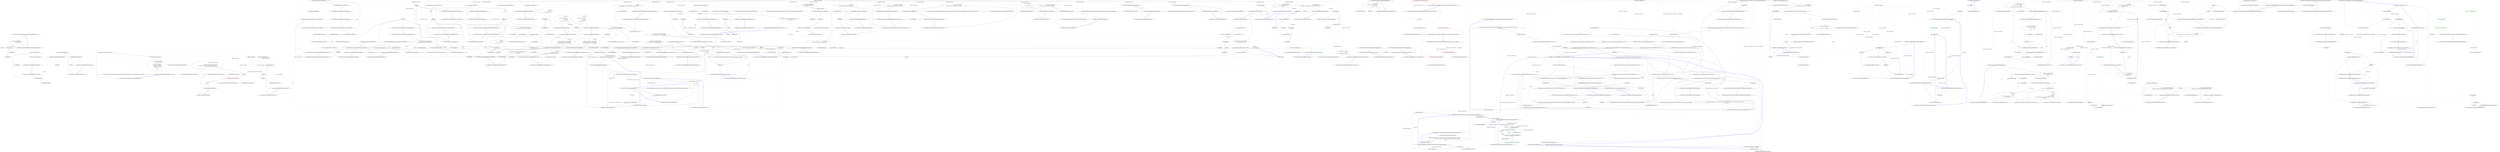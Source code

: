 digraph  {
n0 [cluster="HangFire.Core.Tests.States.FailedStateFacts.Ctor_ThrowsAnException_IfExceptionParameterIsNull()", label="Entry HangFire.Core.Tests.States.FailedStateFacts.Ctor_ThrowsAnException_IfExceptionParameterIsNull()", span="11-11"];
n1 [cluster="HangFire.Core.Tests.States.FailedStateFacts.Ctor_ThrowsAnException_IfExceptionParameterIsNull()", label="Assert.Throws<ArgumentNullException>(\r\n                () => new FailedState(null))", span="13-14"];
n2 [cluster="HangFire.Core.Tests.States.FailedStateFacts.Ctor_ThrowsAnException_IfExceptionParameterIsNull()", label="Exit HangFire.Core.Tests.States.FailedStateFacts.Ctor_ThrowsAnException_IfExceptionParameterIsNull()", span="11-11"];
n3 [cluster="Unk.>", label="Entry Unk.>", span=""];
n4 [cluster="lambda expression", label="Entry lambda expression", span="14-14"];
n5 [cluster="lambda expression", label="new FailedState(null)", span="14-14"];
n6 [cluster="lambda expression", label="Exit lambda expression", span="14-14"];
n7 [cluster="HangFire.States.FailedState.FailedState(System.Exception)", label="Entry HangFire.States.FailedState.FailedState(System.Exception)", span="27-27"];
n8 [cluster="HangFire.Core.Tests.States.FailedStateFacts.Ctor_SetsAllProperties()", label="Entry HangFire.Core.Tests.States.FailedStateFacts.Ctor_SetsAllProperties()", span="18-18"];
n9 [cluster="HangFire.Core.Tests.States.FailedStateFacts.Ctor_SetsAllProperties()", label="var exception = new Exception()", span="20-20"];
n10 [cluster="HangFire.Core.Tests.States.FailedStateFacts.Ctor_SetsAllProperties()", label="var state = new FailedState(exception)", span="21-21"];
n13 [cluster="System.Exception.Exception()", label="Entry System.Exception.Exception()", span="0-0"];
n11 [cluster="HangFire.Core.Tests.States.FailedStateFacts.Ctor_SetsAllProperties()", label="state.Exception.Should().BeSameAs(exception)", span="23-23"];
n12 [cluster="HangFire.Core.Tests.States.FailedStateFacts.Ctor_SetsAllProperties()", label="Exit HangFire.Core.Tests.States.FailedStateFacts.Ctor_SetsAllProperties()", span="18-18"];
n14 [cluster="Unk.Should", label="Entry Unk.Should", span=""];
n15 [cluster="Unk.BeSameAs", label="Entry Unk.BeSameAs", span=""];
n16 [cluster="HangFire.Core.Tests.States.FailedStateFacts.StateName_IsCorrect()", label="Entry HangFire.Core.Tests.States.FailedStateFacts.StateName_IsCorrect()", span="27-27"];
n17 [cluster="HangFire.Core.Tests.States.FailedStateFacts.StateName_IsCorrect()", label="var state = new FailedState(new Exception())", span="29-29"];
n18 [cluster="HangFire.Core.Tests.States.FailedStateFacts.StateName_IsCorrect()", label="state.StateName.Should().Be(FailedState.Name)", span="31-31"];
n19 [cluster="HangFire.Core.Tests.States.FailedStateFacts.StateName_IsCorrect()", label="Exit HangFire.Core.Tests.States.FailedStateFacts.StateName_IsCorrect()", span="27-27"];
n20 [cluster="Unk.Be", label="Entry Unk.Be", span=""];
n21 [cluster="HangFire.Core.Tests.States.FailedStateFacts.GetProperties_ReturnsCorrectProperties()", label="Entry HangFire.Core.Tests.States.FailedStateFacts.GetProperties_ReturnsCorrectProperties()", span="35-35"];
n22 [cluster="HangFire.Core.Tests.States.FailedStateFacts.GetProperties_ReturnsCorrectProperties()", label="var state = new FailedState(new Exception(''Message''))", span="37-37"];
n23 [cluster="HangFire.Core.Tests.States.FailedStateFacts.GetProperties_ReturnsCorrectProperties()", label="var properties = state.GetProperties(null)", span="38-38"];
n26 [cluster="System.Exception.Exception(string)", label="Entry System.Exception.Exception(string)", span="0-0"];
n24 [cluster="HangFire.Core.Tests.States.FailedStateFacts.GetProperties_ReturnsCorrectProperties()", label="DictionaryAssert.ContainsFollowingItems(\r\n                new Dictionary<string, string>\r\n                {\r\n                    { ''FailedAt'', ''<UtcNow timestamp>'' },\r\n                    { ''ExceptionType'', ''System.Exception'' },\r\n                    { ''ExceptionMessage'', ''Message'' },\r\n                    { ''ExceptionDetails'', ''<Non-empty>'' }\r\n                }, \r\n                properties)", span="40-48"];
n27 [cluster="HangFire.States.FailedState.GetProperties(HangFire.Common.JobMethod)", label="Entry HangFire.States.FailedState.GetProperties(HangFire.Common.JobMethod)", span="37-37"];
n25 [cluster="HangFire.Core.Tests.States.FailedStateFacts.GetProperties_ReturnsCorrectProperties()", label="Exit HangFire.Core.Tests.States.FailedStateFacts.GetProperties_ReturnsCorrectProperties()", span="35-35"];
n28 [cluster="System.Collections.Generic.Dictionary<TKey, TValue>.Dictionary()", label="Entry System.Collections.Generic.Dictionary<TKey, TValue>.Dictionary()", span="0-0"];
n29 [cluster="HangFire.Core.Tests.DictionaryAssert.ContainsFollowingItems(System.Collections.Generic.IDictionary<string, string>, System.Collections.Generic.IDictionary<string, string>)", label="Entry HangFire.Core.Tests.DictionaryAssert.ContainsFollowingItems(System.Collections.Generic.IDictionary<string, string>, System.Collections.Generic.IDictionary<string, string>)", span="9-9"];
m0_268 [cluster="HangFire.Tests.States.StateSteps.ThenTheHistoryForFollowingStatesWereAdded(Table)", file="BackgroundProcessContext.cs", label="Entry HangFire.Tests.States.StateSteps.ThenTheHistoryForFollowingStatesWereAdded(Table)", span="452-452"];
m0_269 [cluster="HangFire.Tests.States.StateSteps.ThenTheHistoryForFollowingStatesWereAdded(Table)", file="BackgroundProcessContext.cs", label="var serializedHistory = Redis.Client.GetAllItemsFromList(\r\n                String.Format(''hangfire:job:{0}:history'', JobSteps.DefaultJobId))", span="454-455"];
m0_272 [cluster="HangFire.Tests.States.StateSteps.ThenTheHistoryForFollowingStatesWereAdded(Table)", file="BackgroundProcessContext.cs", label="i < table.RowCount", span="458-458"];
m0_273 [cluster="HangFire.Tests.States.StateSteps.ThenTheHistoryForFollowingStatesWereAdded(Table)", file="BackgroundProcessContext.cs", label="Assert.AreEqual(table.Rows[i][''State''], history[i][''State''])", span="460-460"];
m0_270 [cluster="HangFire.Tests.States.StateSteps.ThenTheHistoryForFollowingStatesWereAdded(Table)", file="BackgroundProcessContext.cs", label="var history = serializedHistory.Select(JobHelper.FromJson<Dictionary<string, string>>).ToList()", span="456-456"];
m0_271 [cluster="HangFire.Tests.States.StateSteps.ThenTheHistoryForFollowingStatesWereAdded(Table)", file="BackgroundProcessContext.cs", label="var i = 0", span="458-458"];
m0_274 [cluster="HangFire.Tests.States.StateSteps.ThenTheHistoryForFollowingStatesWereAdded(Table)", file="BackgroundProcessContext.cs", label="i++", span="458-458"];
m0_275 [cluster="HangFire.Tests.States.StateSteps.ThenTheHistoryForFollowingStatesWereAdded(Table)", file="BackgroundProcessContext.cs", label="Exit HangFire.Tests.States.StateSteps.ThenTheHistoryForFollowingStatesWereAdded(Table)", span="452-452"];
m0_0 [cluster="HangFire.Tests.States.StateSteps.GivenTheSucceededState()", file="BackgroundProcessContext.cs", label="Entry HangFire.Tests.States.StateSteps.GivenTheSucceededState()", span="43-43"];
m0_7 [cluster="HangFire.Tests.States.StateSteps.GivenTheFailedState()", file="BackgroundProcessContext.cs", label="Exit HangFire.Tests.States.StateSteps.GivenTheFailedState()", span="49-49"];
m0_8 [cluster="System.InvalidOperationException.InvalidOperationException(string)", file="BackgroundProcessContext.cs", label="Entry System.InvalidOperationException.InvalidOperationException(string)", span="0-0"];
m0_9 [cluster="Hangfire.Server.BackgroundProcessContext.BackgroundProcessContext(string, Hangfire.JobStorage, System.Collections.Generic.IDictionary<string, object>, System.Threading.CancellationToken)", file="BackgroundProcessContext.cs", label="Properties = new Dictionary<string, object>(properties, StringComparer.OrdinalIgnoreCase)", span="37-37"];
m0_10 [cluster="HangFire.Tests.States.StateSteps.GivenTheProcessingState()", file="BackgroundProcessContext.cs", label="Entry HangFire.Tests.States.StateSteps.GivenTheProcessingState()", span="59-59"];
m0_5 [cluster="HangFire.Tests.States.StateSteps.GivenTheFailedState()", file="BackgroundProcessContext.cs", label="_failedException = new InvalidOperationException(''Hello'')", span="51-51"];
m0_1 [cluster="HangFire.Tests.States.StateSteps.GivenTheSucceededState()", file="BackgroundProcessContext.cs", label="_state = new SucceededState { Reason = ''SomeReason'' }", span="45-45"];
m0_3 [cluster="HangFire.States.SucceededState.SucceededState()", file="BackgroundProcessContext.cs", label="Entry HangFire.States.SucceededState.SucceededState()", span="23-23"];
m0_6 [cluster="HangFire.Tests.States.StateSteps.GivenTheFailedState()", file="BackgroundProcessContext.cs", label="_state = new FailedState(_failedException)\r\n            {\r\n                Reason = ''SomeReason''\r\n            }", span="52-55"];
m0_2 [cluster="HangFire.Tests.States.StateSteps.GivenTheSucceededState()", file="BackgroundProcessContext.cs", label="Exit HangFire.Tests.States.StateSteps.GivenTheSucceededState()", span="43-43"];
m0_4 [cluster="HangFire.Tests.States.StateSteps.GivenTheFailedState()", file="BackgroundProcessContext.cs", label="Entry HangFire.Tests.States.StateSteps.GivenTheFailedState()", span="49-49"];
m0_11 [cluster="HangFire.Tests.States.StateSteps.GivenTheProcessingState()", file="BackgroundProcessContext.cs", label="_state = new ProcessingState(''TestServer'')\r\n            {\r\n                Reason = ''SomeReason''\r\n            }", span="61-64"];
m0_176 [cluster="HangFire.Tests.States.StateSteps.ThenProcessingTimestampIsSetToUtcNow()", file="BackgroundProcessContext.cs", label="Entry HangFire.Tests.States.StateSteps.ThenProcessingTimestampIsSetToUtcNow()", span="311-311"];
m0_177 [cluster="HangFire.Tests.States.StateSteps.ThenProcessingTimestampIsSetToUtcNow()", file="BackgroundProcessContext.cs", label="var score = Redis.Client.GetItemScoreInSortedSet(''hangfire:processing'', JobSteps.DefaultJobId)", span="313-313"];
m0_178 [cluster="HangFire.Tests.States.StateSteps.ThenProcessingTimestampIsSetToUtcNow()", file="BackgroundProcessContext.cs", label="var timestamp = JobHelper.FromTimestamp((long)score)", span="314-314"];
m0_179 [cluster="HangFire.Tests.States.StateSteps.ThenProcessingTimestampIsSetToUtcNow()", file="BackgroundProcessContext.cs", label="Assert.IsTrue(timestamp > DateTime.UtcNow.AddSeconds(-1))", span="316-316"];
m0_180 [cluster="HangFire.Tests.States.StateSteps.ThenProcessingTimestampIsSetToUtcNow()", file="BackgroundProcessContext.cs", label="Assert.IsTrue(timestamp < DateTime.UtcNow.AddSeconds(1))", span="317-317"];
m0_181 [cluster="HangFire.Tests.States.StateSteps.ThenProcessingTimestampIsSetToUtcNow()", file="BackgroundProcessContext.cs", label="Exit HangFire.Tests.States.StateSteps.ThenProcessingTimestampIsSetToUtcNow()", span="311-311"];
m0_160 [cluster="HangFire.Tests.States.StateSteps.ThenTheJobShouldBeAddedToTheFailedSet()", file="BackgroundProcessContext.cs", label="Entry HangFire.Tests.States.StateSteps.ThenTheJobShouldBeAddedToTheFailedSet()", span="286-286"];
m0_161 [cluster="HangFire.Tests.States.StateSteps.ThenTheJobShouldBeAddedToTheFailedSet()", file="BackgroundProcessContext.cs", label="Assert.AreEqual(1, Redis.Client.GetSortedSetCount(''hangfire:failed''))", span="288-288"];
m0_162 [cluster="HangFire.Tests.States.StateSteps.ThenTheJobShouldBeAddedToTheFailedSet()", file="BackgroundProcessContext.cs", label="Assert.IsTrue(Redis.Client.SortedSetContainsItem(''hangfire:failed'', JobSteps.DefaultJobId))", span="289-289"];
m0_163 [cluster="HangFire.Tests.States.StateSteps.ThenTheJobShouldBeAddedToTheFailedSet()", file="BackgroundProcessContext.cs", label="Exit HangFire.Tests.States.StateSteps.ThenTheJobShouldBeAddedToTheFailedSet()", span="286-286"];
m0_114 [cluster="HangFire.Tests.States.StateSteps.WhenIChangeTheStateOfTheJobToTheStateAllowedTransitions(string, string)", file="BackgroundProcessContext.cs", label="Entry HangFire.Tests.States.StateSteps.WhenIChangeTheStateOfTheJobToTheStateAllowedTransitions(string, string)", span="203-203"];
m0_115 [cluster="HangFire.Tests.States.StateSteps.WhenIChangeTheStateOfTheJobToTheStateAllowedTransitions(string, string)", file="BackgroundProcessContext.cs", label="var stateMachine = new StateMachine(\r\n                new RedisConnection(Redis.Storage, Redis.Client), _handlers, _filters)", span="206-207"];
m0_116 [cluster="HangFire.Tests.States.StateSteps.WhenIChangeTheStateOfTheJobToTheStateAllowedTransitions(string, string)", file="BackgroundProcessContext.cs", label="stateMachine.ChangeState(JobSteps.DefaultJobId, _stateMocks[state].Object, allowedState)", span="208-208"];
m0_117 [cluster="HangFire.Tests.States.StateSteps.WhenIChangeTheStateOfTheJobToTheStateAllowedTransitions(string, string)", file="BackgroundProcessContext.cs", label="Exit HangFire.Tests.States.StateSteps.WhenIChangeTheStateOfTheJobToTheStateAllowedTransitions(string, string)", span="203-203"];
m0_19 [cluster="HangFire.Tests.States.StateSteps.GivenTheEnqueuedState()", file="BackgroundProcessContext.cs", label="Entry HangFire.Tests.States.StateSteps.GivenTheEnqueuedState()", span="77-77"];
m0_20 [cluster="HangFire.Tests.States.StateSteps.GivenTheEnqueuedState()", file="BackgroundProcessContext.cs", label="_state = new EnqueuedState\r\n            {\r\n                Reason = ''SomeReason''\r\n            }", span="79-82"];
m0_21 [cluster="HangFire.Tests.States.StateSteps.GivenTheEnqueuedState()", file="BackgroundProcessContext.cs", label="Exit HangFire.Tests.States.StateSteps.GivenTheEnqueuedState()", span="77-77"];
m0_185 [cluster="HangFire.Tests.States.StateSteps.ThenTheScheduleContainsTheJobThatWillBeEnqueuedTomorrow()", file="BackgroundProcessContext.cs", label="Entry HangFire.Tests.States.StateSteps.ThenTheScheduleContainsTheJobThatWillBeEnqueuedTomorrow()", span="321-321"];
m0_186 [cluster="HangFire.Tests.States.StateSteps.ThenTheScheduleContainsTheJobThatWillBeEnqueuedTomorrow()", file="BackgroundProcessContext.cs", label="Assert.IsTrue(Redis.Client.SortedSetContainsItem(''hangfire:schedule'', JobSteps.DefaultJobId))", span="323-323"];
m0_187 [cluster="HangFire.Tests.States.StateSteps.ThenTheScheduleContainsTheJobThatWillBeEnqueuedTomorrow()", file="BackgroundProcessContext.cs", label="var score = Redis.Client.GetItemScoreInSortedSet(''hangfire:schedule'', JobSteps.DefaultJobId)", span="324-324"];
m0_188 [cluster="HangFire.Tests.States.StateSteps.ThenTheScheduleContainsTheJobThatWillBeEnqueuedTomorrow()", file="BackgroundProcessContext.cs", label="var timestamp = JobHelper.FromTimestamp((long) score)", span="325-325"];
m0_189 [cluster="HangFire.Tests.States.StateSteps.ThenTheScheduleContainsTheJobThatWillBeEnqueuedTomorrow()", file="BackgroundProcessContext.cs", label="Assert.IsTrue(timestamp >= DateTime.UtcNow.Date.AddDays(1))", span="327-327"];
m0_190 [cluster="HangFire.Tests.States.StateSteps.ThenTheScheduleContainsTheJobThatWillBeEnqueuedTomorrow()", file="BackgroundProcessContext.cs", label="Assert.IsTrue(timestamp < DateTime.UtcNow.Date.AddDays(2))", span="328-328"];
m0_191 [cluster="HangFire.Tests.States.StateSteps.ThenTheScheduleContainsTheJobThatWillBeEnqueuedTomorrow()", file="BackgroundProcessContext.cs", label="Exit HangFire.Tests.States.StateSteps.ThenTheScheduleContainsTheJobThatWillBeEnqueuedTomorrow()", span="321-321"];
m0_121 [cluster="Unk.AreEqual", file="BackgroundProcessContext.cs", label="Entry Unk.AreEqual", span=""];
m0_175 [cluster="Unk.IsFalse", file="BackgroundProcessContext.cs", label="Entry Unk.IsFalse", span=""];
m0_72 [cluster="HangFire.Tests.States.StateSteps.GivenAStateChangingFilterThatChangesTheStateToThe(string, string)", file="BackgroundProcessContext.cs", label="Entry HangFire.Tests.States.StateSteps.GivenAStateChangingFilterThatChangesTheStateToThe(string, string)", span="124-124"];
m0_73 [cluster="HangFire.Tests.States.StateSteps.GivenAStateChangingFilterThatChangesTheStateToThe(string, string)", file="BackgroundProcessContext.cs", label="Given(String.Format(''a '{0}' state'', state))", span="126-126"];
m0_74 [cluster="HangFire.Tests.States.StateSteps.GivenAStateChangingFilterThatChangesTheStateToThe(string, string)", file="BackgroundProcessContext.cs", label="_filters.Add(\r\n                new TestStateChangingFilter(name, _stateChangingResults, _stateMocks[state].Object))", span="128-129"];
m0_75 [cluster="HangFire.Tests.States.StateSteps.GivenAStateChangingFilterThatChangesTheStateToThe(string, string)", file="BackgroundProcessContext.cs", label="Exit HangFire.Tests.States.StateSteps.GivenAStateChangingFilterThatChangesTheStateToThe(string, string)", span="124-124"];
m0_221 [cluster="HangFire.Tests.States.StateSteps.ThenTheStateWasNotAppliedToTheJob(string)", file="BackgroundProcessContext.cs", label="Entry HangFire.Tests.States.StateSteps.ThenTheStateWasNotAppliedToTheJob(string)", span="381-381"];
m0_222 [cluster="HangFire.Tests.States.StateSteps.ThenTheStateWasNotAppliedToTheJob(string)", file="BackgroundProcessContext.cs", label="Assert.Inconclusive(''Re-write this test for the corresponding handler'')", span="386-386"];
m0_223 [cluster="HangFire.Tests.States.StateSteps.ThenTheStateWasNotAppliedToTheJob(string)", file="BackgroundProcessContext.cs", label="Exit HangFire.Tests.States.StateSteps.ThenTheStateWasNotAppliedToTheJob(string)", span="381-381"];
m0_113 [cluster="Unk.ChangeState", file="BackgroundProcessContext.cs", label="Entry Unk.ChangeState", span=""];
m0_231 [cluster="Unk.Unapply", file="BackgroundProcessContext.cs", label="Entry Unk.Unapply", span=""];
m0_126 [cluster="Unk.ForEach", file="BackgroundProcessContext.cs", label="Entry Unk.ForEach", span=""];
m0_217 [cluster="Unk.IsNotNull", file="BackgroundProcessContext.cs", label="Entry Unk.IsNotNull", span=""];
m0_48 [cluster="Unk.Given", file="BackgroundProcessContext.cs", label="Entry Unk.Given", span=""];
m0_192 [cluster="HangFire.Tests.States.StateSteps.ThenTheScheduleDoesNotContainTheJob()", file="BackgroundProcessContext.cs", label="Entry HangFire.Tests.States.StateSteps.ThenTheScheduleDoesNotContainTheJob()", span="332-332"];
m0_193 [cluster="HangFire.Tests.States.StateSteps.ThenTheScheduleDoesNotContainTheJob()", file="BackgroundProcessContext.cs", label="Assert.IsFalse(Redis.Client.SortedSetContainsItem(''hangfire:schedule'', JobSteps.DefaultJobId))", span="334-334"];
m0_194 [cluster="HangFire.Tests.States.StateSteps.ThenTheScheduleDoesNotContainTheJob()", file="BackgroundProcessContext.cs", label="Exit HangFire.Tests.States.StateSteps.ThenTheScheduleDoesNotContainTheJob()", span="332-332"];
m0_159 [cluster="HangFire.Tests.TableAssert.ContainsFollowingItems(Table, System.Collections.Generic.IDictionary<string, string>)", file="BackgroundProcessContext.cs", label="Entry HangFire.Tests.TableAssert.ContainsFollowingItems(Table, System.Collections.Generic.IDictionary<string, string>)", span="8-8"];
m0_90 [cluster="HangFire.Common.States.StateContext.StateContext(string, HangFire.Common.JobMethod)", file="BackgroundProcessContext.cs", label="Entry HangFire.Common.States.StateContext.StateContext(string, HangFire.Common.JobMethod)", span="27-27"];
m0_257 [cluster="Unk.ContainsKey", file="BackgroundProcessContext.cs", label="Entry Unk.ContainsKey", span=""];
m0_241 [cluster="HangFire.Tests.States.StateSteps.ThenTheHistoryRecordShouldContainProperties()", file="BackgroundProcessContext.cs", label="Entry HangFire.Tests.States.StateSteps.ThenTheHistoryRecordShouldContainProperties()", span="405-405"];
m0_242 [cluster="HangFire.Tests.States.StateSteps.ThenTheHistoryRecordShouldContainProperties()", file="BackgroundProcessContext.cs", label="var entry = Redis.Client.RemoveStartFromList(\r\n                String.Format(''hangfire:job:{0}:history'', JobSteps.DefaultJobId))", span="407-408"];
m0_243 [cluster="HangFire.Tests.States.StateSteps.ThenTheHistoryRecordShouldContainProperties()", file="BackgroundProcessContext.cs", label="Assert.IsNotNull(entry)", span="409-409"];
m0_244 [cluster="HangFire.Tests.States.StateSteps.ThenTheHistoryRecordShouldContainProperties()", file="BackgroundProcessContext.cs", label="var history = JobHelper.FromJson<Dictionary<string, string>>(entry)", span="411-411"];
m0_245 [cluster="HangFire.Tests.States.StateSteps.ThenTheHistoryRecordShouldContainProperties()", file="BackgroundProcessContext.cs", label="Assert.IsNotNull(history, entry)", span="412-412"];
m0_247 [cluster="HangFire.Tests.States.StateSteps.ThenTheHistoryRecordShouldContainProperties()", file="BackgroundProcessContext.cs", label="Assert.IsTrue(history.ContainsKey(property.Key))", span="416-416"];
m0_248 [cluster="HangFire.Tests.States.StateSteps.ThenTheHistoryRecordShouldContainProperties()", file="BackgroundProcessContext.cs", label="Assert.AreEqual(property.Value, history[property.Key])", span="417-417"];
m0_246 [cluster="HangFire.Tests.States.StateSteps.ThenTheHistoryRecordShouldContainProperties()", file="BackgroundProcessContext.cs", label=_stateProperties, span="414-414"];
m0_249 [cluster="HangFire.Tests.States.StateSteps.ThenTheHistoryRecordShouldContainProperties()", file="BackgroundProcessContext.cs", label="Exit HangFire.Tests.States.StateSteps.ThenTheHistoryRecordShouldContainProperties()", span="405-405"];
m0_12 [cluster="HangFire.Tests.States.StateSteps.GivenTheProcessingState()", file="BackgroundProcessContext.cs", label="Exit HangFire.Tests.States.StateSteps.GivenTheProcessingState()", span="59-59"];
m0_144 [cluster="HangFire.Tests.States.StateSteps.ThenItShouldPersistTheJob()", file="BackgroundProcessContext.cs", label="Entry HangFire.Tests.States.StateSteps.ThenItShouldPersistTheJob()", span="253-253"];
m0_145 [cluster="HangFire.Tests.States.StateSteps.ThenItShouldPersistTheJob()", file="BackgroundProcessContext.cs", label="var keys = new[]\r\n                {\r\n                    String.Format(''hangfire:job:{0}'', JobSteps.DefaultJobId),\r\n                    String.Format(''hangfire:job:{0}:state'', JobSteps.DefaultJobId),\r\n                    String.Format(''hangfire:job:{0}:history'', JobSteps.DefaultJobId)\r\n                }", span="255-260"];
m0_146 [cluster="HangFire.Tests.States.StateSteps.ThenItShouldPersistTheJob()", file="BackgroundProcessContext.cs", label="keys.ForEach(x =>\r\n            {\r\n                var ttl = Redis.Client.GetTimeToLive(x);\r\n                Assert.IsTrue(\r\n                    ttl.Seconds == -1,\r\n                    ''TTL for the '{0}' key is '{1}''', x, ttl);\r\n            })", span="262-268"];
m0_147 [cluster="HangFire.Tests.States.StateSteps.ThenItShouldPersistTheJob()", file="BackgroundProcessContext.cs", label="Exit HangFire.Tests.States.StateSteps.ThenItShouldPersistTheJob()", span="253-253"];
m0_143 [cluster="Unk.PopItemFromList", file="BackgroundProcessContext.cs", label="Entry Unk.PopItemFromList", span=""];
m0_158 [cluster="HangFire.Common.States.JobState.GetProperties(HangFire.Common.JobMethod)", file="BackgroundProcessContext.cs", label="Entry HangFire.Common.States.JobState.GetProperties(HangFire.Common.JobMethod)", span="26-26"];
m0_76 [cluster="TestStateChangingFilter.cstr", file="BackgroundProcessContext.cs", label="Entry TestStateChangingFilter.cstr", span=""];
m0_13 [cluster="System.Collections.Generic.Dictionary<TKey, TValue>.Dictionary(System.Collections.Generic.IDictionary<TKey, TValue>, System.Collections.Generic.IEqualityComparer<TKey>)", file="BackgroundProcessContext.cs", label="Entry System.Collections.Generic.Dictionary<TKey, TValue>.Dictionary(System.Collections.Generic.IDictionary<TKey, TValue>, System.Collections.Generic.IEqualityComparer<TKey>)", span="0-0"];
m0_29 [cluster="Mock<JobState>.cstr", file="BackgroundProcessContext.cs", label="Entry Mock<JobState>.cstr", span=""];
m0_250 [cluster="System.Collections.Generic.Dictionary<TKey, TValue>.ContainsKey(TKey)", file="BackgroundProcessContext.cs", label="Entry System.Collections.Generic.Dictionary<TKey, TValue>.ContainsKey(TKey)", span="0-0"];
m0_22 [cluster="HangFire.States.EnqueuedState.EnqueuedState()", file="BackgroundProcessContext.cs", label="Entry HangFire.States.EnqueuedState.EnqueuedState()", span="25-25"];
m0_118 [cluster="HangFire.Tests.States.StateSteps.ThenTheStateNameIsEqualTo(string)", file="BackgroundProcessContext.cs", label="Entry HangFire.Tests.States.StateSteps.ThenTheStateNameIsEqualTo(string)", span="212-212"];
m0_119 [cluster="HangFire.Tests.States.StateSteps.ThenTheStateNameIsEqualTo(string)", file="BackgroundProcessContext.cs", label="Assert.AreEqual(name, _state.StateName)", span="214-214"];
m0_120 [cluster="HangFire.Tests.States.StateSteps.ThenTheStateNameIsEqualTo(string)", file="BackgroundProcessContext.cs", label="Exit HangFire.Tests.States.StateSteps.ThenTheStateNameIsEqualTo(string)", span="212-212"];
m0_67 [cluster="HangFire.Tests.States.StateSteps.GivenAStateChangingFilter(string)", file="BackgroundProcessContext.cs", label="Entry HangFire.Tests.States.StateSteps.GivenAStateChangingFilter(string)", span="118-118"];
m0_68 [cluster="HangFire.Tests.States.StateSteps.GivenAStateChangingFilter(string)", file="BackgroundProcessContext.cs", label="_filters.Add(new TestStateChangingFilter(name, _stateChangingResults))", span="120-120"];
m0_69 [cluster="HangFire.Tests.States.StateSteps.GivenAStateChangingFilter(string)", file="BackgroundProcessContext.cs", label="Exit HangFire.Tests.States.StateSteps.GivenAStateChangingFilter(string)", span="118-118"];
m0_18 [cluster="System.DateTime.AddDays(double)", file="BackgroundProcessContext.cs", label="Hangfire.Server.BackgroundProcessContext", span=""];
m0_87 [cluster="RedisWriteOnlyTransaction.cstr", file="BackgroundProcessContext.cs", label="Entry RedisWriteOnlyTransaction.cstr", span=""];
m0_41 [cluster="Unk.GetProperties", file="BackgroundProcessContext.cs", label="Entry Unk.GetProperties", span=""];
m0_224 [cluster="HangFire.Tests.States.StateSteps.ThenTheOldStateWasUnapplied()", file="BackgroundProcessContext.cs", label="Entry HangFire.Tests.States.StateSteps.ThenTheOldStateWasUnapplied()", span="390-390"];
m0_225 [cluster="HangFire.Tests.States.StateSteps.ThenTheOldStateWasUnapplied()", file="BackgroundProcessContext.cs", label="_oldStateDescriptorMock.Verify(\r\n                x => x.Unapply(It.Is<StateApplyingContext>(y => y.JobId == JobSteps.DefaultJobId)))", span="392-393"];
m0_226 [cluster="HangFire.Tests.States.StateSteps.ThenTheOldStateWasUnapplied()", file="BackgroundProcessContext.cs", label="Exit HangFire.Tests.States.StateSteps.ThenTheOldStateWasUnapplied()", span="390-390"];
m0_256 [cluster="HangFire.Tests.States.StateSteps.ThenTheStateEntryShouldContainAllOfTheAboveProperties()", file="BackgroundProcessContext.cs", label="Exit HangFire.Tests.States.StateSteps.ThenTheStateEntryShouldContainAllOfTheAboveProperties()", span="422-422"];
m0_251 [cluster="HangFire.Tests.States.StateSteps.ThenTheStateEntryShouldContainAllOfTheAboveProperties()", file="BackgroundProcessContext.cs", label="Entry HangFire.Tests.States.StateSteps.ThenTheStateEntryShouldContainAllOfTheAboveProperties()", span="422-422"];
m0_252 [cluster="HangFire.Tests.States.StateSteps.ThenTheStateEntryShouldContainAllOfTheAboveProperties()", file="BackgroundProcessContext.cs", label="var stateEntry = Redis.Client.GetAllEntriesFromHash(\r\n                String.Format(''hangfire:job:{0}:state'', JobSteps.DefaultJobId))", span="424-425"];
m0_253 [cluster="HangFire.Tests.States.StateSteps.ThenTheStateEntryShouldContainAllOfTheAboveProperties()", file="BackgroundProcessContext.cs", label=_stateProperties, span="427-427"];
m0_254 [cluster="HangFire.Tests.States.StateSteps.ThenTheStateEntryShouldContainAllOfTheAboveProperties()", file="BackgroundProcessContext.cs", label="Assert.IsTrue(stateEntry.ContainsKey(property.Key))", span="429-429"];
m0_255 [cluster="HangFire.Tests.States.StateSteps.ThenTheStateEntryShouldContainAllOfTheAboveProperties()", file="BackgroundProcessContext.cs", label="Assert.AreEqual(property.Value, stateEntry[property.Key])", span="430-430"];
m0_81 [cluster="HangFire.Tests.States.StateSteps.WhenIApplyIt()", file="BackgroundProcessContext.cs", label="Entry HangFire.Tests.States.StateSteps.WhenIApplyIt()", span="139-139"];
m0_82 [cluster="HangFire.Tests.States.StateSteps.WhenIApplyIt()", file="BackgroundProcessContext.cs", label="var transaction = \r\n                new RedisWriteOnlyTransaction(Redis.Client.CreateTransaction())", span="141-142"];
m0_83 [cluster="HangFire.Tests.States.StateSteps.WhenIApplyIt()", file="BackgroundProcessContext.cs", label="var context = new StateApplyingContext(\r\n                    new StateContext(JobSteps.DefaultJobId, _defaultData),\r\n                    transaction)", span="144-146"];
m0_85 [cluster="HangFire.Tests.States.StateSteps.WhenIApplyIt()", file="BackgroundProcessContext.cs", label="transaction.Commit()", span="151-151"];
m0_84 [cluster="HangFire.Tests.States.StateSteps.WhenIApplyIt()", file="BackgroundProcessContext.cs", label="Assert.Inconclusive(''Re-write this test for the corresponding handler'')", span="149-149"];
m0_86 [cluster="HangFire.Tests.States.StateSteps.WhenIApplyIt()", file="BackgroundProcessContext.cs", label="Exit HangFire.Tests.States.StateSteps.WhenIApplyIt()", span="139-139"];
m0_91 [cluster="HangFire.Redis.RedisWriteOnlyTransaction.Commit()", file="BackgroundProcessContext.cs", label="Entry HangFire.Redis.RedisWriteOnlyTransaction.Commit()", span="32-32"];
m0_258 [cluster="HangFire.Tests.States.StateSteps.ThenChangingFiltersWereExecutedInTheFollowingOrder(Table)", file="BackgroundProcessContext.cs", label="Entry HangFire.Tests.States.StateSteps.ThenChangingFiltersWereExecutedInTheFollowingOrder(Table)", span="435-435"];
m0_259 [cluster="HangFire.Tests.States.StateSteps.ThenChangingFiltersWereExecutedInTheFollowingOrder(Table)", file="BackgroundProcessContext.cs", label="Assert.AreEqual(table.RowCount, _stateChangingResults.Count)", span="437-437"];
m0_261 [cluster="HangFire.Tests.States.StateSteps.ThenChangingFiltersWereExecutedInTheFollowingOrder(Table)", file="BackgroundProcessContext.cs", label="i < table.RowCount", span="439-439"];
m0_262 [cluster="HangFire.Tests.States.StateSteps.ThenChangingFiltersWereExecutedInTheFollowingOrder(Table)", file="BackgroundProcessContext.cs", label="Assert.AreEqual(table.Rows[i][''Filter''], _stateChangingResults[i])", span="441-441"];
m0_260 [cluster="HangFire.Tests.States.StateSteps.ThenChangingFiltersWereExecutedInTheFollowingOrder(Table)", file="BackgroundProcessContext.cs", label="var i = 0", span="439-439"];
m0_263 [cluster="HangFire.Tests.States.StateSteps.ThenChangingFiltersWereExecutedInTheFollowingOrder(Table)", file="BackgroundProcessContext.cs", label="i++", span="439-439"];
m0_264 [cluster="HangFire.Tests.States.StateSteps.ThenChangingFiltersWereExecutedInTheFollowingOrder(Table)", file="BackgroundProcessContext.cs", label="Exit HangFire.Tests.States.StateSteps.ThenChangingFiltersWereExecutedInTheFollowingOrder(Table)", span="435-435"];
m0_238 [cluster="lambda expression", file="BackgroundProcessContext.cs", label="Entry lambda expression", span="400-400"];
m0_34 [cluster="lambda expression", file="BackgroundProcessContext.cs", label="Entry lambda expression", span="89-89"];
m0_37 [cluster="lambda expression", file="BackgroundProcessContext.cs", label="Entry lambda expression", span="90-90"];
m0_35 [cluster="lambda expression", file="BackgroundProcessContext.cs", label="x.StateName", span="89-89"];
m0_36 [cluster="lambda expression", file="BackgroundProcessContext.cs", label="Exit lambda expression", span="89-89"];
m0_38 [cluster="lambda expression", file="BackgroundProcessContext.cs", label="x.GetProperties(It.IsAny<JobMethod>())", span="90-90"];
m0_39 [cluster="lambda expression", file="BackgroundProcessContext.cs", label="Exit lambda expression", span="90-90"];
m0_50 [cluster="lambda expression", file="BackgroundProcessContext.cs", label="Entry lambda expression", span="101-101"];
m0_53 [cluster="lambda expression", file="BackgroundProcessContext.cs", label="Entry lambda expression", span="101-101"];
m0_56 [cluster="lambda expression", file="BackgroundProcessContext.cs", label="Entry lambda expression", span="102-102"];
m0_51 [cluster="lambda expression", file="BackgroundProcessContext.cs", label="x[''Name'']", span="101-101"];
m0_52 [cluster="lambda expression", file="BackgroundProcessContext.cs", label="Exit lambda expression", span="101-101"];
m0_54 [cluster="lambda expression", file="BackgroundProcessContext.cs", label="x[''Value'']", span="101-101"];
m0_55 [cluster="lambda expression", file="BackgroundProcessContext.cs", label="Exit lambda expression", span="101-101"];
m0_57 [cluster="lambda expression", file="BackgroundProcessContext.cs", label="x.GetProperties(It.IsAny<JobMethod>())", span="102-102"];
m0_58 [cluster="lambda expression", file="BackgroundProcessContext.cs", label="Exit lambda expression", span="102-102"];
m0_127 [cluster="lambda expression", file="BackgroundProcessContext.cs", label="Entry lambda expression", span="227-233"];
m0_128 [cluster="lambda expression", file="BackgroundProcessContext.cs", label="var ttl = Redis.Client.GetTimeToLive(x)", span="229-229"];
m0_129 [cluster="lambda expression", file="BackgroundProcessContext.cs", label="Assert.IsTrue(\r\n                        ttl.TotalSeconds > 0,\r\n                        ''TTL for the '{0}' key is '{1}''', x, ttl)", span="230-232"];
m0_130 [cluster="lambda expression", file="BackgroundProcessContext.cs", label="Exit lambda expression", span="227-233"];
m0_148 [cluster="lambda expression", file="BackgroundProcessContext.cs", label="Entry lambda expression", span="262-268"];
m0_149 [cluster="lambda expression", file="BackgroundProcessContext.cs", label="var ttl = Redis.Client.GetTimeToLive(x)", span="264-264"];
m0_150 [cluster="lambda expression", file="BackgroundProcessContext.cs", label="Assert.IsTrue(\r\n                    ttl.Seconds == -1,\r\n                    ''TTL for the '{0}' key is '{1}''', x, ttl)", span="265-267"];
m0_151 [cluster="lambda expression", file="BackgroundProcessContext.cs", label="Exit lambda expression", span="262-268"];
m0_228 [cluster="lambda expression", file="BackgroundProcessContext.cs", label="Entry lambda expression", span="393-393"];
m0_229 [cluster="lambda expression", file="BackgroundProcessContext.cs", label="x.Unapply(It.Is<StateApplyingContext>(y => y.JobId == JobSteps.DefaultJobId))", span="393-393"];
m0_230 [cluster="lambda expression", file="BackgroundProcessContext.cs", label="Exit lambda expression", span="393-393"];
m0_232 [cluster="lambda expression", file="BackgroundProcessContext.cs", label="Entry lambda expression", span="393-393"];
m0_233 [cluster="lambda expression", file="BackgroundProcessContext.cs", label="y.JobId == JobSteps.DefaultJobId", span="393-393"];
m0_234 [cluster="lambda expression", file="BackgroundProcessContext.cs", label="Exit lambda expression", span="393-393"];
m0_239 [cluster="lambda expression", file="BackgroundProcessContext.cs", label="x.Unapply(It.IsAny<StateApplyingContext>())", span="400-400"];
m0_240 [cluster="lambda expression", file="BackgroundProcessContext.cs", label="Exit lambda expression", span="400-400"];
m0_198 [cluster="Unk.SetContainsItem", file="BackgroundProcessContext.cs", label="Entry Unk.SetContainsItem", span=""];
m0_59 [cluster="HangFire.Tests.States.StateSteps.GivenAJobInTheStateWithRegisteredDescriptor()", file="BackgroundProcessContext.cs", label="Entry HangFire.Tests.States.StateSteps.GivenAJobInTheStateWithRegisteredDescriptor()", span="107-107"];
m0_60 [cluster="HangFire.Tests.States.StateSteps.GivenAJobInTheStateWithRegisteredDescriptor()", file="BackgroundProcessContext.cs", label="Given(''a job'')", span="109-109"];
m0_61 [cluster="HangFire.Tests.States.StateSteps.GivenAJobInTheStateWithRegisteredDescriptor()", file="BackgroundProcessContext.cs", label="Given(''its state is Old'')", span="110-110"];
m0_62 [cluster="HangFire.Tests.States.StateSteps.GivenAJobInTheStateWithRegisteredDescriptor()", file="BackgroundProcessContext.cs", label="_oldStateDescriptorMock = new Mock<JobStateHandler>()", span="112-112"];
m0_63 [cluster="HangFire.Tests.States.StateSteps.GivenAJobInTheStateWithRegisteredDescriptor()", file="BackgroundProcessContext.cs", label="Assert.Inconclusive(''Rewrite'')", span="114-114"];
m0_64 [cluster="HangFire.Tests.States.StateSteps.GivenAJobInTheStateWithRegisteredDescriptor()", file="BackgroundProcessContext.cs", label="Exit HangFire.Tests.States.StateSteps.GivenAJobInTheStateWithRegisteredDescriptor()", span="107-107"];
m0_70 [cluster="HangFire.Tests.TestStateChangingFilter.TestStateChangingFilter(string, System.Collections.Generic.IList<string>, HangFire.Common.States.JobState)", file="BackgroundProcessContext.cs", label="Entry HangFire.Tests.TestStateChangingFilter.TestStateChangingFilter(string, System.Collections.Generic.IList<string>, HangFire.Common.States.JobState)", span="14-14"];
m0_278 [cluster="Unk.ToList", file="BackgroundProcessContext.cs", label="Entry Unk.ToList", span=""];
m0_172 [cluster="HangFire.Tests.States.StateSteps.ThenTheProcessingSetDoesNotContainTheJob()", file="BackgroundProcessContext.cs", label="Entry HangFire.Tests.States.StateSteps.ThenTheProcessingSetDoesNotContainTheJob()", span="305-305"];
m0_173 [cluster="HangFire.Tests.States.StateSteps.ThenTheProcessingSetDoesNotContainTheJob()", file="BackgroundProcessContext.cs", label="Assert.IsFalse(Redis.Client.SortedSetContainsItem(''hangfire:processing'', JobSteps.DefaultJobId))", span="307-307"];
m0_174 [cluster="HangFire.Tests.States.StateSteps.ThenTheProcessingSetDoesNotContainTheJob()", file="BackgroundProcessContext.cs", label="Exit HangFire.Tests.States.StateSteps.ThenTheProcessingSetDoesNotContainTheJob()", span="305-305"];
m0_31 [cluster="Unk.Returns", file="BackgroundProcessContext.cs", label="Entry Unk.Returns", span=""];
m0_102 [cluster="HangFire.Redis.RedisConnection.RedisConnection(HangFire.Redis.RedisStorage, IRedisClient)", file="BackgroundProcessContext.cs", label="Entry HangFire.Redis.RedisConnection.RedisConnection(HangFire.Redis.RedisStorage, IRedisClient)", span="15-15"];
m0_33 [cluster="System.Collections.Generic.IDictionary<TKey, TValue>.Add(TKey, TValue)", file="BackgroundProcessContext.cs", label="Entry System.Collections.Generic.IDictionary<TKey, TValue>.Add(TKey, TValue)", span="0-0"];
m0_88 [cluster="Unk.CreateTransaction", file="BackgroundProcessContext.cs", label="Entry Unk.CreateTransaction", span=""];
m0_101 [cluster="HangFire.States.StateMachine.StateMachine(HangFire.Storage.IStorageConnection, System.Collections.Generic.IEnumerable<HangFire.Common.States.JobStateHandler>, System.Collections.Generic.IEnumerable<object>)", file="BackgroundProcessContext.cs", label="Entry HangFire.States.StateMachine.StateMachine(HangFire.Storage.IStorageConnection, System.Collections.Generic.IEnumerable<HangFire.Common.States.JobStateHandler>, System.Collections.Generic.IEnumerable<object>)", span="41-41"];
m0_104 [cluster="HangFire.Tests.States.StateSteps.WhenIChangeTheStateOfTheJobToThe(string)", file="BackgroundProcessContext.cs", label="Entry HangFire.Tests.States.StateSteps.WhenIChangeTheStateOfTheJobToThe(string)", span="186-186"];
m0_105 [cluster="HangFire.Tests.States.StateSteps.WhenIChangeTheStateOfTheJobToThe(string)", file="BackgroundProcessContext.cs", label="When(String.Format(\r\n                ''I change the state of the '{0}' job to the '{1}''',\r\n                JobSteps.DefaultJobId,\r\n                state))", span="188-191"];
m0_106 [cluster="HangFire.Tests.States.StateSteps.WhenIChangeTheStateOfTheJobToThe(string)", file="BackgroundProcessContext.cs", label="Exit HangFire.Tests.States.StateSteps.WhenIChangeTheStateOfTheJobToThe(string)", span="186-186"];
m0_131 [cluster="Unk.GetTimeToLive", file="BackgroundProcessContext.cs", label="Entry Unk.GetTimeToLive", span=""];
m0_71 [cluster="System.Collections.Generic.ICollection<T>.Add(T)", file="BackgroundProcessContext.cs", label="Entry System.Collections.Generic.ICollection<T>.Add(T)", span="0-0"];
m0_77 [cluster="HangFire.Tests.States.StateSteps.GivenAStateAppliedFilter(string)", file="BackgroundProcessContext.cs", label="Entry HangFire.Tests.States.StateSteps.GivenAStateAppliedFilter(string)", span="133-133"];
m0_78 [cluster="HangFire.Tests.States.StateSteps.GivenAStateAppliedFilter(string)", file="BackgroundProcessContext.cs", label="_filters.Add(new TestStateChangedFilter(name, _stateAppliedResults))", span="135-135"];
m0_79 [cluster="HangFire.Tests.States.StateSteps.GivenAStateAppliedFilter(string)", file="BackgroundProcessContext.cs", label="Exit HangFire.Tests.States.StateSteps.GivenAStateAppliedFilter(string)", span="133-133"];
m0_42 [cluster="HangFire.Tests.States.StateSteps.GivenAStateWithTheFollowingProperties(string, Table)", file="BackgroundProcessContext.cs", label="Entry HangFire.Tests.States.StateSteps.GivenAStateWithTheFollowingProperties(string, Table)", span="97-97"];
m0_43 [cluster="HangFire.Tests.States.StateSteps.GivenAStateWithTheFollowingProperties(string, Table)", file="BackgroundProcessContext.cs", label="Given(String.Format(''a '{0}' state'', state))", span="99-99"];
m0_44 [cluster="HangFire.Tests.States.StateSteps.GivenAStateWithTheFollowingProperties(string, Table)", file="BackgroundProcessContext.cs", label="_stateProperties = table.Rows.ToDictionary(x => x[''Name''], x => x[''Value''])", span="101-101"];
m0_45 [cluster="HangFire.Tests.States.StateSteps.GivenAStateWithTheFollowingProperties(string, Table)", file="BackgroundProcessContext.cs", label="_stateMocks[state].Setup(x => x.GetProperties(It.IsAny<JobMethod>()))\r\n                .Returns(_stateProperties)", span="102-103"];
m0_46 [cluster="HangFire.Tests.States.StateSteps.GivenAStateWithTheFollowingProperties(string, Table)", file="BackgroundProcessContext.cs", label="Exit HangFire.Tests.States.StateSteps.GivenAStateWithTheFollowingProperties(string, Table)", span="97-97"];
m0_235 [cluster="HangFire.Tests.States.StateSteps.ThenTheOldStateWasNotUnapplied()", file="BackgroundProcessContext.cs", label="Entry HangFire.Tests.States.StateSteps.ThenTheOldStateWasNotUnapplied()", span="397-397"];
m0_236 [cluster="HangFire.Tests.States.StateSteps.ThenTheOldStateWasNotUnapplied()", file="BackgroundProcessContext.cs", label="_oldStateDescriptorMock.Verify(\r\n                x => x.Unapply(It.IsAny<StateApplyingContext>()),\r\n                Times.Never)", span="399-401"];
m0_237 [cluster="HangFire.Tests.States.StateSteps.ThenTheOldStateWasNotUnapplied()", file="BackgroundProcessContext.cs", label="Exit HangFire.Tests.States.StateSteps.ThenTheOldStateWasNotUnapplied()", span="397-397"];
m0_216 [cluster="Unk.RemoveStartFromList", file="BackgroundProcessContext.cs", label="Entry Unk.RemoveStartFromList", span=""];
m0_199 [cluster="HangFire.Tests.States.StateSteps.ThenTheJobStateIsChangedTo(string)", file="BackgroundProcessContext.cs", label="Entry HangFire.Tests.States.StateSteps.ThenTheJobStateIsChangedTo(string)", span="344-344"];
m0_200 [cluster="HangFire.Tests.States.StateSteps.ThenTheJobStateIsChangedTo(string)", file="BackgroundProcessContext.cs", label="var job = Redis.Client.GetAllEntriesFromHash(String.Format(''hangfire:job:{0}'', JobSteps.DefaultJobId))", span="346-346"];
m0_201 [cluster="HangFire.Tests.States.StateSteps.ThenTheJobStateIsChangedTo(string)", file="BackgroundProcessContext.cs", label="Assert.AreEqual(state, job[''State''])", span="347-347"];
m0_202 [cluster="HangFire.Tests.States.StateSteps.ThenTheJobStateIsChangedTo(string)", file="BackgroundProcessContext.cs", label="Exit HangFire.Tests.States.StateSteps.ThenTheJobStateIsChangedTo(string)", span="344-344"];
m0_65 [cluster="Mock<JobStateHandler>.cstr", file="BackgroundProcessContext.cs", label="Entry Mock<JobStateHandler>.cstr", span=""];
m0_133 [cluster="HangFire.Tests.States.StateSteps.ThenItShouldIncreaseTheSucceededCounter(string)", file="BackgroundProcessContext.cs", label="Entry HangFire.Tests.States.StateSteps.ThenItShouldIncreaseTheSucceededCounter(string)", span="237-237"];
m0_134 [cluster="HangFire.Tests.States.StateSteps.ThenItShouldIncreaseTheSucceededCounter(string)", file="BackgroundProcessContext.cs", label="Assert.AreEqual(\r\n                changeType == ''increase'' ? ''1'' : ''0'',\r\n                Redis.Client.GetValue(String.Format(''hangfire:stats:succeeded'')))", span="239-241"];
m0_135 [cluster="HangFire.Tests.States.StateSteps.ThenItShouldIncreaseTheSucceededCounter(string)", file="BackgroundProcessContext.cs", label="Exit HangFire.Tests.States.StateSteps.ThenItShouldIncreaseTheSucceededCounter(string)", span="237-237"];
m0_80 [cluster="HangFire.Tests.TestStateChangedFilter.TestStateChangedFilter(string, System.Collections.Generic.IList<string>)", file="BackgroundProcessContext.cs", label="Entry HangFire.Tests.TestStateChangedFilter.TestStateChangedFilter(string, System.Collections.Generic.IList<string>)", span="14-14"];
m0_265 [cluster="HangFire.Tests.States.StateSteps.ThenChangingFiltersWereNotExecuted()", file="BackgroundProcessContext.cs", label="Entry HangFire.Tests.States.StateSteps.ThenChangingFiltersWereNotExecuted()", span="446-446"];
m0_266 [cluster="HangFire.Tests.States.StateSteps.ThenChangingFiltersWereNotExecuted()", file="BackgroundProcessContext.cs", label="Assert.AreEqual(0, _stateChangingResults.Count)", span="448-448"];
m0_267 [cluster="HangFire.Tests.States.StateSteps.ThenChangingFiltersWereNotExecuted()", file="BackgroundProcessContext.cs", label="Exit HangFire.Tests.States.StateSteps.ThenChangingFiltersWereNotExecuted()", span="446-446"];
m0_23 [cluster="HangFire.Tests.States.StateSteps.GivenAState(string)", file="BackgroundProcessContext.cs", label="Entry HangFire.Tests.States.StateSteps.GivenAState(string)", span="86-86"];
m0_24 [cluster="HangFire.Tests.States.StateSteps.GivenAState(string)", file="BackgroundProcessContext.cs", label="var mock = new Mock<JobState>()", span="88-88"];
m0_25 [cluster="HangFire.Tests.States.StateSteps.GivenAState(string)", file="BackgroundProcessContext.cs", label="mock.Setup(x => x.StateName).Returns(state)", span="89-89"];
m0_27 [cluster="HangFire.Tests.States.StateSteps.GivenAState(string)", file="BackgroundProcessContext.cs", label="_stateMocks.Add(state, mock)", span="93-93"];
m0_26 [cluster="HangFire.Tests.States.StateSteps.GivenAState(string)", file="BackgroundProcessContext.cs", label="mock.Setup(x => x.GetProperties(It.IsAny<JobMethod>()))\r\n                .Returns(new Dictionary<string, string>())", span="90-91"];
m0_28 [cluster="HangFire.Tests.States.StateSteps.GivenAState(string)", file="BackgroundProcessContext.cs", label="Exit HangFire.Tests.States.StateSteps.GivenAState(string)", span="86-86"];
m0_30 [cluster="Unk.Setup", file="BackgroundProcessContext.cs", label="Entry Unk.Setup", span=""];
m0_14 [cluster="Hangfire.Server.BackgroundProcessContext.Wait(System.TimeSpan)", file="BackgroundProcessContext.cs", label="Entry Hangfire.Server.BackgroundProcessContext.Wait(System.TimeSpan)", span="57-57"];
m0_15 [cluster="Hangfire.Server.BackgroundProcessContext.Wait(System.TimeSpan)", color=green, community=0, file="BackgroundProcessContext.cs", label="2: CancellationToken.WaitHandle.WaitOne(timeout)", span="59-59"];
m0_16 [cluster="Hangfire.Server.BackgroundProcessContext.Wait(System.TimeSpan)", file="BackgroundProcessContext.cs", label="Exit Hangfire.Server.BackgroundProcessContext.Wait(System.TimeSpan)", span="57-57"];
m0_218 [cluster="HangFire.Tests.States.StateSteps.ThenApplyMethodHasCalled(string)", file="BackgroundProcessContext.cs", label="Entry HangFire.Tests.States.StateSteps.ThenApplyMethodHasCalled(string)", span="372-372"];
m0_219 [cluster="HangFire.Tests.States.StateSteps.ThenApplyMethodHasCalled(string)", file="BackgroundProcessContext.cs", label="Assert.Inconclusive(''Re-write this test for the corresponding handler'')", span="377-377"];
m0_220 [cluster="HangFire.Tests.States.StateSteps.ThenApplyMethodHasCalled(string)", file="BackgroundProcessContext.cs", label="Exit HangFire.Tests.States.StateSteps.ThenApplyMethodHasCalled(string)", span="372-372"];
m0_195 [cluster="HangFire.Tests.States.StateSteps.ThenTheQueueWasAddedToTheQueuesSet(string)", file="BackgroundProcessContext.cs", label="Entry HangFire.Tests.States.StateSteps.ThenTheQueueWasAddedToTheQueuesSet(string)", span="338-338"];
m0_196 [cluster="HangFire.Tests.States.StateSteps.ThenTheQueueWasAddedToTheQueuesSet(string)", file="BackgroundProcessContext.cs", label="Assert.IsTrue(Redis.Client.SetContainsItem(''hangfire:queues'', queue))", span="340-340"];
m0_197 [cluster="HangFire.Tests.States.StateSteps.ThenTheQueueWasAddedToTheQueuesSet(string)", file="BackgroundProcessContext.cs", label="Exit HangFire.Tests.States.StateSteps.ThenTheQueueWasAddedToTheQueuesSet(string)", span="338-338"];
m0_17 [cluster="System.Threading.WaitHandle.WaitOne(System.TimeSpan)", file="BackgroundProcessContext.cs", label="Entry System.Threading.WaitHandle.WaitOne(System.TimeSpan)", span="0-0"];
m0_169 [cluster="HangFire.Tests.States.StateSteps.ThenTheProcessingSetContainsTheJob()", file="BackgroundProcessContext.cs", label="Entry HangFire.Tests.States.StateSteps.ThenTheProcessingSetContainsTheJob()", span="299-299"];
m0_170 [cluster="HangFire.Tests.States.StateSteps.ThenTheProcessingSetContainsTheJob()", file="BackgroundProcessContext.cs", label="Assert.IsTrue(Redis.Client.SortedSetContainsItem(''hangfire:processing'', JobSteps.DefaultJobId))", span="301-301"];
m0_171 [cluster="HangFire.Tests.States.StateSteps.ThenTheProcessingSetContainsTheJob()", file="BackgroundProcessContext.cs", label="Exit HangFire.Tests.States.StateSteps.ThenTheProcessingSetContainsTheJob()", span="299-299"];
m0_164 [cluster="Unk.GetSortedSetCount", file="BackgroundProcessContext.cs", label="Entry Unk.GetSortedSetCount", span=""];
m0_227 [cluster="Unk.Verify", file="BackgroundProcessContext.cs", label="Entry Unk.Verify", span=""];
m0_138 [cluster="HangFire.Tests.States.StateSteps.ThenItShouldBeAddedToTheSucceededList()", file="BackgroundProcessContext.cs", label="Entry HangFire.Tests.States.StateSteps.ThenItShouldBeAddedToTheSucceededList()", span="245-245"];
m0_139 [cluster="HangFire.Tests.States.StateSteps.ThenItShouldBeAddedToTheSucceededList()", file="BackgroundProcessContext.cs", label="Assert.AreEqual(1, Redis.Client.GetListCount(''hangfire:succeeded''))", span="247-247"];
m0_140 [cluster="HangFire.Tests.States.StateSteps.ThenItShouldBeAddedToTheSucceededList()", file="BackgroundProcessContext.cs", label="Assert.AreEqual(JobSteps.DefaultJobId, Redis.Client.PopItemFromList(\r\n                ''hangfire:succeeded''))", span="248-249"];
m0_141 [cluster="HangFire.Tests.States.StateSteps.ThenItShouldBeAddedToTheSucceededList()", file="BackgroundProcessContext.cs", label="Exit HangFire.Tests.States.StateSteps.ThenItShouldBeAddedToTheSucceededList()", span="245-245"];
m0_166 [cluster="HangFire.Tests.States.StateSteps.ThenTheJobShouldBeRemovedFromTheFailedSet()", file="BackgroundProcessContext.cs", label="Entry HangFire.Tests.States.StateSteps.ThenTheJobShouldBeRemovedFromTheFailedSet()", span="293-293"];
m0_167 [cluster="HangFire.Tests.States.StateSteps.ThenTheJobShouldBeRemovedFromTheFailedSet()", file="BackgroundProcessContext.cs", label="Assert.AreEqual(0, Redis.Client.GetSortedSetCount(''hangfire:failed''))", span="295-295"];
m0_168 [cluster="HangFire.Tests.States.StateSteps.ThenTheJobShouldBeRemovedFromTheFailedSet()", file="BackgroundProcessContext.cs", label="Exit HangFire.Tests.States.StateSteps.ThenTheJobShouldBeRemovedFromTheFailedSet()", span="293-293"];
m0_207 [cluster="HangFire.Tests.States.StateSteps.ThenTheJobsStateEntryContainsTheFollowingItems(Table)", file="BackgroundProcessContext.cs", label="Exit HangFire.Tests.States.StateSteps.ThenTheJobsStateEntryContainsTheFollowingItems(Table)", span="351-351"];
m0_204 [cluster="HangFire.Tests.States.StateSteps.ThenTheJobsStateEntryContainsTheFollowingItems(Table)", file="BackgroundProcessContext.cs", label="Entry HangFire.Tests.States.StateSteps.ThenTheJobsStateEntryContainsTheFollowingItems(Table)", span="351-351"];
m0_205 [cluster="HangFire.Tests.States.StateSteps.ThenTheJobsStateEntryContainsTheFollowingItems(Table)", file="BackgroundProcessContext.cs", label="var stateEntry = Redis.Client.GetAllEntriesFromHash(\r\n                String.Format(''hangfire:job:{0}:state'', JobSteps.DefaultJobId))", span="353-354"];
m0_206 [cluster="HangFire.Tests.States.StateSteps.ThenTheJobsStateEntryContainsTheFollowingItems(Table)", file="BackgroundProcessContext.cs", label="TableAssert.ContainsFollowingItems(table, stateEntry)", span="355-355"];
m0_165 [cluster="Unk.SortedSetContainsItem", file="BackgroundProcessContext.cs", label="Entry Unk.SortedSetContainsItem", span=""];
m0_107 [cluster="string.Format(string, object, object)", file="BackgroundProcessContext.cs", label="Entry string.Format(string, object, object)", span="0-0"];
m0_184 [cluster="System.DateTime.AddSeconds(double)", file="BackgroundProcessContext.cs", label="Entry System.DateTime.AddSeconds(double)", span="0-0"];
m0_136 [cluster="string.Format(string, params object[])", file="BackgroundProcessContext.cs", label="Entry string.Format(string, params object[])", span="0-0"];
m0_122 [cluster="HangFire.Tests.States.StateSteps.ThenItShouldExpireTheJob()", file="BackgroundProcessContext.cs", label="Entry HangFire.Tests.States.StateSteps.ThenItShouldExpireTheJob()", span="218-218"];
m0_123 [cluster="HangFire.Tests.States.StateSteps.ThenItShouldExpireTheJob()", file="BackgroundProcessContext.cs", label="var keys = new[]\r\n                {\r\n                    String.Format(''hangfire:job:{0}'', JobSteps.DefaultJobId),\r\n                    String.Format(''hangfire:job:{0}:state'', JobSteps.DefaultJobId),\r\n                    String.Format(''hangfire:job:{0}:history'', JobSteps.DefaultJobId)\r\n                }", span="220-225"];
m0_124 [cluster="HangFire.Tests.States.StateSteps.ThenItShouldExpireTheJob()", file="BackgroundProcessContext.cs", label="keys.ForEach(x =>\r\n                {\r\n                    var ttl = Redis.Client.GetTimeToLive(x);\r\n                    Assert.IsTrue(\r\n                        ttl.TotalSeconds > 0,\r\n                        ''TTL for the '{0}' key is '{1}''', x, ttl);\r\n                })", span="227-233"];
m0_125 [cluster="HangFire.Tests.States.StateSteps.ThenItShouldExpireTheJob()", file="BackgroundProcessContext.cs", label="Exit HangFire.Tests.States.StateSteps.ThenItShouldExpireTheJob()", span="218-218"];
m0_49 [cluster="Unk.ToDictionary", file="BackgroundProcessContext.cs", label="Entry Unk.ToDictionary", span=""];
m0_132 [cluster="Unk.IsTrue", file="BackgroundProcessContext.cs", label="Entry Unk.IsTrue", span=""];
m0_203 [cluster="Unk.GetAllEntriesFromHash", file="BackgroundProcessContext.cs", label="Entry Unk.GetAllEntriesFromHash", span=""];
m0_183 [cluster="HangFire.Common.JobHelper.FromTimestamp(long)", file="BackgroundProcessContext.cs", label="Entry HangFire.Common.JobHelper.FromTimestamp(long)", span="41-41"];
m0_47 [cluster="string.Format(string, object)", file="BackgroundProcessContext.cs", label="Entry string.Format(string, object)", span="0-0"];
m0_215 [cluster="HangFire.Tests.States.StateSteps.ThenTheHistoryEntryShouldContainTheFollowingItems(Table)", file="BackgroundProcessContext.cs", label="Exit HangFire.Tests.States.StateSteps.ThenTheHistoryEntryShouldContainTheFollowingItems(Table)", span="359-359"];
m0_209 [cluster="HangFire.Tests.States.StateSteps.ThenTheHistoryEntryShouldContainTheFollowingItems(Table)", file="BackgroundProcessContext.cs", label="Entry HangFire.Tests.States.StateSteps.ThenTheHistoryEntryShouldContainTheFollowingItems(Table)", span="359-359"];
m0_210 [cluster="HangFire.Tests.States.StateSteps.ThenTheHistoryEntryShouldContainTheFollowingItems(Table)", file="BackgroundProcessContext.cs", label="var entry = Redis.Client.RemoveStartFromList(\r\n                String.Format(''hangfire:job:{0}:history'', JobSteps.DefaultJobId))", span="361-362"];
m0_214 [cluster="HangFire.Tests.States.StateSteps.ThenTheHistoryEntryShouldContainTheFollowingItems(Table)", file="BackgroundProcessContext.cs", label="TableAssert.ContainsFollowingItems(table, history)", span="368-368"];
m0_211 [cluster="HangFire.Tests.States.StateSteps.ThenTheHistoryEntryShouldContainTheFollowingItems(Table)", file="BackgroundProcessContext.cs", label="Assert.IsNotNull(entry)", span="363-363"];
m0_212 [cluster="HangFire.Tests.States.StateSteps.ThenTheHistoryEntryShouldContainTheFollowingItems(Table)", file="BackgroundProcessContext.cs", label="var history = JobHelper.FromJson<Dictionary<string, string>>(entry)", span="365-365"];
m0_213 [cluster="HangFire.Tests.States.StateSteps.ThenTheHistoryEntryShouldContainTheFollowingItems(Table)", file="BackgroundProcessContext.cs", label="Assert.IsNotNull(history, entry)", span="366-366"];
m0_66 [cluster="Unk.Inconclusive", file="BackgroundProcessContext.cs", label="Entry Unk.Inconclusive", span=""];
m0_40 [cluster="Unk.>", file="BackgroundProcessContext.cs", label="Entry Unk.>", span=""];
m0_182 [cluster="Unk.GetItemScoreInSortedSet", file="BackgroundProcessContext.cs", label="Entry Unk.GetItemScoreInSortedSet", span=""];
m0_142 [cluster="Unk.GetListCount", file="BackgroundProcessContext.cs", label="Entry Unk.GetListCount", span=""];
m0_32 [cluster="System.Collections.Generic.Dictionary<TKey, TValue>.Dictionary()", file="BackgroundProcessContext.cs", label="Entry System.Collections.Generic.Dictionary<TKey, TValue>.Dictionary()", span="0-0"];
m0_108 [cluster="Unk.When", file="BackgroundProcessContext.cs", label="Entry Unk.When", span=""];
m0_152 [cluster="HangFire.Tests.States.StateSteps.ThenTheJobShouldBeRemovedFromTheSucceededList()", file="BackgroundProcessContext.cs", label="Entry HangFire.Tests.States.StateSteps.ThenTheJobShouldBeRemovedFromTheSucceededList()", span="272-272"];
m0_153 [cluster="HangFire.Tests.States.StateSteps.ThenTheJobShouldBeRemovedFromTheSucceededList()", file="BackgroundProcessContext.cs", label="Assert.AreEqual(0, Redis.Client.GetListCount(''hangfire:succeeded''))", span="274-274"];
m0_154 [cluster="HangFire.Tests.States.StateSteps.ThenTheJobShouldBeRemovedFromTheSucceededList()", file="BackgroundProcessContext.cs", label="Exit HangFire.Tests.States.StateSteps.ThenTheJobShouldBeRemovedFromTheSucceededList()", span="272-272"];
m0_89 [cluster="HangFire.Common.States.StateApplyingContext.StateApplyingContext(HangFire.Common.States.StateContext, HangFire.Storage.IWriteOnlyTransaction)", file="BackgroundProcessContext.cs", label="Entry HangFire.Common.States.StateApplyingContext.StateApplyingContext(HangFire.Common.States.StateContext, HangFire.Storage.IWriteOnlyTransaction)", span="23-23"];
m0_155 [cluster="HangFire.Tests.States.StateSteps.ThenPropertiesTableContainsTheFollowingItems(Table)", file="BackgroundProcessContext.cs", label="Entry HangFire.Tests.States.StateSteps.ThenPropertiesTableContainsTheFollowingItems(Table)", span="278-278"];
m0_156 [cluster="HangFire.Tests.States.StateSteps.ThenPropertiesTableContainsTheFollowingItems(Table)", file="BackgroundProcessContext.cs", label="TableAssert.ContainsFollowingItems(\r\n                table,\r\n                _state.GetProperties(_defaultData))", span="280-282"];
m0_157 [cluster="HangFire.Tests.States.StateSteps.ThenPropertiesTableContainsTheFollowingItems(Table)", file="BackgroundProcessContext.cs", label="Exit HangFire.Tests.States.StateSteps.ThenPropertiesTableContainsTheFollowingItems(Table)", span="278-278"];
m0_276 [cluster="Unk.GetAllItemsFromList", file="BackgroundProcessContext.cs", label="Entry Unk.GetAllItemsFromList", span=""];
m0_109 [cluster="HangFire.Tests.States.StateSteps.WhenIChangeTheStateOfTheJobToThe(string, string)", file="BackgroundProcessContext.cs", label="Entry HangFire.Tests.States.StateSteps.WhenIChangeTheStateOfTheJobToThe(string, string)", span="195-195"];
m0_110 [cluster="HangFire.Tests.States.StateSteps.WhenIChangeTheStateOfTheJobToThe(string, string)", file="BackgroundProcessContext.cs", label="var stateMachine = new StateMachine(\r\n                new RedisConnection(Redis.Storage, Redis.Client), _handlers, _filters)", span="197-198"];
m0_111 [cluster="HangFire.Tests.States.StateSteps.WhenIChangeTheStateOfTheJobToThe(string, string)", file="BackgroundProcessContext.cs", label="stateMachine.ChangeState(jobId, _stateMocks[state].Object)", span="199-199"];
m0_112 [cluster="HangFire.Tests.States.StateSteps.WhenIChangeTheStateOfTheJobToThe(string, string)", file="BackgroundProcessContext.cs", label="Exit HangFire.Tests.States.StateSteps.WhenIChangeTheStateOfTheJobToThe(string, string)", span="195-195"];
m0_277 [cluster="Unk.Select", file="BackgroundProcessContext.cs", label="Entry Unk.Select", span=""];
m0_103 [cluster="HangFire.States.StateMachine.ChangeState(string, HangFire.Common.States.JobState, params string[])", file="BackgroundProcessContext.cs", label="Entry HangFire.States.StateMachine.ChangeState(string, HangFire.Common.States.JobState, params string[])", span="113-113"];
m0_97 [cluster="HangFire.Tests.States.StateSteps.WhenIApplyTheState()", file="BackgroundProcessContext.cs", label="Entry HangFire.Tests.States.StateSteps.WhenIApplyTheState()", span="178-178"];
m0_98 [cluster="HangFire.Tests.States.StateSteps.WhenIApplyTheState()", file="BackgroundProcessContext.cs", label="var stateMachine = new StateMachine(\r\n                new RedisConnection(Redis.Storage, Redis.Client), _handlers, _filters)", span="180-181"];
m0_99 [cluster="HangFire.Tests.States.StateSteps.WhenIApplyTheState()", file="BackgroundProcessContext.cs", label="stateMachine.ChangeState(JobSteps.DefaultJobId, _state)", span="182-182"];
m0_100 [cluster="HangFire.Tests.States.StateSteps.WhenIApplyTheState()", file="BackgroundProcessContext.cs", label="Exit HangFire.Tests.States.StateSteps.WhenIApplyTheState()", span="178-178"];
m0_137 [cluster="Unk.GetValue", file="BackgroundProcessContext.cs", label="Entry Unk.GetValue", span=""];
m0_92 [cluster="HangFire.Tests.States.StateSteps.WhenAfterIUnapplyIt()", file="BackgroundProcessContext.cs", label="Entry HangFire.Tests.States.StateSteps.WhenAfterIUnapplyIt()", span="156-156"];
m0_93 [cluster="HangFire.Tests.States.StateSteps.WhenAfterIUnapplyIt()", file="BackgroundProcessContext.cs", label="var transaction =\r\n                new RedisWriteOnlyTransaction(Redis.Client.CreateTransaction())", span="158-159"];
m0_94 [cluster="HangFire.Tests.States.StateSteps.WhenAfterIUnapplyIt()", file="BackgroundProcessContext.cs", label="Assert.Inconclusive(''Rewrite it.'')", span="171-171"];
m0_95 [cluster="HangFire.Tests.States.StateSteps.WhenAfterIUnapplyIt()", file="BackgroundProcessContext.cs", label="transaction.Commit()", span="173-173"];
m0_96 [cluster="HangFire.Tests.States.StateSteps.WhenAfterIUnapplyIt()", file="BackgroundProcessContext.cs", label="Exit HangFire.Tests.States.StateSteps.WhenAfterIUnapplyIt()", span="156-156"];
m0_208 [cluster="Unk.ContainsFollowingItems", file="BackgroundProcessContext.cs", label="Entry Unk.ContainsFollowingItems", span=""];
m0_279 [cluster="HangFire.Tests.States.StateSteps.ThenStateAppliedFilterMethodsWereExecutedInTheFollowingOrder(Table)", file="BackgroundProcessContext.cs", label="Entry HangFire.Tests.States.StateSteps.ThenStateAppliedFilterMethodsWereExecutedInTheFollowingOrder(Table)", span="465-465"];
m0_280 [cluster="HangFire.Tests.States.StateSteps.ThenStateAppliedFilterMethodsWereExecutedInTheFollowingOrder(Table)", file="BackgroundProcessContext.cs", label="Assert.AreEqual(table.RowCount, _stateAppliedResults.Count)", span="467-467"];
m0_282 [cluster="HangFire.Tests.States.StateSteps.ThenStateAppliedFilterMethodsWereExecutedInTheFollowingOrder(Table)", file="BackgroundProcessContext.cs", label="i < table.RowCount", span="469-469"];
m0_283 [cluster="HangFire.Tests.States.StateSteps.ThenStateAppliedFilterMethodsWereExecutedInTheFollowingOrder(Table)", file="BackgroundProcessContext.cs", label="Assert.AreEqual(table.Rows[i][''Method''], _stateAppliedResults[i])", span="471-471"];
m0_281 [cluster="HangFire.Tests.States.StateSteps.ThenStateAppliedFilterMethodsWereExecutedInTheFollowingOrder(Table)", file="BackgroundProcessContext.cs", label="var i = 0", span="469-469"];
m0_284 [cluster="HangFire.Tests.States.StateSteps.ThenStateAppliedFilterMethodsWereExecutedInTheFollowingOrder(Table)", file="BackgroundProcessContext.cs", label="i++", span="469-469"];
m0_285 [cluster="HangFire.Tests.States.StateSteps.ThenStateAppliedFilterMethodsWereExecutedInTheFollowingOrder(Table)", file="BackgroundProcessContext.cs", label="Exit HangFire.Tests.States.StateSteps.ThenStateAppliedFilterMethodsWereExecutedInTheFollowingOrder(Table)", span="465-465"];
m0_286 [file="BackgroundProcessContext.cs", label="HangFire.Tests.States.StateSteps", span=""];
m1_5 [cluster="System.ArgumentNullException.ArgumentNullException(string)", file="BackgroundProcessContextExtensions.cs", label="Entry System.ArgumentNullException.ArgumentNullException(string)", span="0-0"];
m1_6 [cluster="System.Threading.WaitHandle.WaitOne(System.TimeSpan)", file="BackgroundProcessContextExtensions.cs", label="Entry System.Threading.WaitHandle.WaitOne(System.TimeSpan)", span="0-0"];
m1_7 [cluster="Hangfire.Server.BackgroundProcessContextExtensions.SleepOrThrow(Hangfire.Server.BackgroundProcessContext, System.TimeSpan)", file="BackgroundProcessContextExtensions.cs", label="Entry Hangfire.Server.BackgroundProcessContextExtensions.SleepOrThrow(Hangfire.Server.BackgroundProcessContext, System.TimeSpan)", span="29-29"];
m1_8 [cluster="Hangfire.Server.BackgroundProcessContextExtensions.SleepOrThrow(Hangfire.Server.BackgroundProcessContext, System.TimeSpan)", color=red, community=0, file="BackgroundProcessContextExtensions.cs", label="2: context == null", span="31-31"];
m1_10 [cluster="Hangfire.Server.BackgroundProcessContextExtensions.SleepOrThrow(Hangfire.Server.BackgroundProcessContext, System.TimeSpan)", color=red, community=0, file="BackgroundProcessContextExtensions.cs", label="2: context.CancellationToken.WaitHandle.WaitOne(timeout)", span="32-32"];
m1_11 [cluster="Hangfire.Server.BackgroundProcessContextExtensions.SleepOrThrow(Hangfire.Server.BackgroundProcessContext, System.TimeSpan)", color=red, community=0, file="BackgroundProcessContextExtensions.cs", label="2: context.CancellationToken.ThrowIfCancellationRequested()", span="33-33"];
m1_9 [cluster="Hangfire.Server.BackgroundProcessContextExtensions.SleepOrThrow(Hangfire.Server.BackgroundProcessContext, System.TimeSpan)", color=red, community=0, file="BackgroundProcessContextExtensions.cs", label="2: throw new ArgumentNullException(''context'');", span="31-31"];
m1_12 [cluster="Hangfire.Server.BackgroundProcessContextExtensions.SleepOrThrow(Hangfire.Server.BackgroundProcessContext, System.TimeSpan)", file="BackgroundProcessContextExtensions.cs", label="Exit Hangfire.Server.BackgroundProcessContextExtensions.SleepOrThrow(Hangfire.Server.BackgroundProcessContext, System.TimeSpan)", span="29-29"];
m1_0 [cluster="Hangfire.Server.BackgroundProcessContextExtensions.Sleep(Hangfire.Server.BackgroundProcessContext, System.TimeSpan)", file="BackgroundProcessContextExtensions.cs", label="Entry Hangfire.Server.BackgroundProcessContextExtensions.Sleep(Hangfire.Server.BackgroundProcessContext, System.TimeSpan)", span="23-23"];
m1_1 [cluster="Hangfire.Server.BackgroundProcessContextExtensions.Sleep(Hangfire.Server.BackgroundProcessContext, System.TimeSpan)", color=red, community=0, file="BackgroundProcessContextExtensions.cs", label="2: context == null", span="25-25"];
m1_3 [cluster="Hangfire.Server.BackgroundProcessContextExtensions.Sleep(Hangfire.Server.BackgroundProcessContext, System.TimeSpan)", color=red, community=0, file="BackgroundProcessContextExtensions.cs", label="2: return context.CancellationToken.WaitHandle.WaitOne(timeout);", span="26-26"];
m1_2 [cluster="Hangfire.Server.BackgroundProcessContextExtensions.Sleep(Hangfire.Server.BackgroundProcessContext, System.TimeSpan)", color=red, community=0, file="BackgroundProcessContextExtensions.cs", label="2: throw new ArgumentNullException(''context'');", span="25-25"];
m1_4 [cluster="Hangfire.Server.BackgroundProcessContextExtensions.Sleep(Hangfire.Server.BackgroundProcessContext, System.TimeSpan)", file="BackgroundProcessContextExtensions.cs", label="Exit Hangfire.Server.BackgroundProcessContextExtensions.Sleep(Hangfire.Server.BackgroundProcessContext, System.TimeSpan)", span="23-23"];
m1_13 [cluster="System.Threading.CancellationToken.ThrowIfCancellationRequested()", file="BackgroundProcessContextExtensions.cs", label="Entry System.Threading.CancellationToken.ThrowIfCancellationRequested()", span="0-0"];
m2_44 [cluster="HangFire.Tests.Server.JobFetcherFeature.FetcherShouldRemoveTheDequeuedJobFromTheQueueAndAddsItToTheDequeuedList()", file="DelayedJobScheduler.cs", label="Entry HangFire.Tests.Server.JobFetcherFeature.FetcherShouldRemoveTheDequeuedJobFromTheQueueAndAddsItToTheDequeuedList()", span="97-97"];
m2_10 [cluster="HangFire.Tests.Server.JobFetcherFeature.FeatureTearDown()", file="DelayedJobScheduler.cs", label="testRunner.OnFeatureEnd()", span="41-41"];
m2_25 [cluster="Hangfire.Server.DelayedJobScheduler.ToString()", file="DelayedJobScheduler.cs", label="Entry Hangfire.Server.DelayedJobScheduler.ToString()", span="138-138"];
m2_43 [cluster="Unk.Then", file="DelayedJobScheduler.cs", label="Entry Unk.Then", span=""];
m2_29 [cluster="Hangfire.Server.DelayedJobScheduler.EnqueueNextScheduledJob(Hangfire.Server.BackgroundProcessContext)", file="DelayedJobScheduler.cs", label="var connection = context.Storage.GetConnection()", span="145-145"];
m2_42 [cluster="Unk.When", file="DelayedJobScheduler.cs", label="Entry Unk.When", span=""];
m2_46 [cluster="HangFire.Tests.Server.JobFetcherFeature.FetcherShouldRemoveTheDequeuedJobFromTheQueueAndAddsItToTheDequeuedList()", file="DelayedJobScheduler.cs", label="this.ScenarioSetup(scenarioInfo)", span="102-102"];
m2_21 [cluster="Hangfire.Server.DelayedJobScheduler.Execute(Hangfire.Server.BackgroundProcessContext)", file="DelayedJobScheduler.cs", label="Exit Hangfire.Server.DelayedJobScheduler.Execute(Hangfire.Server.BackgroundProcessContext)", span="113-113"];
m2_0 [cluster="HangFire.Tests.Server.JobFetcherFeature.FeatureSetup(Microsoft.VisualStudio.TestTools.UnitTesting.TestContext)", file="DelayedJobScheduler.cs", label="Entry HangFire.Tests.Server.JobFetcherFeature.FeatureSetup(Microsoft.VisualStudio.TestTools.UnitTesting.TestContext)", span="30-30"];
m2_1 [cluster="HangFire.Tests.Server.JobFetcherFeature.FeatureSetup(Microsoft.VisualStudio.TestTools.UnitTesting.TestContext)", file="DelayedJobScheduler.cs", label="testRunner = TechTalk.SpecFlow.TestRunnerManager.GetTestRunner()", span="32-32"];
m2_2 [cluster="HangFire.Tests.Server.JobFetcherFeature.FeatureSetup(Microsoft.VisualStudio.TestTools.UnitTesting.TestContext)", file="DelayedJobScheduler.cs", label="TechTalk.SpecFlow.FeatureInfo featureInfo = new TechTalk.SpecFlow.FeatureInfo(new System.Globalization.CultureInfo(''en-US''), ''JobFetcher'', ''\r\n  As a user, I expect that my enqueued jobs will be dequeued by the Server.'', ProgrammingLanguage.CSharp, new string[] {\r\n                        ''redis''})", span="33-34"];
m2_3 [cluster="HangFire.Tests.Server.JobFetcherFeature.FeatureSetup(Microsoft.VisualStudio.TestTools.UnitTesting.TestContext)", file="DelayedJobScheduler.cs", label="testRunner.OnFeatureStart(featureInfo)", span="35-35"];
m2_4 [cluster="Hangfire.Server.DelayedJobScheduler.DelayedJobScheduler(System.TimeSpan, Hangfire.States.IBackgroundJobStateChanger)", file="DelayedJobScheduler.cs", label="Entry Hangfire.Server.DelayedJobScheduler.DelayedJobScheduler(System.TimeSpan, Hangfire.States.IBackgroundJobStateChanger)", span="104-104"];
m2_47 [cluster="HangFire.Tests.Server.JobFetcherFeature.FetcherShouldRemoveTheDequeuedJobFromTheQueueAndAddsItToTheDequeuedList()", file="DelayedJobScheduler.cs", label="testRunner.Given(''an enqueued job'', ((string)(null)), ((TechTalk.SpecFlow.Table)(null)), ''Given '')", span="104-104"];
m2_22 [cluster="HangFire.Tests.Server.JobFetcherFeature.ScenarioSetup(TechTalk.SpecFlow.ScenarioInfo)", file="DelayedJobScheduler.cs", label="Entry HangFire.Tests.Server.JobFetcherFeature.ScenarioSetup(TechTalk.SpecFlow.ScenarioInfo)", span="61-61"];
m2_35 [cluster="HangFire.Tests.Server.JobFetcherFeature.FetcherShouldReturnTheJobPayloadWhenItDequeuesAJob()", file="DelayedJobScheduler.cs", label="testRunner.When(''it dequeues a job'', ((string)(null)), ((TechTalk.SpecFlow.Table)(null)), ''When '')", span="85-85"];
m2_34 [cluster="HangFire.Tests.Server.JobFetcherFeature.FetcherShouldReturnTheJobPayloadWhenItDequeuesAJob()", file="DelayedJobScheduler.cs", label="testRunner.And(''the fetcher listening the queue'', ((string)(null)), ((TechTalk.SpecFlow.Table)(null)), ''And '')", span="83-83"];
m2_40 [cluster="Unk.Given", file="DelayedJobScheduler.cs", label="Entry Unk.Given", span=""];
m2_32 [cluster="HangFire.Tests.Server.JobFetcherFeature.FetcherShouldReturnTheJobPayloadWhenItDequeuesAJob()", file="DelayedJobScheduler.cs", label="this.ScenarioSetup(scenarioInfo)", span="79-79"];
m2_33 [cluster="HangFire.Tests.Server.JobFetcherFeature.FetcherShouldReturnTheJobPayloadWhenItDequeuesAJob()", file="DelayedJobScheduler.cs", label="testRunner.Given(''an enqueued job'', ((string)(null)), ((TechTalk.SpecFlow.Table)(null)), ''Given '')", span="81-81"];
m2_36 [cluster="HangFire.Tests.Server.JobFetcherFeature.FetcherShouldReturnTheJobPayloadWhenItDequeuesAJob()", file="DelayedJobScheduler.cs", label="testRunner.Then(''the fetcher should return the payload'', ((string)(null)), ((TechTalk.SpecFlow.Table)(null)), ''Then '')", span="87-87"];
m2_30 [cluster="HangFire.Tests.Server.JobFetcherFeature.FetcherShouldReturnTheJobPayloadWhenItDequeuesAJob()", file="DelayedJobScheduler.cs", label="Entry HangFire.Tests.Server.JobFetcherFeature.FetcherShouldReturnTheJobPayloadWhenItDequeuesAJob()", span="75-75"];
m2_37 [cluster="HangFire.Tests.Server.JobFetcherFeature.FetcherShouldReturnTheJobPayloadWhenItDequeuesAJob()", file="DelayedJobScheduler.cs", label="this.ScenarioCleanup()", span="89-89"];
m2_39 [cluster="TechTalk.SpecFlow.ScenarioInfo.cstr", file="DelayedJobScheduler.cs", label="Entry TechTalk.SpecFlow.ScenarioInfo.cstr", span=""];
m2_31 [cluster="HangFire.Tests.Server.JobFetcherFeature.FetcherShouldReturnTheJobPayloadWhenItDequeuesAJob()", file="DelayedJobScheduler.cs", label="TechTalk.SpecFlow.ScenarioInfo scenarioInfo = new TechTalk.SpecFlow.ScenarioInfo(''Fetcher should return the job payload when it dequeues a job'', ((string[])(null)))", span="77-77"];
m2_38 [cluster="HangFire.Tests.Server.JobFetcherFeature.FetcherShouldReturnTheJobPayloadWhenItDequeuesAJob()", file="DelayedJobScheduler.cs", label="Exit HangFire.Tests.Server.JobFetcherFeature.FetcherShouldReturnTheJobPayloadWhenItDequeuesAJob()", span="75-75"];
m2_41 [cluster="Unk.And", file="DelayedJobScheduler.cs", label="Entry Unk.And", span=""];
m2_28 [cluster="HangFire.Tests.Server.JobFetcherFeature.ScenarioCleanup()", file="DelayedJobScheduler.cs", label="Exit HangFire.Tests.Server.JobFetcherFeature.ScenarioCleanup()", span="66-66"];
m2_48 [cluster="HangFire.Tests.Server.JobFetcherFeature.FetcherShouldRemoveTheDequeuedJobFromTheQueueAndAddsItToTheDequeuedList()", file="DelayedJobScheduler.cs", label="testRunner.And(''the fetcher listening the queue'', ((string)(null)), ((TechTalk.SpecFlow.Table)(null)), ''And '')", span="106-106"];
m2_54 [cluster="Unk.But", file="DelayedJobScheduler.cs", label="Entry Unk.But", span=""];
m2_51 [cluster="HangFire.Tests.Server.JobFetcherFeature.FetcherShouldRemoveTheDequeuedJobFromTheQueueAndAddsItToTheDequeuedList()", file="DelayedJobScheduler.cs", label="testRunner.But(''the dequeued jobs list should contain it'', ((string)(null)), ((TechTalk.SpecFlow.Table)(null)), ''But '')", span="112-112"];
m2_5 [cluster="Hangfire.Server.DelayedJobScheduler.DelayedJobScheduler(System.TimeSpan, Hangfire.States.IBackgroundJobStateChanger)", file="DelayedJobScheduler.cs", label="stateChanger == null", span="106-106"];
m2_9 [cluster="Hangfire.Server.DelayedJobScheduler.DelayedJobScheduler(System.TimeSpan, Hangfire.States.IBackgroundJobStateChanger)", file="DelayedJobScheduler.cs", label="Exit Hangfire.Server.DelayedJobScheduler.DelayedJobScheduler(System.TimeSpan, Hangfire.States.IBackgroundJobStateChanger)", span="104-104"];
m2_11 [cluster="Hangfire.Server.DelayedJobScheduler.Execute(Hangfire.Server.BackgroundProcessContext)", file="DelayedJobScheduler.cs", label="Entry Hangfire.Server.DelayedJobScheduler.Execute(Hangfire.Server.BackgroundProcessContext)", span="113-113"];
m2_12 [cluster="Hangfire.Server.DelayedJobScheduler.Execute(Hangfire.Server.BackgroundProcessContext)", file="DelayedJobScheduler.cs", label="context == null", span="115-115"];
m2_23 [cluster="Hangfire.Logging.ILog.InfoFormat(string, params object[])", file="DelayedJobScheduler.cs", label="Entry Hangfire.Logging.ILog.InfoFormat(string, params object[])", span="210-210"];
m2_24 [cluster="Hangfire.Server.BackgroundProcessContext.Wait(System.TimeSpan)", file="DelayedJobScheduler.cs", label="Entry Hangfire.Server.BackgroundProcessContext.Wait(System.TimeSpan)", span="57-57"];
m2_50 [cluster="HangFire.Tests.Server.JobFetcherFeature.FetcherShouldRemoveTheDequeuedJobFromTheQueueAndAddsItToTheDequeuedList()", file="DelayedJobScheduler.cs", label="testRunner.Then(''the queue should not contain the job anymore'', ((string)(null)), ((TechTalk.SpecFlow.Table)(null)), ''Then '')", span="110-110"];
m2_26 [cluster="HangFire.Tests.Server.JobFetcherFeature.ScenarioCleanup()", file="DelayedJobScheduler.cs", label="Entry HangFire.Tests.Server.JobFetcherFeature.ScenarioCleanup()", span="66-66"];
m2_27 [cluster="HangFire.Tests.Server.JobFetcherFeature.ScenarioCleanup()", file="DelayedJobScheduler.cs", label="testRunner.CollectScenarioErrors()", span="68-68"];
m2_85 [cluster="HangFire.Tests.Server.JobFetcherFeature.FetcherShouldSetTheFetchedFlagWhenItDequeuesAJob()", file="DelayedJobScheduler.cs", label="Entry HangFire.Tests.Server.JobFetcherFeature.FetcherShouldSetTheFetchedFlagWhenItDequeuesAJob()", span="192-192"];
m2_86 [cluster="HangFire.Tests.Server.JobFetcherFeature.FetcherShouldSetTheFetchedFlagWhenItDequeuesAJob()", file="DelayedJobScheduler.cs", label="TechTalk.SpecFlow.ScenarioInfo scenarioInfo = new TechTalk.SpecFlow.ScenarioInfo(''Fetcher should set the \'fetched\' flag when it dequeues a job'', ((string[])(null)))", span="194-194"];
m2_87 [cluster="HangFire.Tests.Server.JobFetcherFeature.FetcherShouldSetTheFetchedFlagWhenItDequeuesAJob()", file="DelayedJobScheduler.cs", label="this.ScenarioSetup(scenarioInfo)", span="196-196"];
m2_88 [cluster="HangFire.Tests.Server.JobFetcherFeature.FetcherShouldSetTheFetchedFlagWhenItDequeuesAJob()", file="DelayedJobScheduler.cs", label="testRunner.Given(''an enqueued job'', ((string)(null)), ((TechTalk.SpecFlow.Table)(null)), ''Given '')", span="198-198"];
m2_89 [cluster="HangFire.Tests.Server.JobFetcherFeature.FetcherShouldSetTheFetchedFlagWhenItDequeuesAJob()", file="DelayedJobScheduler.cs", label="testRunner.And(''the fetcher listening the queue'', ((string)(null)), ((TechTalk.SpecFlow.Table)(null)), ''And '')", span="200-200"];
m2_90 [cluster="HangFire.Tests.Server.JobFetcherFeature.FetcherShouldSetTheFetchedFlagWhenItDequeuesAJob()", file="DelayedJobScheduler.cs", label="testRunner.When(''it dequeues a job'', ((string)(null)), ((TechTalk.SpecFlow.Table)(null)), ''When '')", span="202-202"];
m2_91 [cluster="HangFire.Tests.Server.JobFetcherFeature.FetcherShouldSetTheFetchedFlagWhenItDequeuesAJob()", file="DelayedJobScheduler.cs", label="testRunner.Then(''the job should have the \'fetched\' flag set'', ((string)(null)), ((TechTalk.SpecFlow.Table)(null)), ''Then '')", span="204-204"];
m2_92 [cluster="HangFire.Tests.Server.JobFetcherFeature.FetcherShouldSetTheFetchedFlagWhenItDequeuesAJob()", file="DelayedJobScheduler.cs", label="this.ScenarioCleanup()", span="206-206"];
m2_93 [cluster="HangFire.Tests.Server.JobFetcherFeature.FetcherShouldSetTheFetchedFlagWhenItDequeuesAJob()", file="DelayedJobScheduler.cs", label="Exit HangFire.Tests.Server.JobFetcherFeature.FetcherShouldSetTheFetchedFlagWhenItDequeuesAJob()", span="192-192"];
m2_13 [cluster="Hangfire.Server.DelayedJobScheduler.Execute(Hangfire.Server.BackgroundProcessContext)", file="DelayedJobScheduler.cs", label="throw new ArgumentNullException(''context'');", span="115-115"];
m2_7 [cluster="Hangfire.Server.DelayedJobScheduler.DelayedJobScheduler(System.TimeSpan, Hangfire.States.IBackgroundJobStateChanger)", file="DelayedJobScheduler.cs", label="_stateChanger = stateChanger", span="108-108"];
m2_45 [cluster="HangFire.Tests.Server.JobFetcherFeature.FetcherShouldRemoveTheDequeuedJobFromTheQueueAndAddsItToTheDequeuedList()", file="DelayedJobScheduler.cs", label="TechTalk.SpecFlow.ScenarioInfo scenarioInfo = new TechTalk.SpecFlow.ScenarioInfo(''Fetcher should remove the dequeued job from the queue and adds it to the dequeued'' +\r\n                    '' list'', ((string[])(null)))", span="99-100"];
m2_52 [cluster="HangFire.Tests.Server.JobFetcherFeature.FetcherShouldRemoveTheDequeuedJobFromTheQueueAndAddsItToTheDequeuedList()", file="DelayedJobScheduler.cs", label="this.ScenarioCleanup()", span="114-114"];
m2_76 [cluster="HangFire.Tests.Server.JobFetcherFeature.FetcherShouldListenOnlySpecifiedQueue()", file="DelayedJobScheduler.cs", label="Entry HangFire.Tests.Server.JobFetcherFeature.FetcherShouldListenOnlySpecifiedQueue()", span="171-171"];
m2_77 [cluster="HangFire.Tests.Server.JobFetcherFeature.FetcherShouldListenOnlySpecifiedQueue()", file="DelayedJobScheduler.cs", label="TechTalk.SpecFlow.ScenarioInfo scenarioInfo = new TechTalk.SpecFlow.ScenarioInfo(''Fetcher should listen only specified queue'', ((string[])(null)))", span="173-173"];
m2_78 [cluster="HangFire.Tests.Server.JobFetcherFeature.FetcherShouldListenOnlySpecifiedQueue()", file="DelayedJobScheduler.cs", label="this.ScenarioSetup(scenarioInfo)", span="175-175"];
m2_79 [cluster="HangFire.Tests.Server.JobFetcherFeature.FetcherShouldListenOnlySpecifiedQueue()", file="DelayedJobScheduler.cs", label="testRunner.Given(''a job in the \'another\' queue'', ((string)(null)), ((TechTalk.SpecFlow.Table)(null)), ''Given '')", span="177-177"];
m2_80 [cluster="HangFire.Tests.Server.JobFetcherFeature.FetcherShouldListenOnlySpecifiedQueue()", file="DelayedJobScheduler.cs", label="testRunner.And(''the fetcher listening the \'default\' queue'', ((string)(null)), ((TechTalk.SpecFlow.Table)(null)), ''And '')", span="179-179"];
m2_81 [cluster="HangFire.Tests.Server.JobFetcherFeature.FetcherShouldListenOnlySpecifiedQueue()", file="DelayedJobScheduler.cs", label="testRunner.When(''it dequeues a job'', ((string)(null)), ((TechTalk.SpecFlow.Table)(null)), ''When '')", span="181-181"];
m2_82 [cluster="HangFire.Tests.Server.JobFetcherFeature.FetcherShouldListenOnlySpecifiedQueue()", file="DelayedJobScheduler.cs", label="testRunner.Then(''the fetcher should not return any job'', ((string)(null)), ((TechTalk.SpecFlow.Table)(null)), ''Then '')", span="183-183"];
m2_83 [cluster="HangFire.Tests.Server.JobFetcherFeature.FetcherShouldListenOnlySpecifiedQueue()", file="DelayedJobScheduler.cs", label="this.ScenarioCleanup()", span="185-185"];
m2_84 [cluster="HangFire.Tests.Server.JobFetcherFeature.FetcherShouldListenOnlySpecifiedQueue()", file="DelayedJobScheduler.cs", label="Exit HangFire.Tests.Server.JobFetcherFeature.FetcherShouldListenOnlySpecifiedQueue()", span="171-171"];
m2_14 [cluster="Hangfire.Server.DelayedJobScheduler.Execute(Hangfire.Server.BackgroundProcessContext)", file="DelayedJobScheduler.cs", label="var jobsEnqueued = 0", span="117-117"];
m2_15 [cluster="Hangfire.Server.DelayedJobScheduler.Execute(Hangfire.Server.BackgroundProcessContext)", file="DelayedJobScheduler.cs", label="EnqueueNextScheduledJob(context)", span="119-119"];
m2_16 [cluster="Hangfire.Server.DelayedJobScheduler.Execute(Hangfire.Server.BackgroundProcessContext)", file="DelayedJobScheduler.cs", label="jobsEnqueued++", span="121-121"];
m2_17 [cluster="Hangfire.Server.DelayedJobScheduler.Execute(Hangfire.Server.BackgroundProcessContext)", color=green, community=0, file="DelayedJobScheduler.cs", label="0: context.IsShutdownRequested", span="123-123"];
m2_49 [cluster="Hangfire.States.IBackgroundJobStateChanger.ChangeState(Hangfire.States.StateChangeContext)", file="DelayedJobScheduler.cs", label="Entry Hangfire.States.IBackgroundJobStateChanger.ChangeState(Hangfire.States.StateChangeContext)", span="25-25"];
m2_53 [cluster="HangFire.Tests.Server.JobFetcherFeature.FetcherShouldRemoveTheDequeuedJobFromTheQueueAndAddsItToTheDequeuedList()", file="DelayedJobScheduler.cs", label="Hangfire.Server.DelayedJobScheduler", span=""];
m2_6 [cluster="Hangfire.Server.DelayedJobScheduler.DelayedJobScheduler(System.TimeSpan, Hangfire.States.IBackgroundJobStateChanger)", file="DelayedJobScheduler.cs", label="throw new ArgumentNullException(''stateChanger'');", span="106-106"];
m2_64 [cluster="HangFire.Tests.Server.JobFetcherFeature.FetcherShouldDequeueJobsInTheFIFOOrder()", file="DelayedJobScheduler.cs", label="Entry HangFire.Tests.Server.JobFetcherFeature.FetcherShouldDequeueJobsInTheFIFOOrder()", span="144-144"];
m2_65 [cluster="HangFire.Tests.Server.JobFetcherFeature.FetcherShouldDequeueJobsInTheFIFOOrder()", file="DelayedJobScheduler.cs", label="TechTalk.SpecFlow.ScenarioInfo scenarioInfo = new TechTalk.SpecFlow.ScenarioInfo(''Fetcher should dequeue jobs in the FIFO order'', ((string[])(null)))", span="146-146"];
m2_66 [cluster="HangFire.Tests.Server.JobFetcherFeature.FetcherShouldDequeueJobsInTheFIFOOrder()", file="DelayedJobScheduler.cs", label="this.ScenarioSetup(scenarioInfo)", span="148-148"];
m2_67 [cluster="HangFire.Tests.Server.JobFetcherFeature.FetcherShouldDequeueJobsInTheFIFOOrder()", file="DelayedJobScheduler.cs", label="testRunner.Given(''the \'first\' job in the queue'', ((string)(null)), ((TechTalk.SpecFlow.Table)(null)), ''Given '')", span="150-150"];
m2_68 [cluster="HangFire.Tests.Server.JobFetcherFeature.FetcherShouldDequeueJobsInTheFIFOOrder()", file="DelayedJobScheduler.cs", label="testRunner.And(''the \'second\' job in the queue'', ((string)(null)), ((TechTalk.SpecFlow.Table)(null)), ''And '')", span="152-152"];
m2_69 [cluster="HangFire.Tests.Server.JobFetcherFeature.FetcherShouldDequeueJobsInTheFIFOOrder()", file="DelayedJobScheduler.cs", label="testRunner.And(''the fetcher listening the queue'', ((string)(null)), ((TechTalk.SpecFlow.Table)(null)), ''And '')", span="154-154"];
m2_70 [cluster="HangFire.Tests.Server.JobFetcherFeature.FetcherShouldDequeueJobsInTheFIFOOrder()", file="DelayedJobScheduler.cs", label="testRunner.When(''it dequeues a job for the first time'', ((string)(null)), ((TechTalk.SpecFlow.Table)(null)), ''When '')", span="156-156"];
m2_71 [cluster="HangFire.Tests.Server.JobFetcherFeature.FetcherShouldDequeueJobsInTheFIFOOrder()", file="DelayedJobScheduler.cs", label="testRunner.Then(''the fetcher should return the \'first\' job'', ((string)(null)), ((TechTalk.SpecFlow.Table)(null)), ''Then '')", span="158-158"];
m2_72 [cluster="HangFire.Tests.Server.JobFetcherFeature.FetcherShouldDequeueJobsInTheFIFOOrder()", file="DelayedJobScheduler.cs", label="testRunner.When(''it dequeues a job for the second time'', ((string)(null)), ((TechTalk.SpecFlow.Table)(null)), ''When '')", span="160-160"];
m2_73 [cluster="HangFire.Tests.Server.JobFetcherFeature.FetcherShouldDequeueJobsInTheFIFOOrder()", file="DelayedJobScheduler.cs", label="testRunner.Then(''the fetcher should return the \'second\' job'', ((string)(null)), ((TechTalk.SpecFlow.Table)(null)), ''Then '')", span="162-162"];
m2_74 [cluster="HangFire.Tests.Server.JobFetcherFeature.FetcherShouldDequeueJobsInTheFIFOOrder()", file="DelayedJobScheduler.cs", label="this.ScenarioCleanup()", span="164-164"];
m2_75 [cluster="HangFire.Tests.Server.JobFetcherFeature.FetcherShouldDequeueJobsInTheFIFOOrder()", file="DelayedJobScheduler.cs", label="Exit HangFire.Tests.Server.JobFetcherFeature.FetcherShouldDequeueJobsInTheFIFOOrder()", span="144-144"];
m2_55 [cluster="HangFire.Tests.Server.JobFetcherFeature.FetcherShouldNotReturnAnyJobWhenItTriesToDequeueAJobFromAnEmptyQueue()", file="DelayedJobScheduler.cs", label="Entry HangFire.Tests.Server.JobFetcherFeature.FetcherShouldNotReturnAnyJobWhenItTriesToDequeueAJobFromAnEmptyQueue()", span="122-122"];
m2_56 [cluster="HangFire.Tests.Server.JobFetcherFeature.FetcherShouldNotReturnAnyJobWhenItTriesToDequeueAJobFromAnEmptyQueue()", file="DelayedJobScheduler.cs", label="TechTalk.SpecFlow.ScenarioInfo scenarioInfo = new TechTalk.SpecFlow.ScenarioInfo(''Fetcher should not return any job when it tries to dequeue a job from an empty qu'' +\r\n                    ''eue'', ((string[])(null)))", span="124-125"];
m2_57 [cluster="HangFire.Tests.Server.JobFetcherFeature.FetcherShouldNotReturnAnyJobWhenItTriesToDequeueAJobFromAnEmptyQueue()", file="DelayedJobScheduler.cs", label="this.ScenarioSetup(scenarioInfo)", span="127-127"];
m2_58 [cluster="HangFire.Tests.Server.JobFetcherFeature.FetcherShouldNotReturnAnyJobWhenItTriesToDequeueAJobFromAnEmptyQueue()", file="DelayedJobScheduler.cs", label="testRunner.Given(''an empty queue'', ((string)(null)), ((TechTalk.SpecFlow.Table)(null)), ''Given '')", span="129-129"];
m2_59 [cluster="HangFire.Tests.Server.JobFetcherFeature.FetcherShouldNotReturnAnyJobWhenItTriesToDequeueAJobFromAnEmptyQueue()", file="DelayedJobScheduler.cs", label="testRunner.And(''the fetcher listening the queue'', ((string)(null)), ((TechTalk.SpecFlow.Table)(null)), ''And '')", span="131-131"];
m2_60 [cluster="HangFire.Tests.Server.JobFetcherFeature.FetcherShouldNotReturnAnyJobWhenItTriesToDequeueAJobFromAnEmptyQueue()", file="DelayedJobScheduler.cs", label="testRunner.When(''it dequeues a job'', ((string)(null)), ((TechTalk.SpecFlow.Table)(null)), ''When '')", span="133-133"];
m2_61 [cluster="HangFire.Tests.Server.JobFetcherFeature.FetcherShouldNotReturnAnyJobWhenItTriesToDequeueAJobFromAnEmptyQueue()", file="DelayedJobScheduler.cs", label="testRunner.Then(''the fetcher should not return any job'', ((string)(null)), ((TechTalk.SpecFlow.Table)(null)), ''Then '')", span="135-135"];
m2_62 [cluster="HangFire.Tests.Server.JobFetcherFeature.FetcherShouldNotReturnAnyJobWhenItTriesToDequeueAJobFromAnEmptyQueue()", file="DelayedJobScheduler.cs", label="this.ScenarioCleanup()", span="137-137"];
m2_63 [cluster="HangFire.Tests.Server.JobFetcherFeature.FetcherShouldNotReturnAnyJobWhenItTriesToDequeueAJobFromAnEmptyQueue()", file="DelayedJobScheduler.cs", label="Exit HangFire.Tests.Server.JobFetcherFeature.FetcherShouldNotReturnAnyJobWhenItTriesToDequeueAJobFromAnEmptyQueue()", span="122-122"];
m2_18 [cluster="HangFire.Tests.Server.JobFetcherFeature.ScenarioTearDown()", file="DelayedJobScheduler.cs", label="Entry HangFire.Tests.Server.JobFetcherFeature.ScenarioTearDown()", span="56-56"];
m2_20 [cluster="HangFire.Tests.Server.JobFetcherFeature.ScenarioTearDown()", color=green, community=0, file="DelayedJobScheduler.cs", label="1: Exit HangFire.Tests.Server.JobFetcherFeature.ScenarioTearDown()", span="56-56"];
m2_19 [cluster="HangFire.Tests.Server.JobFetcherFeature.ScenarioTearDown()", file="DelayedJobScheduler.cs", label="testRunner.OnScenarioEnd()", span="58-58"];
m2_8 [cluster="Hangfire.Server.DelayedJobScheduler.DelayedJobScheduler(System.TimeSpan, Hangfire.States.IBackgroundJobStateChanger)", file="DelayedJobScheduler.cs", label="_pollingDelay = pollingDelay", span="109-109"];
m2_94 [file="DelayedJobScheduler.cs", label="HangFire.Tests.Server.JobFetcherFeature", span=""];
m3_35 [cluster="Hangfire.Common.JobHelper.ToTimestamp(System.DateTime)", file="InfiniteLoopProcess.cs", label="Entry Hangfire.Common.JobHelper.ToTimestamp(System.DateTime)", span="57-57"];
m3_10 [cluster="Hangfire.Server.SchedulePoller.Execute(System.Threading.CancellationToken)", file="InfiniteLoopProcess.cs", label="Entry Hangfire.Server.SchedulePoller.Execute(System.Threading.CancellationToken)", span="47-47"];
m3_5 [cluster="Hangfire.Server.SchedulePoller.SchedulePoller(Hangfire.JobStorage, Hangfire.States.IStateMachineFactory, System.TimeSpan)", file="InfiniteLoopProcess.cs", label="_storage = storage", span="42-42"];
m3_9 [cluster="Hangfire.Server.InfiniteLoopProcess.Execute(Hangfire.Server.BackgroundProcessContext)", file="InfiniteLoopProcess.cs", label="Exit Hangfire.Server.InfiniteLoopProcess.Execute(Hangfire.Server.BackgroundProcessContext)", span="31-31"];
m3_0 [cluster="Hangfire.Server.InfiniteLoopProcess.InfiniteLoopProcess(Hangfire.Server.IServerProcess)", file="InfiniteLoopProcess.cs", label="Entry Hangfire.Server.InfiniteLoopProcess.InfiniteLoopProcess(Hangfire.Server.IServerProcess)", span="23-23"];
m3_1 [cluster="Hangfire.Server.InfiniteLoopProcess.InfiniteLoopProcess(Hangfire.Server.IServerProcess)", file="InfiniteLoopProcess.cs", label="innerProcess == null", span="25-25"];
m3_3 [cluster="Hangfire.Server.InfiniteLoopProcess.InfiniteLoopProcess(Hangfire.Server.IServerProcess)", file="InfiniteLoopProcess.cs", label="InnerProcess = innerProcess", span="26-26"];
m3_6 [cluster="Hangfire.Server.InfiniteLoopProcess.Execute(Hangfire.Server.BackgroundProcessContext)", file="InfiniteLoopProcess.cs", label="Entry Hangfire.Server.InfiniteLoopProcess.Execute(Hangfire.Server.BackgroundProcessContext)", span="31-31"];
m3_7 [cluster="Hangfire.Server.InfiniteLoopProcess.Execute(Hangfire.Server.BackgroundProcessContext)", color=green, community=0, file="InfiniteLoopProcess.cs", label="0: !context.IsShutdownRequested", span="33-33"];
m3_2 [cluster="Hangfire.Server.InfiniteLoopProcess.InfiniteLoopProcess(Hangfire.Server.IServerProcess)", file="InfiniteLoopProcess.cs", label="throw new ArgumentNullException(''innerProcess'');", span="25-25"];
m3_4 [cluster="Hangfire.Server.InfiniteLoopProcess.InfiniteLoopProcess(Hangfire.Server.IServerProcess)", file="InfiniteLoopProcess.cs", label="Exit Hangfire.Server.InfiniteLoopProcess.InfiniteLoopProcess(Hangfire.Server.IServerProcess)", span="23-23"];
m3_8 [cluster="Hangfire.Server.InfiniteLoopProcess.Execute(Hangfire.Server.BackgroundProcessContext)", file="InfiniteLoopProcess.cs", label="InnerProcess.Execute(context)", span="35-35"];
m3_34 [cluster="Hangfire.JobStorage.GetConnection()", file="InfiniteLoopProcess.cs", label="Entry Hangfire.JobStorage.GetConnection()", span="56-56"];
m3_20 [cluster="System.Threading.WaitHandle.WaitOne(System.TimeSpan)", file="InfiniteLoopProcess.cs", label="Entry System.Threading.WaitHandle.WaitOne(System.TimeSpan)", span="0-0"];
m3_21 [cluster="Hangfire.Server.SchedulePoller.ToString()", file="InfiniteLoopProcess.cs", label="Entry Hangfire.Server.SchedulePoller.ToString()", span="66-66"];
m3_22 [cluster="Hangfire.Server.SchedulePoller.ToString()", file="InfiniteLoopProcess.cs", label="return ''Schedule Poller'';", span="68-68"];
m3_23 [cluster="Hangfire.Server.SchedulePoller.ToString()", file="InfiniteLoopProcess.cs", label="Exit Hangfire.Server.SchedulePoller.ToString()", span="66-66"];
m3_37 [cluster="string.IsNullOrEmpty(string)", file="InfiniteLoopProcess.cs", label="Entry string.IsNullOrEmpty(string)", span="0-0"];
m3_11 [cluster="Hangfire.Server.SchedulePoller.Execute(System.Threading.CancellationToken)", file="InfiniteLoopProcess.cs", label="!EnqueueNextScheduledJob()", span="49-49"];
m3_12 [cluster="Hangfire.Server.SchedulePoller.Execute(System.Threading.CancellationToken)", file="InfiniteLoopProcess.cs", label="_enqueuedCount != 0", span="51-51"];
m3_13 [cluster="Hangfire.Server.SchedulePoller.Execute(System.Threading.CancellationToken)", file="InfiniteLoopProcess.cs", label="Logger.InfoFormat(''{0} scheduled jobs were enqueued.'', _enqueuedCount)", span="53-53"];
m3_36 [cluster="Hangfire.Storage.IStorageConnection.GetFirstByLowestScoreFromSet(string, double, double)", file="InfiniteLoopProcess.cs", label="Entry Hangfire.Storage.IStorageConnection.GetFirstByLowestScoreFromSet(string, double, double)", span="57-57"];
m3_39 [cluster="Hangfire.States.EnqueuedState.EnqueuedState()", file="InfiniteLoopProcess.cs", label="Entry Hangfire.States.EnqueuedState.EnqueuedState()", span="31-31"];
m3_19 [cluster="Hangfire.Logging.ILog.InfoFormat(string, params object[])", file="InfiniteLoopProcess.cs", label="Entry Hangfire.Logging.ILog.InfoFormat(string, params object[])", span="210-210"];
m3_18 [cluster="Hangfire.Server.SchedulePoller.EnqueueNextScheduledJob()", file="InfiniteLoopProcess.cs", label="Entry Hangfire.Server.SchedulePoller.EnqueueNextScheduledJob()", span="71-71"];
m3_24 [cluster="Hangfire.Server.SchedulePoller.EnqueueNextScheduledJob()", file="InfiniteLoopProcess.cs", label="var connection = _storage.GetConnection()", span="73-73"];
m3_25 [cluster="Hangfire.Server.SchedulePoller.EnqueueNextScheduledJob()", file="InfiniteLoopProcess.cs", label="var timestamp = JobHelper.ToTimestamp(DateTime.UtcNow)", span="75-75"];
m3_26 [cluster="Hangfire.Server.SchedulePoller.EnqueueNextScheduledJob()", file="InfiniteLoopProcess.cs", label="var jobId = connection\r\n                    .GetFirstByLowestScoreFromSet(''schedule'', 0, timestamp)", span="78-79"];
m3_29 [cluster="Hangfire.Server.SchedulePoller.EnqueueNextScheduledJob()", file="InfiniteLoopProcess.cs", label="var stateMachine = _stateMachineFactory.Create(connection)", span="86-86"];
m3_27 [cluster="Hangfire.Server.SchedulePoller.EnqueueNextScheduledJob()", file="InfiniteLoopProcess.cs", label="String.IsNullOrEmpty(jobId)", span="81-81"];
m3_31 [cluster="Hangfire.Server.SchedulePoller.EnqueueNextScheduledJob()", file="InfiniteLoopProcess.cs", label="stateMachine.ChangeState(jobId, enqueuedState, new[] { ScheduledState.StateName })", span="92-92"];
m3_28 [cluster="Hangfire.Server.SchedulePoller.EnqueueNextScheduledJob()", file="InfiniteLoopProcess.cs", label="return false;", span="83-83"];
m3_30 [cluster="Hangfire.Server.SchedulePoller.EnqueueNextScheduledJob()", file="InfiniteLoopProcess.cs", label="var enqueuedState = new EnqueuedState\r\n                {\r\n                    Reason = ''Enqueued as a scheduled job''\r\n                }", span="87-90"];
m3_32 [cluster="Hangfire.Server.SchedulePoller.EnqueueNextScheduledJob()", file="InfiniteLoopProcess.cs", label="return true;", span="94-94"];
m3_33 [cluster="Hangfire.Server.SchedulePoller.EnqueueNextScheduledJob()", file="InfiniteLoopProcess.cs", label="Exit Hangfire.Server.SchedulePoller.EnqueueNextScheduledJob()", span="71-71"];
m3_14 [cluster="Hangfire.Server.SchedulePoller.Execute(System.Threading.CancellationToken)", file="InfiniteLoopProcess.cs", label="_enqueuedCount = 0", span="54-54"];
m3_40 [cluster="Hangfire.States.IStateMachine.ChangeState(string, Hangfire.States.IState, string[])", file="InfiniteLoopProcess.cs", label="Entry Hangfire.States.IStateMachine.ChangeState(string, Hangfire.States.IState, string[])", span="31-31"];
m3_15 [cluster="Hangfire.Server.SchedulePoller.Execute(System.Threading.CancellationToken)", file="InfiniteLoopProcess.cs", label="Hangfire.Server.InfiniteLoopProcess", span=""];
m3_16 [cluster="Hangfire.Server.SchedulePoller.Execute(System.Threading.CancellationToken)", file="InfiniteLoopProcess.cs", label="_enqueuedCount++", span="62-62"];
m3_17 [cluster="Hangfire.Server.SchedulePoller.Execute(System.Threading.CancellationToken)", file="InfiniteLoopProcess.cs", label="Exit Hangfire.Server.SchedulePoller.Execute(System.Threading.CancellationToken)", span="47-47"];
m3_38 [cluster="Hangfire.States.IStateMachineFactory.Create(Hangfire.Storage.IStorageConnection)", file="InfiniteLoopProcess.cs", label="Entry Hangfire.States.IStateMachineFactory.Create(Hangfire.Storage.IStorageConnection)", span="22-22"];
m3_41 [file="InfiniteLoopProcess.cs", label="Hangfire.Server.SchedulePoller", span=""];
m5_27 [cluster="HangFire.Server.DequeuedJobsWatcher.RequeueJobIfTimedOut(string, string)", file="ServerWatchdog.cs", label="_redis.SetEntryInHash(\r\n                    String.Format(''hangfire:job:{0}'', jobId),\r\n                    ''Checked'',\r\n                    JobHelper.ToStringTimestamp(DateTime.UtcNow))", span="81-84"];
m5_22 [cluster="HangFire.Server.DequeuedJobsWatcher.RequeueJobIfTimedOut(string, string)", file="ServerWatchdog.cs", label="Entry HangFire.Server.DequeuedJobsWatcher.RequeueJobIfTimedOut(string, string)", span="51-51"];
m5_23 [cluster="HangFire.Server.DequeuedJobsWatcher.RequeueJobIfTimedOut(string, string)", file="ServerWatchdog.cs", label="var flags = _redis.GetValuesFromHash(\r\n                String.Format(''hangfire:job:{0}'', jobId),\r\n                ''Fetched'',\r\n                ''Checked'')", span="53-56"];
m5_29 [cluster="HangFire.Server.DequeuedJobsWatcher.RequeueJobIfTimedOut(string, string)", file="ServerWatchdog.cs", label="TryToRequeueTheJob(jobId)", span="93-93"];
m5_30 [cluster="HangFire.Server.DequeuedJobsWatcher.RequeueJobIfTimedOut(string, string)", file="ServerWatchdog.cs", label="JobFetcher.RemoveFromFetchedQueue(_redis, jobId, queue)", span="94-94"];
m5_24 [cluster="HangFire.Server.DequeuedJobsWatcher.RequeueJobIfTimedOut(string, string)", file="ServerWatchdog.cs", label="var fetched = flags[0]", span="58-58"];
m5_25 [cluster="HangFire.Server.DequeuedJobsWatcher.RequeueJobIfTimedOut(string, string)", file="ServerWatchdog.cs", label="var @checked = flags[1]", span="59-59"];
m5_26 [cluster="HangFire.Server.DequeuedJobsWatcher.RequeueJobIfTimedOut(string, string)", file="ServerWatchdog.cs", label="String.IsNullOrEmpty(fetched) && String.IsNullOrEmpty(@checked)", span="61-61"];
m5_28 [cluster="HangFire.Server.DequeuedJobsWatcher.RequeueJobIfTimedOut(string, string)", file="ServerWatchdog.cs", label="TimedOutByFetchedTime(fetched) || TimedOutByCheckedTime(fetched, @checked)", span="91-91"];
m5_31 [cluster="HangFire.Server.DequeuedJobsWatcher.RequeueJobIfTimedOut(string, string)", file="ServerWatchdog.cs", label="Exit HangFire.Server.DequeuedJobsWatcher.RequeueJobIfTimedOut(string, string)", span="51-51"];
m5_78 [cluster="System.Threading.Thread.Join()", file="ServerWatchdog.cs", label="Entry System.Threading.Thread.Join()", span="0-0"];
m5_53 [cluster="HangFire.States.FailedState.FailedState(string, System.Exception)", file="ServerWatchdog.cs", label="Entry HangFire.States.FailedState.FailedState(string, System.Exception)", span="10-10"];
m5_11 [cluster="HangFire.Server.DequeuedJobsWatcher.FindAndRequeueTimedOutJobs()", file="ServerWatchdog.cs", label="_redis.AcquireLock(\r\n                    String.Format(''hangfire:queue:{0}:dequeued:lock'', queue),\r\n                    TimeSpan.FromMinutes(1))", span="36-38"];
m5_18 [cluster="Hangfire.Server.ServerWatchdog.ToString()", file="ServerWatchdog.cs", label="Exit Hangfire.Server.ServerWatchdog.ToString()", span="53-53"];
m5_0 [cluster="Hangfire.Server.ServerWatchdog.ServerWatchdog(System.TimeSpan, System.TimeSpan)", file="ServerWatchdog.cs", label="Entry Hangfire.Server.ServerWatchdog.ServerWatchdog(System.TimeSpan, System.TimeSpan)", span="31-31"];
m5_1 [cluster="Hangfire.Server.ServerWatchdog.ServerWatchdog(System.TimeSpan, System.TimeSpan)", file="ServerWatchdog.cs", label="_checkInterval = checkInterval", span="33-33"];
m5_2 [cluster="Hangfire.Server.ServerWatchdog.ServerWatchdog(System.TimeSpan, System.TimeSpan)", file="ServerWatchdog.cs", label="_serverTimeout = serverTimeout", span="34-34"];
m5_12 [cluster="HangFire.Server.DequeuedJobsWatcher.FindAndRequeueTimedOutJobs()", file="ServerWatchdog.cs", label="var jobIds = _redis.GetAllItemsFromList(\r\n                        String.Format(''hangfire:queue:{0}:dequeued'', queue))", span="40-41"];
m5_36 [cluster="Unk.SetEntryInHash", file="ServerWatchdog.cs", label="Entry Unk.SetEntryInHash", span=""];
m5_3 [cluster="Unk.GetClient", file="ServerWatchdog.cs", label="Entry Unk.GetClient", span=""];
m5_19 [cluster="Unk.AcquireLock", file="ServerWatchdog.cs", label="Entry Unk.AcquireLock", span=""];
m5_13 [cluster="HangFire.Server.DequeuedJobsWatcher.FindAndRequeueTimedOutJobs()", file="ServerWatchdog.cs", label=jobIds, span="43-43"];
m5_32 [cluster="string.Format(string, object)", file="ServerWatchdog.cs", label="Entry string.Format(string, object)", span="0-0"];
m5_35 [cluster="HangFire.JobHelper.ToStringTimestamp(System.DateTime)", file="ServerWatchdog.cs", label="Entry HangFire.JobHelper.ToStringTimestamp(System.DateTime)", span="55-55"];
m5_59 [cluster="HangFire.Server.DequeuedJobsWatcher.TimedOutByCheckedTime(string, string)", file="ServerWatchdog.cs", label="Entry HangFire.Server.DequeuedJobsWatcher.TimedOutByCheckedTime(string, string)", span="135-135"];
m5_60 [cluster="HangFire.Server.DequeuedJobsWatcher.TimedOutByCheckedTime(string, string)", file="ServerWatchdog.cs", label="!String.IsNullOrEmpty(fetchedTimestamp)", span="140-140"];
m5_62 [cluster="HangFire.Server.DequeuedJobsWatcher.TimedOutByCheckedTime(string, string)", file="ServerWatchdog.cs", label="return !String.IsNullOrEmpty(checkedTimestamp) &&\r\n                   (DateTime.UtcNow - JobHelper.FromStringTimestamp(checkedTimestamp) > CheckedTimeout);", span="145-146"];
m5_61 [cluster="HangFire.Server.DequeuedJobsWatcher.TimedOutByCheckedTime(string, string)", file="ServerWatchdog.cs", label="return false;", span="142-142"];
m5_63 [cluster="HangFire.Server.DequeuedJobsWatcher.TimedOutByCheckedTime(string, string)", file="ServerWatchdog.cs", label="Exit HangFire.Server.DequeuedJobsWatcher.TimedOutByCheckedTime(string, string)", span="135-135"];
m5_8 [cluster="Hangfire.Server.ServerWatchdog.Execute(Hangfire.Server.BackgroundProcessContext)", file="ServerWatchdog.cs", label="Logger.Info(String.Format(\r\n                        ''{0} servers were removed due to timeout'', \r\n                        serversRemoved))", span="44-46"];
m5_9 [cluster="Hangfire.Server.ServerWatchdog.Execute(Hangfire.Server.BackgroundProcessContext)", color=green, community=0, file="ServerWatchdog.cs", label="2: context.Wait(_checkInterval)", span="50-50"];
m5_10 [cluster="Hangfire.Server.ServerWatchdog.Execute(Hangfire.Server.BackgroundProcessContext)", file="ServerWatchdog.cs", label="Exit Hangfire.Server.ServerWatchdog.Execute(Hangfire.Server.BackgroundProcessContext)", span="37-37"];
m5_14 [cluster="Hangfire.Logging.ILog.Info(string)", file="ServerWatchdog.cs", label="Entry Hangfire.Logging.ILog.Info(string)", span="202-202"];
m5_15 [cluster="Hangfire.Server.BackgroundProcessContext.Wait(System.TimeSpan)", file="ServerWatchdog.cs", label="Entry Hangfire.Server.BackgroundProcessContext.Wait(System.TimeSpan)", span="57-57"];
m5_49 [cluster="Unk.TryToGetQueue", file="ServerWatchdog.cs", label="Entry Unk.TryToGetQueue", span=""];
m5_16 [cluster="Unk.GetAllItemsFromSet", file="ServerWatchdog.cs", label="Entry Unk.GetAllItemsFromSet", span=""];
m5_17 [cluster="Unk.Format", file="ServerWatchdog.cs", label="Entry Unk.Format", span=""];
m5_77 [cluster="System.Threading.EventWaitHandle.Set()", file="ServerWatchdog.cs", label="Entry System.Threading.EventWaitHandle.Set()", span="0-0"];
m5_51 [cluster="HangFire.States.EnqueuedState.EnqueuedState(string, string)", file="ServerWatchdog.cs", label="Entry HangFire.States.EnqueuedState.EnqueuedState(string, string)", span="10-10"];
m5_40 [cluster="HangFire.Server.JobFetcher.RemoveFromFetchedQueue(IRedisClient, string, string)", file="ServerWatchdog.cs", label="Entry HangFire.Server.JobFetcher.RemoveFromFetchedQueue(IRedisClient, string, string)", span="86-86"];
m5_4 [cluster="Hangfire.Server.ServerWatchdog.Execute(Hangfire.Server.BackgroundProcessContext)", file="ServerWatchdog.cs", label="Entry Hangfire.Server.ServerWatchdog.Execute(Hangfire.Server.BackgroundProcessContext)", span="37-37"];
m5_5 [cluster="Hangfire.Server.ServerWatchdog.Execute(Hangfire.Server.BackgroundProcessContext)", file="ServerWatchdog.cs", label="var connection = context.Storage.GetConnection()", span="39-39"];
m5_6 [cluster="Hangfire.Server.ServerWatchdog.Execute(Hangfire.Server.BackgroundProcessContext)", file="ServerWatchdog.cs", label="var serversRemoved = connection.RemoveTimedOutServers(_serverTimeout)", span="41-41"];
m5_54 [cluster="System.InvalidOperationException.InvalidOperationException(string)", file="ServerWatchdog.cs", label="Entry System.InvalidOperationException.InvalidOperationException(string)", span="0-0"];
m5_37 [cluster="Unk.TimedOutByFetchedTime", file="ServerWatchdog.cs", label="Entry Unk.TimedOutByFetchedTime", span=""];
m5_38 [cluster="Unk.TimedOutByCheckedTime", file="ServerWatchdog.cs", label="Entry Unk.TimedOutByCheckedTime", span=""];
m5_64 [cluster="HangFire.Server.DequeuedJobsWatcher.HangFire.Server.IThreadWrappable.Work()", file="ServerWatchdog.cs", label="Entry HangFire.Server.DequeuedJobsWatcher.HangFire.Server.IThreadWrappable.Work()", span="149-149"];
m5_65 [cluster="HangFire.Server.DequeuedJobsWatcher.HangFire.Server.IThreadWrappable.Work()", file="ServerWatchdog.cs", label=true, span="153-153"];
m5_66 [cluster="HangFire.Server.DequeuedJobsWatcher.HangFire.Server.IThreadWrappable.Work()", file="ServerWatchdog.cs", label="FindAndRequeueTimedOutJobs()", span="155-155"];
m5_68 [cluster="HangFire.Server.DequeuedJobsWatcher.HangFire.Server.IThreadWrappable.Work()", file="ServerWatchdog.cs", label=Exception, span="163-163"];
m5_67 [cluster="HangFire.Server.DequeuedJobsWatcher.HangFire.Server.IThreadWrappable.Work()", file="ServerWatchdog.cs", label="_stopped.WaitOne(SleepTimeout)", span="157-157"];
m5_69 [cluster="HangFire.Server.DequeuedJobsWatcher.HangFire.Server.IThreadWrappable.Work()", file="ServerWatchdog.cs", label="_logger.Fatal(\r\n                    ''Unexpected exception caught in the timed out jobs thread. Timed out jobs will not be re-queued.'',\r\n                    ex)", span="165-167"];
m5_70 [cluster="HangFire.Server.DequeuedJobsWatcher.HangFire.Server.IThreadWrappable.Work()", file="ServerWatchdog.cs", label="Exit HangFire.Server.DequeuedJobsWatcher.HangFire.Server.IThreadWrappable.Work()", span="149-149"];
m5_50 [cluster="string.IsNullOrEmpty(string)", file="ServerWatchdog.cs", label="Entry string.IsNullOrEmpty(string)", span="0-0"];
m5_7 [cluster="Hangfire.Server.ServerWatchdog.Execute(Hangfire.Server.BackgroundProcessContext)", file="ServerWatchdog.cs", label="serversRemoved != 0", span="42-42"];
m5_39 [cluster="HangFire.Server.DequeuedJobsWatcher.TryToRequeueTheJob(string)", file="ServerWatchdog.cs", label="Entry HangFire.Server.DequeuedJobsWatcher.TryToRequeueTheJob(string)", span="99-99"];
m5_41 [cluster="HangFire.Server.DequeuedJobsWatcher.TryToRequeueTheJob(string)", file="ServerWatchdog.cs", label="var jobType = _redis.GetValueFromHash(\r\n                String.Format(''hangfire:job:{0}'', jobId),\r\n                ''Type'')", span="101-103"];
m5_45 [cluster="HangFire.Server.DequeuedJobsWatcher.TryToRequeueTheJob(string)", file="ServerWatchdog.cs", label="JobState.Apply(\r\n                    _redis,\r\n                    jobId,\r\n                    new EnqueuedState(''Requeued due to time out'', queue),\r\n                    recoverFromStates)", span="111-115"];
m5_46 [cluster="HangFire.Server.DequeuedJobsWatcher.TryToRequeueTheJob(string)", file="ServerWatchdog.cs", label="JobState.Apply(\r\n                    _redis,\r\n                    jobId,\r\n                    new FailedState(\r\n                        ''Failed to re-queue the job.'',\r\n                        new InvalidOperationException(String.Format(''Could not find type '{0}'.'', jobType))),\r\n                    recoverFromStates)", span="119-125"];
m5_42 [cluster="HangFire.Server.DequeuedJobsWatcher.TryToRequeueTheJob(string)", file="ServerWatchdog.cs", label="var queue = JobHelper.TryToGetQueue(jobType)", span="105-105"];
m5_43 [cluster="HangFire.Server.DequeuedJobsWatcher.TryToRequeueTheJob(string)", file="ServerWatchdog.cs", label="var recoverFromStates = new[] { EnqueuedState.Name, ProcessingState.Name }", span="107-107"];
m5_44 [cluster="HangFire.Server.DequeuedJobsWatcher.TryToRequeueTheJob(string)", file="ServerWatchdog.cs", label="!String.IsNullOrEmpty(queue)", span="109-109"];
m5_47 [cluster="HangFire.Server.DequeuedJobsWatcher.TryToRequeueTheJob(string)", file="ServerWatchdog.cs", label="Exit HangFire.Server.DequeuedJobsWatcher.TryToRequeueTheJob(string)", span="99-99"];
m5_72 [cluster="Unk.Fatal", file="ServerWatchdog.cs", label="Entry Unk.Fatal", span=""];
m5_20 [cluster="Unk.GetAllItemsFromList", file="ServerWatchdog.cs", label="Hangfire.Server.ServerWatchdog", span=""];
m5_52 [cluster="HangFire.States.JobState.Apply(IRedisClient, string, HangFire.States.JobState, params string[])", file="ServerWatchdog.cs", label="Entry HangFire.States.JobState.Apply(IRedisClient, string, HangFire.States.JobState, params string[])", span="51-51"];
m5_55 [cluster="HangFire.Server.DequeuedJobsWatcher.TimedOutByFetchedTime(string)", file="ServerWatchdog.cs", label="Entry HangFire.Server.DequeuedJobsWatcher.TimedOutByFetchedTime(string)", span="129-129"];
m5_56 [cluster="HangFire.Server.DequeuedJobsWatcher.TimedOutByFetchedTime(string)", file="ServerWatchdog.cs", label="return !String.IsNullOrEmpty(fetchedTimestamp) &&\r\n                   (DateTime.UtcNow - JobHelper.FromStringTimestamp(fetchedTimestamp) > JobTimeout);", span="131-132"];
m5_57 [cluster="HangFire.Server.DequeuedJobsWatcher.TimedOutByFetchedTime(string)", file="ServerWatchdog.cs", label="Exit HangFire.Server.DequeuedJobsWatcher.TimedOutByFetchedTime(string)", span="129-129"];
m5_48 [cluster="Unk.GetValueFromHash", file="ServerWatchdog.cs", label="Entry Unk.GetValueFromHash", span=""];
m5_71 [cluster="System.Threading.WaitHandle.WaitOne(System.TimeSpan)", file="ServerWatchdog.cs", label="Entry System.Threading.WaitHandle.WaitOne(System.TimeSpan)", span="0-0"];
m5_34 [cluster="Unk.IsNullOrEmpty", file="ServerWatchdog.cs", label="Entry Unk.IsNullOrEmpty", span=""];
m5_21 [cluster="Unk.RequeueJobIfTimedOut", file="ServerWatchdog.cs", label="Entry Unk.RequeueJobIfTimedOut", span=""];
m5_33 [cluster="Unk.GetValuesFromHash", file="ServerWatchdog.cs", label="Entry Unk.GetValuesFromHash", span=""];
m5_58 [cluster="HangFire.JobHelper.FromStringTimestamp(string)", file="ServerWatchdog.cs", label="Entry HangFire.JobHelper.FromStringTimestamp(string)", span="60-60"];
m5_73 [cluster="HangFire.Server.DequeuedJobsWatcher.HangFire.Server.IThreadWrappable.Dispose(System.Threading.Thread)", file="ServerWatchdog.cs", label="Entry HangFire.Server.DequeuedJobsWatcher.HangFire.Server.IThreadWrappable.Dispose(System.Threading.Thread)", span="171-171"];
m5_74 [cluster="HangFire.Server.DequeuedJobsWatcher.HangFire.Server.IThreadWrappable.Dispose(System.Threading.Thread)", file="ServerWatchdog.cs", label="_stopped.Set()", span="173-173"];
m5_75 [cluster="HangFire.Server.DequeuedJobsWatcher.HangFire.Server.IThreadWrappable.Dispose(System.Threading.Thread)", file="ServerWatchdog.cs", label="thread.Join()", span="174-174"];
m5_76 [cluster="HangFire.Server.DequeuedJobsWatcher.HangFire.Server.IThreadWrappable.Dispose(System.Threading.Thread)", file="ServerWatchdog.cs", label="Exit HangFire.Server.DequeuedJobsWatcher.HangFire.Server.IThreadWrappable.Dispose(System.Threading.Thread)", span="171-171"];
m5_79 [file="ServerWatchdog.cs", label="HangFire.Server.DequeuedJobsWatcher", span=""];
m6_20 [cluster="Hangfire.Storage.IWriteOnlyTransaction.IncrementCounter(string)", file="SucceededState.cs", label="Entry Hangfire.Storage.IWriteOnlyTransaction.IncrementCounter(string)", span="35-35"];
m6_21 [cluster="Hangfire.States.SucceededState.Handler.Unapply(Hangfire.States.ApplyStateContext, Hangfire.Storage.IWriteOnlyTransaction)", file="SucceededState.cs", label="Entry Hangfire.States.SucceededState.Handler.Unapply(Hangfire.States.ApplyStateContext, Hangfire.Storage.IWriteOnlyTransaction)", span="182-182"];
m6_22 [cluster="Hangfire.States.SucceededState.Handler.Unapply(Hangfire.States.ApplyStateContext, Hangfire.Storage.IWriteOnlyTransaction)", file="SucceededState.cs", label="transaction.DecrementCounter(''stats:succeeded'')", span="184-184"];
m6_23 [cluster="Hangfire.States.SucceededState.Handler.Unapply(Hangfire.States.ApplyStateContext, Hangfire.Storage.IWriteOnlyTransaction)", file="SucceededState.cs", label="Exit Hangfire.States.SucceededState.Handler.Unapply(Hangfire.States.ApplyStateContext, Hangfire.Storage.IWriteOnlyTransaction)", span="182-182"];
m6_16 [cluster="System.Collections.Generic.Dictionary<TKey, TValue>.Add(TKey, TValue)", file="SucceededState.cs", label="Entry System.Collections.Generic.Dictionary<TKey, TValue>.Add(TKey, TValue)", span="0-0"];
m6_13 [cluster="Hangfire.Common.JobHelper.SerializeDateTime(System.DateTime)", file="SucceededState.cs", label="Entry Hangfire.Common.JobHelper.SerializeDateTime(System.DateTime)", span="68-68"];
m6_14 [cluster="long.ToString(System.IFormatProvider)", file="SucceededState.cs", label="Entry long.ToString(System.IFormatProvider)", span="0-0"];
m6_24 [cluster="Hangfire.Storage.IWriteOnlyTransaction.DecrementCounter(string)", file="SucceededState.cs", label="Entry Hangfire.Storage.IWriteOnlyTransaction.DecrementCounter(string)", span="37-37"];
m6_17 [cluster="Hangfire.States.SucceededState.Handler.Apply(Hangfire.States.ApplyStateContext, Hangfire.Storage.IWriteOnlyTransaction)", file="SucceededState.cs", label="Entry Hangfire.States.SucceededState.Handler.Apply(Hangfire.States.ApplyStateContext, Hangfire.Storage.IWriteOnlyTransaction)", span="177-177"];
m6_18 [cluster="Hangfire.States.SucceededState.Handler.Apply(Hangfire.States.ApplyStateContext, Hangfire.Storage.IWriteOnlyTransaction)", file="SucceededState.cs", label="transaction.IncrementCounter(''stats:succeeded'')", span="179-179"];
m6_19 [cluster="Hangfire.States.SucceededState.Handler.Apply(Hangfire.States.ApplyStateContext, Hangfire.Storage.IWriteOnlyTransaction)", file="SucceededState.cs", label="Exit Hangfire.States.SucceededState.Handler.Apply(Hangfire.States.ApplyStateContext, Hangfire.Storage.IWriteOnlyTransaction)", span="177-177"];
m6_0 [cluster="Hangfire.States.SucceededState.SucceededState(object, long, long)", file="SucceededState.cs", label="Entry Hangfire.States.SucceededState.SucceededState(object, long, long)", span="51-51"];
m6_1 [cluster="Hangfire.States.SucceededState.SucceededState(object, long, long)", file="SucceededState.cs", label="SucceededAt = DateTime.UtcNow", span="53-53"];
m6_2 [cluster="Hangfire.States.SucceededState.SucceededState(object, long, long)", file="SucceededState.cs", label="Result = result", span="54-54"];
m6_3 [cluster="Hangfire.States.SucceededState.SucceededState(object, long, long)", file="SucceededState.cs", label="Latency = latency", span="55-55"];
m6_4 [cluster="Hangfire.States.SucceededState.SucceededState(object, long, long)", file="SucceededState.cs", label="PerformanceDuration = performanceDuration", span="56-56"];
m6_5 [cluster="Hangfire.States.SucceededState.SucceededState(object, long, long)", file="SucceededState.cs", label="Exit Hangfire.States.SucceededState.SucceededState(object, long, long)", span="51-51"];
m6_15 [cluster="Hangfire.Common.JobHelper.ToJson(object)", file="SucceededState.cs", label="Entry Hangfire.Common.JobHelper.ToJson(object)", span="32-32"];
m6_6 [cluster="Hangfire.States.SucceededState.SerializeData()", file="SucceededState.cs", label="Entry Hangfire.States.SucceededState.SerializeData()", span="158-158"];
m6_7 [cluster="Hangfire.States.SucceededState.SerializeData()", file="SucceededState.cs", label="var data = new Dictionary<string, string>\r\n            {\r\n                { ''SucceededAt'',  JobHelper.SerializeDateTime(SucceededAt) },\r\n                { ''PerformanceDuration'', PerformanceDuration.ToString(CultureInfo.InvariantCulture) },\r\n                { ''Latency'', Latency.ToString(CultureInfo.InvariantCulture) }\r\n            }", span="160-165"];
m6_8 [cluster="Hangfire.States.SucceededState.SerializeData()", file="SucceededState.cs", label="Result != null", span="167-167"];
m6_9 [cluster="Hangfire.States.SucceededState.SerializeData()", color=red, community=0, file="SucceededState.cs", label="2: data.Add(''Result'', JobHelper.ToJson(Result))", span="169-169"];
m6_10 [cluster="Hangfire.States.SucceededState.SerializeData()", file="SucceededState.cs", label="return data;", span="172-172"];
m6_11 [cluster="Hangfire.States.SucceededState.SerializeData()", file="SucceededState.cs", label="Exit Hangfire.States.SucceededState.SerializeData()", span="158-158"];
m6_25 [file="SucceededState.cs", label="Hangfire.States.SucceededState", span=""];
m7_23 [cluster="Hangfire.Core.Tests.States.SucceededStateFacts.SerializeData_DoesNotAppendEntry_ForNullResult()", file="SucceededStateFacts.cs", label="Exit Hangfire.Core.Tests.States.SucceededStateFacts.SerializeData_DoesNotAppendEntry_ForNullResult()", span="37-37"];
m7_20 [cluster="Hangfire.Core.Tests.States.SucceededStateFacts.SerializeData_DoesNotAppendEntry_ForNullResult()", file="SucceededStateFacts.cs", label="Hangfire.Server.ServerHeartbeat", span=""];
m7_21 [cluster="Hangfire.Core.Tests.States.SucceededStateFacts.SerializeData_DoesNotAppendEntry_ForNullResult()", file="SucceededStateFacts.cs", label="var data = state.SerializeData()", span="41-41"];
m7_19 [cluster="Hangfire.Server.ServerHeartbeat.ToString()", file="SucceededStateFacts.cs", label="Exit Hangfire.Server.ServerHeartbeat.ToString()", span="47-47"];
m7_22 [cluster="Hangfire.Core.Tests.States.SucceededStateFacts.SerializeData_DoesNotAppendEntry_ForNullResult()", file="SucceededStateFacts.cs", label="Assert.False(data.ContainsKey(''Result''))", span="43-43"];
m7_8 [cluster="Hangfire.Core.Tests.States.SucceededStateFacts.CreateState()", file="SucceededStateFacts.cs", label="Entry Hangfire.Core.Tests.States.SucceededStateFacts.CreateState()", span="71-71"];
m7_14 [cluster="Hangfire.Core.Tests.States.SucceededStateFacts.SerializeData_ReturnsCorrectData()", file="SucceededStateFacts.cs", label="Assert.Equal(''123'', data[''PerformanceDuration''])", span="32-32"];
m7_3 [cluster="Hangfire.Server.ServerHeartbeat.ServerHeartbeat(Hangfire.JobStorage, string)", file="SucceededStateFacts.cs", label="serverId == null", span="31-31"];
m7_17 [cluster="Hangfire.States.SucceededState.SerializeData()", file="SucceededStateFacts.cs", label="Entry Hangfire.States.SucceededState.SerializeData()", span="158-158"];
m7_18 [cluster="Hangfire.Common.JobHelper.SerializeDateTime(System.DateTime)", file="SucceededStateFacts.cs", label="Entry Hangfire.Common.JobHelper.SerializeDateTime(System.DateTime)", span="68-68"];
m7_44 [cluster="Hangfire.Core.Tests.States.SucceededStateFacts.CreateState()", file="SucceededStateFacts.cs", label="return new SucceededState(''Returned  value'', 11, 123);", span="73-73"];
m7_45 [cluster="Hangfire.Core.Tests.States.SucceededStateFacts.CreateState()", file="SucceededStateFacts.cs", label="Exit Hangfire.Core.Tests.States.SucceededStateFacts.CreateState()", span="71-71"];
m7_0 [cluster="Hangfire.Core.Tests.States.SucceededStateFacts.StateName_IsEqualToSucceeded()", file="SucceededStateFacts.cs", label="Entry Hangfire.Core.Tests.States.SucceededStateFacts.StateName_IsEqualToSucceeded()", span="11-11"];
m7_1 [cluster="Hangfire.Core.Tests.States.SucceededStateFacts.StateName_IsEqualToSucceeded()", file="SucceededStateFacts.cs", label="Assert.Equal(''Succeeded'', SucceededState.StateName)", span="13-13"];
m7_5 [cluster="Hangfire.Core.Tests.States.SucceededStateFacts.NameProperty_ReturnsStateName()", file="SucceededStateFacts.cs", label="var state = CreateState()", span="19-19"];
m7_6 [cluster="Hangfire.Core.Tests.States.SucceededStateFacts.NameProperty_ReturnsStateName()", file="SucceededStateFacts.cs", label="Assert.Equal(SucceededState.StateName, state.Name)", span="20-20"];
m7_2 [cluster="Hangfire.Core.Tests.States.SucceededStateFacts.StateName_IsEqualToSucceeded()", file="SucceededStateFacts.cs", label="Exit Hangfire.Core.Tests.States.SucceededStateFacts.StateName_IsEqualToSucceeded()", span="11-11"];
m7_4 [cluster="Hangfire.Core.Tests.States.SucceededStateFacts.NameProperty_ReturnsStateName()", file="SucceededStateFacts.cs", label="Entry Hangfire.Core.Tests.States.SucceededStateFacts.NameProperty_ReturnsStateName()", span="17-17"];
m7_7 [cluster="Hangfire.Core.Tests.States.SucceededStateFacts.NameProperty_ReturnsStateName()", file="SucceededStateFacts.cs", label="Exit Hangfire.Core.Tests.States.SucceededStateFacts.NameProperty_ReturnsStateName()", span="17-17"];
m7_25 [cluster="System.Collections.Generic.Dictionary<TKey, TValue>.ContainsKey(TKey)", file="SucceededStateFacts.cs", label="Entry System.Collections.Generic.Dictionary<TKey, TValue>.ContainsKey(TKey)", span="0-0"];
m7_9 [cluster="Hangfire.Server.ServerHeartbeat.Execute(System.Threading.CancellationToken)", file="SucceededStateFacts.cs", label="Entry Hangfire.Server.ServerHeartbeat.Execute(System.Threading.CancellationToken)", span="37-37"];
m7_11 [cluster="Hangfire.Server.ServerHeartbeat.Execute(System.Threading.CancellationToken)", file="SucceededStateFacts.cs", label="connection.Heartbeat(_serverId)", span="41-41"];
m7_10 [cluster="Hangfire.Server.ServerHeartbeat.Execute(System.Threading.CancellationToken)", file="SucceededStateFacts.cs", label="var connection = _storage.GetConnection()", span="39-39"];
m7_12 [cluster="Hangfire.Server.ServerHeartbeat.Execute(System.Threading.CancellationToken)", file="SucceededStateFacts.cs", label="cancellationToken.WaitHandle.WaitOne(HeartbeatInterval)", span="44-44"];
m7_13 [cluster="Hangfire.Server.ServerHeartbeat.Execute(System.Threading.CancellationToken)", file="SucceededStateFacts.cs", label="Exit Hangfire.Server.ServerHeartbeat.Execute(System.Threading.CancellationToken)", span="37-37"];
m7_15 [cluster="Hangfire.Storage.IStorageConnection.Heartbeat(string)", file="SucceededStateFacts.cs", label="Entry Hangfire.Storage.IStorageConnection.Heartbeat(string)", span="49-49"];
m7_16 [cluster="System.Threading.WaitHandle.WaitOne(System.TimeSpan)", file="SucceededStateFacts.cs", label="Entry System.Threading.WaitHandle.WaitOne(System.TimeSpan)", span="0-0"];
m7_26 [cluster="Unk.False", file="SucceededStateFacts.cs", label="Entry Unk.False", span=""];
m7_40 [cluster="Hangfire.Core.Tests.States.SucceededStateFacts.IgnoreExceptions_ReturnsFalse()", file="SucceededStateFacts.cs", label="Entry Hangfire.Core.Tests.States.SucceededStateFacts.IgnoreExceptions_ReturnsFalse()", span="65-65"];
m7_41 [cluster="Hangfire.Core.Tests.States.SucceededStateFacts.IgnoreExceptions_ReturnsFalse()", file="SucceededStateFacts.cs", label="var state = CreateState()", span="67-67"];
m7_42 [cluster="Hangfire.Core.Tests.States.SucceededStateFacts.IgnoreExceptions_ReturnsFalse()", file="SucceededStateFacts.cs", label="Assert.False(state.IgnoreJobLoadException)", span="68-68"];
m7_43 [cluster="Hangfire.Core.Tests.States.SucceededStateFacts.IgnoreExceptions_ReturnsFalse()", file="SucceededStateFacts.cs", label="Exit Hangfire.Core.Tests.States.SucceededStateFacts.IgnoreExceptions_ReturnsFalse()", span="65-65"];
m7_24 [cluster="Hangfire.States.SucceededState.SucceededState(object, long, long)", file="SucceededStateFacts.cs", label="Entry Hangfire.States.SucceededState.SucceededState(object, long, long)", span="51-51"];
m7_27 [cluster="Hangfire.Core.Tests.States.SucceededStateFacts.SerializeData_CorrectlyHandlesResults_ThatCantBeSerialized()", file="SucceededStateFacts.cs", label="Entry Hangfire.Core.Tests.States.SucceededStateFacts.SerializeData_CorrectlyHandlesResults_ThatCantBeSerialized()", span="47-47"];
m7_28 [cluster="Hangfire.Core.Tests.States.SucceededStateFacts.SerializeData_CorrectlyHandlesResults_ThatCantBeSerialized()", color=green, community=0, file="SucceededStateFacts.cs", label="2: var process = new Process()", span="49-49"];
m7_29 [cluster="Hangfire.Core.Tests.States.SucceededStateFacts.SerializeData_CorrectlyHandlesResults_ThatCantBeSerialized()", color=green, community=0, file="SucceededStateFacts.cs", label="2: var state = new SucceededState(process, 0, 0)", span="50-50"];
m7_30 [cluster="Hangfire.Core.Tests.States.SucceededStateFacts.SerializeData_CorrectlyHandlesResults_ThatCantBeSerialized()", color=green, community=0, file="SucceededStateFacts.cs", label="2: var data = state.SerializeData()", span="52-52"];
m7_31 [cluster="Hangfire.Core.Tests.States.SucceededStateFacts.SerializeData_CorrectlyHandlesResults_ThatCantBeSerialized()", color=green, community=0, file="SucceededStateFacts.cs", label="2: Assert.Contains(''Can not serialize'', data[''Result''])", span="54-54"];
m7_32 [cluster="Hangfire.Core.Tests.States.SucceededStateFacts.SerializeData_CorrectlyHandlesResults_ThatCantBeSerialized()", file="SucceededStateFacts.cs", label="Exit Hangfire.Core.Tests.States.SucceededStateFacts.SerializeData_CorrectlyHandlesResults_ThatCantBeSerialized()", span="47-47"];
m7_34 [cluster="Unk.Contains", file="SucceededStateFacts.cs", label="Entry Unk.Contains", span=""];
m7_39 [cluster="Unk.True", file="SucceededStateFacts.cs", label="Entry Unk.True", span=""];
m7_35 [cluster="Hangfire.Core.Tests.States.SucceededStateFacts.IsFinal_ReturnsTrue()", file="SucceededStateFacts.cs", label="Entry Hangfire.Core.Tests.States.SucceededStateFacts.IsFinal_ReturnsTrue()", span="58-58"];
m7_36 [cluster="Hangfire.Core.Tests.States.SucceededStateFacts.IsFinal_ReturnsTrue()", file="SucceededStateFacts.cs", label="var state = CreateState()", span="60-60"];
m7_37 [cluster="Hangfire.Core.Tests.States.SucceededStateFacts.IsFinal_ReturnsTrue()", file="SucceededStateFacts.cs", label="Assert.True(state.IsFinal)", span="61-61"];
m7_38 [cluster="Hangfire.Core.Tests.States.SucceededStateFacts.IsFinal_ReturnsTrue()", file="SucceededStateFacts.cs", label="Exit Hangfire.Core.Tests.States.SucceededStateFacts.IsFinal_ReturnsTrue()", span="58-58"];
m7_33 [cluster="System.Diagnostics.Process.Process()", file="SucceededStateFacts.cs", label="Entry System.Diagnostics.Process.Process()", span="0-0"];
n0 -> n1  [key=0, style=solid];
n1 -> n2  [key=0, style=solid];
n1 -> n3  [key=2, style=dotted];
n1 -> n4  [color=darkseagreen4, key=1, label="lambda expression", style=dashed];
n2 -> n0  [color=blue, key=0, style=bold];
n4 -> n5  [key=0, style=solid];
n5 -> n6  [key=0, style=solid];
n5 -> n7  [key=2, style=dotted];
n6 -> n4  [color=blue, key=0, style=bold];
n8 -> n9  [key=0, style=solid];
n9 -> n10  [key=0, style=solid];
n9 -> n13  [key=2, style=dotted];
n9 -> n11  [color=darkseagreen4, key=1, label=exception, style=dashed];
n10 -> n11  [key=0, style=solid];
n10 -> n7  [key=2, style=dotted];
n11 -> n12  [key=0, style=solid];
n11 -> n14  [key=2, style=dotted];
n11 -> n15  [key=2, style=dotted];
n12 -> n8  [color=blue, key=0, style=bold];
n16 -> n17  [key=0, style=solid];
n17 -> n18  [key=0, style=solid];
n17 -> n7  [key=2, style=dotted];
n17 -> n13  [key=2, style=dotted];
n18 -> n19  [key=0, style=solid];
n18 -> n14  [key=2, style=dotted];
n18 -> n20  [key=2, style=dotted];
n19 -> n16  [color=blue, key=0, style=bold];
n21 -> n22  [key=0, style=solid];
n22 -> n23  [key=0, style=solid];
n22 -> n7  [key=2, style=dotted];
n22 -> n26  [key=2, style=dotted];
n23 -> n24  [key=0, style=solid];
n23 -> n27  [key=2, style=dotted];
n24 -> n25  [key=0, style=solid];
n24 -> n28  [key=2, style=dotted];
n24 -> n29  [key=2, style=dotted];
n25 -> n21  [color=blue, key=0, style=bold];
m0_268 -> m0_269  [key=0, style=solid];
m0_268 -> m0_272  [color=darkseagreen4, key=1, label=Table, style=dashed];
m0_268 -> m0_273  [color=darkseagreen4, key=1, label=Table, style=dashed];
m0_269 -> m0_270  [key=0, style=solid];
m0_269 -> m0_47  [key=2, style=dotted];
m0_269 -> m0_276  [key=2, style=dotted];
m0_272 -> m0_273  [key=0, style=solid];
m0_272 -> m0_275  [key=0, style=solid];
m0_273 -> m0_274  [key=0, style=solid];
m0_273 -> m0_121  [key=2, style=dotted];
m0_270 -> m0_271  [key=0, style=solid];
m0_270 -> m0_277  [key=2, style=dotted];
m0_270 -> m0_278  [key=2, style=dotted];
m0_270 -> m0_273  [color=darkseagreen4, key=1, label=history, style=dashed];
m0_271 -> m0_272  [key=0, style=solid];
m0_271 -> m0_273  [color=darkseagreen4, key=1, label=i, style=dashed];
m0_271 -> m0_274  [color=darkseagreen4, key=1, label=i, style=dashed];
m0_274 -> m0_272  [key=0, style=solid];
m0_274 -> m0_274  [color=darkseagreen4, key=1, label=i, style=dashed];
m0_275 -> m0_268  [color=blue, key=0, style=bold];
m0_0 -> m0_7  [color=darkseagreen4, key=1, label=string, style=dashed];
m0_0 -> m0_8  [color=darkseagreen4, key=1, label="Hangfire.JobStorage", style=dashed];
m0_0 -> m0_9  [color=darkseagreen4, key=1, label="System.Collections.Generic.IDictionary<string, object>", style=dashed];
m0_0 -> m0_10  [color=darkseagreen4, key=1, label="System.Threading.CancellationToken", style=dashed];
m0_0 -> m0_1  [key=0, style=solid];
m0_0 -> m0_3  [color=darkseagreen4, key=1, label="Hangfire.JobStorage", style=dashed];
m0_0 -> m0_5  [color=darkseagreen4, key=1, label="System.Collections.Generic.IDictionary<string, object>", style=dashed];
m0_7 -> m0_8  [key=0, style=solid];
m0_7 -> m0_4  [color=blue, key=0, style=bold];
m0_8 -> m0_9  [key=0, style=solid];
m0_9 -> m0_10  [key=0, style=solid];
m0_9 -> m0_13  [key=2, style=dotted];
m0_10 -> m0_11  [key=0, style=solid];
m0_5 -> m0_7  [key=0, style=solid];
m0_5 -> m0_6  [key=0, style=solid];
m0_5 -> m0_8  [key=2, style=dotted];
m0_1 -> m0_2  [key=0, style=solid];
m0_1 -> m0_3  [key=0, style=solid];
m0_3 -> m0_5  [key=0, style=solid];
m0_3 -> m0_4  [key=0, style=solid];
m0_6 -> m0_11  [key=0, style=solid];
m0_6 -> m0_12  [key=2, style=dotted];
m0_6 -> m0_7  [key=0, style=solid];
m0_6 -> n7  [key=2, style=dotted];
m0_2 -> m0_11  [key=0, style=solid];
m0_2 -> m0_12  [key=2, style=dotted];
m0_2 -> m0_0  [color=blue, key=0, style=bold];
m0_4 -> m0_11  [key=0, style=solid];
m0_4 -> m0_12  [key=2, style=dotted];
m0_4 -> m0_5  [key=0, style=solid];
m0_11 -> m0_0  [color=blue, key=0, style=bold];
m0_11 -> m0_12  [key=0, style=solid];
m0_11 -> m0_13  [key=2, style=dotted];
m0_176 -> m0_177  [key=0, style=solid];
m0_177 -> m0_178  [key=0, style=solid];
m0_177 -> m0_182  [key=2, style=dotted];
m0_178 -> m0_179  [key=0, style=solid];
m0_178 -> m0_183  [key=2, style=dotted];
m0_178 -> m0_180  [color=darkseagreen4, key=1, label=timestamp, style=dashed];
m0_179 -> m0_180  [key=0, style=solid];
m0_179 -> m0_184  [key=2, style=dotted];
m0_179 -> m0_132  [key=2, style=dotted];
m0_180 -> m0_181  [key=0, style=solid];
m0_180 -> m0_184  [key=2, style=dotted];
m0_180 -> m0_132  [key=2, style=dotted];
m0_181 -> m0_176  [color=blue, key=0, style=bold];
m0_160 -> m0_161  [key=0, style=solid];
m0_161 -> m0_162  [key=0, style=solid];
m0_161 -> m0_164  [key=2, style=dotted];
m0_161 -> m0_121  [key=2, style=dotted];
m0_162 -> m0_163  [key=0, style=solid];
m0_162 -> m0_165  [key=2, style=dotted];
m0_162 -> m0_132  [key=2, style=dotted];
m0_163 -> m0_160  [color=blue, key=0, style=bold];
m0_114 -> m0_115  [key=0, style=solid];
m0_114 -> m0_116  [color=darkseagreen4, key=1, label=string, style=dashed];
m0_115 -> m0_116  [key=0, style=solid];
m0_115 -> m0_101  [key=2, style=dotted];
m0_115 -> m0_102  [key=2, style=dotted];
m0_116 -> m0_117  [key=0, style=solid];
m0_116 -> m0_113  [key=2, style=dotted];
m0_117 -> m0_114  [color=blue, key=0, style=bold];
m0_19 -> m0_20  [key=0, style=solid];
m0_20 -> m0_21  [key=0, style=solid];
m0_20 -> m0_22  [key=2, style=dotted];
m0_21 -> m0_19  [color=blue, key=0, style=bold];
m0_185 -> m0_186  [key=0, style=solid];
m0_186 -> m0_187  [key=0, style=solid];
m0_186 -> m0_165  [key=2, style=dotted];
m0_186 -> m0_132  [key=2, style=dotted];
m0_187 -> m0_188  [key=0, style=solid];
m0_187 -> m0_182  [key=2, style=dotted];
m0_188 -> m0_189  [key=0, style=solid];
m0_188 -> m0_183  [key=2, style=dotted];
m0_188 -> m0_190  [color=darkseagreen4, key=1, label=timestamp, style=dashed];
m0_189 -> m0_190  [key=0, style=solid];
m0_189 -> m0_18  [key=2, style=dotted];
m0_189 -> m0_132  [key=2, style=dotted];
m0_190 -> m0_191  [key=0, style=solid];
m0_190 -> m0_18  [key=2, style=dotted];
m0_190 -> m0_132  [key=2, style=dotted];
m0_191 -> m0_185  [color=blue, key=0, style=bold];
m0_72 -> m0_73  [key=0, style=solid];
m0_72 -> m0_74  [color=darkseagreen4, key=1, label=string, style=dashed];
m0_73 -> m0_74  [key=0, style=solid];
m0_73 -> m0_47  [key=2, style=dotted];
m0_73 -> m0_48  [key=2, style=dotted];
m0_74 -> m0_75  [key=0, style=solid];
m0_74 -> m0_76  [key=2, style=dotted];
m0_74 -> m0_71  [key=2, style=dotted];
m0_75 -> m0_72  [color=blue, key=0, style=bold];
m0_221 -> m0_222  [key=0, style=solid];
m0_222 -> m0_223  [key=0, style=solid];
m0_222 -> m0_66  [key=2, style=dotted];
m0_223 -> m0_221  [color=blue, key=0, style=bold];
m0_192 -> m0_193  [key=0, style=solid];
m0_193 -> m0_194  [key=0, style=solid];
m0_193 -> m0_165  [key=2, style=dotted];
m0_193 -> m0_175  [key=2, style=dotted];
m0_194 -> m0_192  [color=blue, key=0, style=bold];
m0_241 -> m0_242  [key=0, style=solid];
m0_242 -> m0_243  [key=0, style=solid];
m0_242 -> m0_47  [key=2, style=dotted];
m0_242 -> m0_216  [key=2, style=dotted];
m0_242 -> m0_244  [color=darkseagreen4, key=1, label=entry, style=dashed];
m0_242 -> m0_245  [color=darkseagreen4, key=1, label=entry, style=dashed];
m0_243 -> m0_244  [key=0, style=solid];
m0_243 -> m0_217  [key=2, style=dotted];
m0_244 -> m0_245  [key=0, style=solid];
m0_244 -> m0_40  [key=2, style=dotted];
m0_244 -> m0_247  [color=darkseagreen4, key=1, label=history, style=dashed];
m0_244 -> m0_248  [color=darkseagreen4, key=1, label=history, style=dashed];
m0_245 -> m0_246  [key=0, style=solid];
m0_245 -> m0_217  [key=2, style=dotted];
m0_247 -> m0_248  [key=0, style=solid];
m0_247 -> m0_250  [key=2, style=dotted];
m0_247 -> m0_132  [key=2, style=dotted];
m0_247 -> m0_247  [color=darkseagreen4, key=1, label=property, style=dashed];
m0_248 -> m0_246  [key=0, style=solid];
m0_248 -> m0_121  [key=2, style=dotted];
m0_248 -> m0_248  [color=darkseagreen4, key=1, label=property, style=dashed];
m0_246 -> m0_247  [key=0, style=solid];
m0_246 -> m0_249  [key=0, style=solid];
m0_249 -> m0_241  [color=blue, key=0, style=bold];
m0_12 -> m0_10  [color=blue, key=0, style=bold];
m0_144 -> m0_145  [key=0, style=solid];
m0_145 -> m0_146  [key=0, style=solid];
m0_145 -> m0_47  [key=2, style=dotted];
m0_146 -> m0_147  [key=0, style=solid];
m0_146 -> m0_126  [key=2, style=dotted];
m0_146 -> m0_148  [color=darkseagreen4, key=1, label="lambda expression", style=dashed];
m0_147 -> m0_144  [color=blue, key=0, style=bold];
m0_118 -> m0_119  [key=0, style=solid];
m0_119 -> m0_120  [key=0, style=solid];
m0_119 -> m0_121  [key=2, style=dotted];
m0_120 -> m0_118  [color=blue, key=0, style=bold];
m0_67 -> m0_68  [key=0, style=solid];
m0_68 -> m0_69  [key=0, style=solid];
m0_68 -> m0_70  [key=2, style=dotted];
m0_68 -> m0_71  [key=2, style=dotted];
m0_69 -> m0_67  [color=blue, key=0, style=bold];
m0_18 -> m0_15  [color=green, key=1, label="Hangfire.Server.BackgroundProcessContext", style=dashed];
m0_18 -> m0_7  [color=darkseagreen4, key=1, label="Hangfire.Server.BackgroundProcessContext", style=dashed];
m0_18 -> m0_8  [color=darkseagreen4, key=1, label="Hangfire.Server.BackgroundProcessContext", style=dashed];
m0_18 -> m0_9  [color=darkseagreen4, key=1, label="Hangfire.Server.BackgroundProcessContext", style=dashed];
m0_18 -> m0_10  [color=darkseagreen4, key=1, label="Hangfire.Server.BackgroundProcessContext", style=dashed];
m0_224 -> m0_225  [key=0, style=solid];
m0_225 -> m0_226  [key=0, style=solid];
m0_225 -> m0_227  [key=2, style=dotted];
m0_225 -> m0_228  [color=darkseagreen4, key=1, label="lambda expression", style=dashed];
m0_226 -> m0_224  [color=blue, key=0, style=bold];
m0_256 -> m0_251  [color=blue, key=0, style=bold];
m0_251 -> m0_252  [key=0, style=solid];
m0_252 -> m0_253  [key=0, style=solid];
m0_252 -> m0_47  [key=2, style=dotted];
m0_252 -> m0_203  [key=2, style=dotted];
m0_252 -> m0_254  [color=darkseagreen4, key=1, label=stateEntry, style=dashed];
m0_252 -> m0_255  [color=darkseagreen4, key=1, label=stateEntry, style=dashed];
m0_253 -> m0_254  [key=0, style=solid];
m0_253 -> m0_256  [key=0, style=solid];
m0_254 -> m0_255  [key=0, style=solid];
m0_254 -> m0_257  [key=2, style=dotted];
m0_254 -> m0_132  [key=2, style=dotted];
m0_254 -> m0_254  [color=darkseagreen4, key=1, label=property, style=dashed];
m0_255 -> m0_253  [key=0, style=solid];
m0_255 -> m0_121  [key=2, style=dotted];
m0_255 -> m0_255  [color=darkseagreen4, key=1, label=property, style=dashed];
m0_81 -> m0_82  [key=0, style=solid];
m0_82 -> m0_83  [key=0, style=solid];
m0_82 -> m0_87  [key=2, style=dotted];
m0_82 -> m0_88  [key=2, style=dotted];
m0_82 -> m0_85  [color=darkseagreen4, key=1, label=transaction, style=dashed];
m0_83 -> m0_84  [key=0, style=solid];
m0_83 -> m0_89  [key=2, style=dotted];
m0_83 -> m0_90  [key=2, style=dotted];
m0_85 -> m0_86  [key=0, style=solid];
m0_85 -> m0_91  [key=2, style=dotted];
m0_84 -> m0_85  [key=0, style=solid];
m0_84 -> m0_66  [key=2, style=dotted];
m0_86 -> m0_81  [color=blue, key=0, style=bold];
m0_258 -> m0_259  [key=0, style=solid];
m0_258 -> m0_261  [color=darkseagreen4, key=1, label=Table, style=dashed];
m0_258 -> m0_262  [color=darkseagreen4, key=1, label=Table, style=dashed];
m0_259 -> m0_260  [key=0, style=solid];
m0_259 -> m0_121  [key=2, style=dotted];
m0_261 -> m0_262  [key=0, style=solid];
m0_261 -> m0_264  [key=0, style=solid];
m0_262 -> m0_263  [key=0, style=solid];
m0_262 -> m0_121  [key=2, style=dotted];
m0_260 -> m0_261  [key=0, style=solid];
m0_260 -> m0_262  [color=darkseagreen4, key=1, label=i, style=dashed];
m0_260 -> m0_263  [color=darkseagreen4, key=1, label=i, style=dashed];
m0_263 -> m0_261  [key=0, style=solid];
m0_263 -> m0_263  [color=darkseagreen4, key=1, label=i, style=dashed];
m0_264 -> m0_258  [color=blue, key=0, style=bold];
m0_238 -> m0_239  [key=0, style=solid];
m0_34 -> m0_35  [key=0, style=solid];
m0_37 -> m0_38  [key=0, style=solid];
m0_35 -> m0_36  [key=0, style=solid];
m0_36 -> m0_34  [color=blue, key=0, style=bold];
m0_38 -> m0_39  [key=0, style=solid];
m0_38 -> m0_40  [key=2, style=dotted];
m0_38 -> m0_41  [key=2, style=dotted];
m0_39 -> m0_37  [color=blue, key=0, style=bold];
m0_50 -> m0_51  [key=0, style=solid];
m0_53 -> m0_54  [key=0, style=solid];
m0_56 -> m0_57  [key=0, style=solid];
m0_51 -> m0_52  [key=0, style=solid];
m0_52 -> m0_50  [color=blue, key=0, style=bold];
m0_54 -> m0_55  [key=0, style=solid];
m0_55 -> m0_53  [color=blue, key=0, style=bold];
m0_57 -> m0_58  [key=0, style=solid];
m0_57 -> m0_40  [key=2, style=dotted];
m0_57 -> m0_41  [key=2, style=dotted];
m0_58 -> m0_56  [color=blue, key=0, style=bold];
m0_127 -> m0_128  [key=0, style=solid];
m0_127 -> m0_129  [color=darkseagreen4, key=1, label="?", style=dashed];
m0_128 -> m0_129  [key=0, style=solid];
m0_128 -> m0_131  [key=2, style=dotted];
m0_129 -> m0_130  [key=0, style=solid];
m0_129 -> m0_132  [key=2, style=dotted];
m0_130 -> m0_127  [color=blue, key=0, style=bold];
m0_148 -> m0_149  [key=0, style=solid];
m0_148 -> m0_150  [color=darkseagreen4, key=1, label="?", style=dashed];
m0_149 -> m0_150  [key=0, style=solid];
m0_149 -> m0_131  [key=2, style=dotted];
m0_150 -> m0_151  [key=0, style=solid];
m0_150 -> m0_132  [key=2, style=dotted];
m0_151 -> m0_148  [color=blue, key=0, style=bold];
m0_228 -> m0_229  [key=0, style=solid];
m0_229 -> m0_230  [key=0, style=solid];
m0_229 -> m0_40  [key=2, style=dotted];
m0_229 -> m0_231  [key=2, style=dotted];
m0_229 -> m0_232  [color=darkseagreen4, key=1, label="lambda expression", style=dashed];
m0_230 -> m0_228  [color=blue, key=0, style=bold];
m0_232 -> m0_233  [key=0, style=solid];
m0_233 -> m0_234  [key=0, style=solid];
m0_234 -> m0_232  [color=blue, key=0, style=bold];
m0_239 -> m0_240  [key=0, style=solid];
m0_239 -> m0_40  [key=2, style=dotted];
m0_239 -> m0_231  [key=2, style=dotted];
m0_240 -> m0_238  [color=blue, key=0, style=bold];
m0_59 -> m0_60  [key=0, style=solid];
m0_60 -> m0_61  [key=0, style=solid];
m0_60 -> m0_48  [key=2, style=dotted];
m0_61 -> m0_62  [key=0, style=solid];
m0_61 -> m0_48  [key=2, style=dotted];
m0_62 -> m0_63  [key=0, style=solid];
m0_62 -> m0_65  [key=2, style=dotted];
m0_63 -> m0_64  [key=0, style=solid];
m0_63 -> m0_66  [key=2, style=dotted];
m0_64 -> m0_59  [color=blue, key=0, style=bold];
m0_172 -> m0_173  [key=0, style=solid];
m0_173 -> m0_174  [key=0, style=solid];
m0_173 -> m0_165  [key=2, style=dotted];
m0_173 -> m0_175  [key=2, style=dotted];
m0_174 -> m0_172  [color=blue, key=0, style=bold];
m0_104 -> m0_105  [key=0, style=solid];
m0_105 -> m0_106  [key=0, style=solid];
m0_105 -> m0_107  [key=2, style=dotted];
m0_105 -> m0_108  [key=2, style=dotted];
m0_106 -> m0_104  [color=blue, key=0, style=bold];
m0_77 -> m0_78  [key=0, style=solid];
m0_78 -> m0_79  [key=0, style=solid];
m0_78 -> m0_80  [key=2, style=dotted];
m0_78 -> m0_71  [key=2, style=dotted];
m0_79 -> m0_77  [color=blue, key=0, style=bold];
m0_42 -> m0_43  [key=0, style=solid];
m0_42 -> m0_44  [color=darkseagreen4, key=1, label=Table, style=dashed];
m0_42 -> m0_45  [color=darkseagreen4, key=1, label=string, style=dashed];
m0_43 -> m0_44  [key=0, style=solid];
m0_43 -> m0_47  [key=2, style=dotted];
m0_43 -> m0_48  [key=2, style=dotted];
m0_44 -> m0_45  [key=0, style=solid];
m0_44 -> m0_49  [key=2, style=dotted];
m0_44 -> m0_50  [color=darkseagreen4, key=1, label="lambda expression", style=dashed];
m0_44 -> m0_53  [color=darkseagreen4, key=1, label="lambda expression", style=dashed];
m0_45 -> m0_46  [key=0, style=solid];
m0_45 -> m0_30  [key=2, style=dotted];
m0_45 -> m0_31  [key=2, style=dotted];
m0_45 -> m0_56  [color=darkseagreen4, key=1, label="lambda expression", style=dashed];
m0_46 -> m0_42  [color=blue, key=0, style=bold];
m0_235 -> m0_236  [key=0, style=solid];
m0_236 -> m0_237  [key=0, style=solid];
m0_236 -> m0_227  [key=2, style=dotted];
m0_236 -> m0_238  [color=darkseagreen4, key=1, label="lambda expression", style=dashed];
m0_237 -> m0_235  [color=blue, key=0, style=bold];
m0_199 -> m0_200  [key=0, style=solid];
m0_199 -> m0_201  [color=darkseagreen4, key=1, label=string, style=dashed];
m0_200 -> m0_201  [key=0, style=solid];
m0_200 -> m0_47  [key=2, style=dotted];
m0_200 -> m0_203  [key=2, style=dotted];
m0_201 -> m0_202  [key=0, style=solid];
m0_201 -> m0_121  [key=2, style=dotted];
m0_202 -> m0_199  [color=blue, key=0, style=bold];
m0_133 -> m0_134  [key=0, style=solid];
m0_134 -> m0_135  [key=0, style=solid];
m0_134 -> m0_136  [key=2, style=dotted];
m0_134 -> m0_137  [key=2, style=dotted];
m0_134 -> m0_121  [key=2, style=dotted];
m0_135 -> m0_133  [color=blue, key=0, style=bold];
m0_265 -> m0_266  [key=0, style=solid];
m0_266 -> m0_267  [key=0, style=solid];
m0_266 -> m0_121  [key=2, style=dotted];
m0_267 -> m0_265  [color=blue, key=0, style=bold];
m0_23 -> m0_24  [key=0, style=solid];
m0_23 -> m0_25  [color=darkseagreen4, key=1, label=string, style=dashed];
m0_23 -> m0_27  [color=darkseagreen4, key=1, label=string, style=dashed];
m0_24 -> m0_25  [key=0, style=solid];
m0_24 -> m0_29  [key=2, style=dotted];
m0_24 -> m0_26  [color=darkseagreen4, key=1, label=mock, style=dashed];
m0_24 -> m0_27  [color=darkseagreen4, key=1, label=mock, style=dashed];
m0_25 -> m0_26  [key=0, style=solid];
m0_25 -> m0_30  [key=2, style=dotted];
m0_25 -> m0_31  [key=2, style=dotted];
m0_25 -> m0_34  [color=darkseagreen4, key=1, label="lambda expression", style=dashed];
m0_27 -> m0_28  [key=0, style=solid];
m0_27 -> m0_33  [key=2, style=dotted];
m0_26 -> m0_27  [key=0, style=solid];
m0_26 -> m0_30  [key=2, style=dotted];
m0_26 -> m0_32  [key=2, style=dotted];
m0_26 -> m0_31  [key=2, style=dotted];
m0_26 -> m0_37  [color=darkseagreen4, key=1, label="lambda expression", style=dashed];
m0_28 -> m0_23  [color=blue, key=0, style=bold];
m0_14 -> m0_15  [color=green, key=0, style=solid];
m0_15 -> m0_16  [color=green, key=0, style=solid];
m0_15 -> m0_17  [color=green, key=2, style=dotted];
m0_15 -> m0_18  [key=2, style=dotted];
m0_16 -> m0_14  [color=blue, key=0, style=bold];
m0_218 -> m0_219  [key=0, style=solid];
m0_219 -> m0_220  [key=0, style=solid];
m0_219 -> m0_66  [key=2, style=dotted];
m0_220 -> m0_218  [color=blue, key=0, style=bold];
m0_195 -> m0_196  [key=0, style=solid];
m0_196 -> m0_197  [key=0, style=solid];
m0_196 -> m0_198  [key=2, style=dotted];
m0_196 -> m0_132  [key=2, style=dotted];
m0_197 -> m0_195  [color=blue, key=0, style=bold];
m0_169 -> m0_170  [key=0, style=solid];
m0_170 -> m0_171  [key=0, style=solid];
m0_170 -> m0_165  [key=2, style=dotted];
m0_170 -> m0_132  [key=2, style=dotted];
m0_171 -> m0_169  [color=blue, key=0, style=bold];
m0_138 -> m0_139  [key=0, style=solid];
m0_139 -> m0_140  [key=0, style=solid];
m0_139 -> m0_142  [key=2, style=dotted];
m0_139 -> m0_121  [key=2, style=dotted];
m0_140 -> m0_141  [key=0, style=solid];
m0_140 -> m0_143  [key=2, style=dotted];
m0_140 -> m0_121  [key=2, style=dotted];
m0_141 -> m0_138  [color=blue, key=0, style=bold];
m0_166 -> m0_167  [key=0, style=solid];
m0_167 -> m0_168  [key=0, style=solid];
m0_167 -> m0_164  [key=2, style=dotted];
m0_167 -> m0_121  [key=2, style=dotted];
m0_168 -> m0_166  [color=blue, key=0, style=bold];
m0_207 -> m0_204  [color=blue, key=0, style=bold];
m0_204 -> m0_205  [key=0, style=solid];
m0_204 -> m0_206  [color=darkseagreen4, key=1, label=Table, style=dashed];
m0_205 -> m0_206  [key=0, style=solid];
m0_205 -> m0_47  [key=2, style=dotted];
m0_205 -> m0_203  [key=2, style=dotted];
m0_206 -> m0_207  [key=0, style=solid];
m0_206 -> m0_208  [key=2, style=dotted];
m0_122 -> m0_123  [key=0, style=solid];
m0_123 -> m0_124  [key=0, style=solid];
m0_123 -> m0_47  [key=2, style=dotted];
m0_124 -> m0_125  [key=0, style=solid];
m0_124 -> m0_126  [key=2, style=dotted];
m0_124 -> m0_127  [color=darkseagreen4, key=1, label="lambda expression", style=dashed];
m0_125 -> m0_122  [color=blue, key=0, style=bold];
m0_215 -> m0_209  [color=blue, key=0, style=bold];
m0_209 -> m0_210  [key=0, style=solid];
m0_209 -> m0_214  [color=darkseagreen4, key=1, label=Table, style=dashed];
m0_210 -> m0_211  [key=0, style=solid];
m0_210 -> m0_47  [key=2, style=dotted];
m0_210 -> m0_216  [key=2, style=dotted];
m0_210 -> m0_212  [color=darkseagreen4, key=1, label=entry, style=dashed];
m0_210 -> m0_213  [color=darkseagreen4, key=1, label=entry, style=dashed];
m0_214 -> m0_215  [key=0, style=solid];
m0_214 -> m0_159  [key=2, style=dotted];
m0_211 -> m0_212  [key=0, style=solid];
m0_211 -> m0_217  [key=2, style=dotted];
m0_212 -> m0_213  [key=0, style=solid];
m0_212 -> m0_40  [key=2, style=dotted];
m0_212 -> m0_214  [color=darkseagreen4, key=1, label=history, style=dashed];
m0_213 -> m0_214  [key=0, style=solid];
m0_213 -> m0_217  [key=2, style=dotted];
m0_152 -> m0_153  [key=0, style=solid];
m0_153 -> m0_154  [key=0, style=solid];
m0_153 -> m0_142  [key=2, style=dotted];
m0_153 -> m0_121  [key=2, style=dotted];
m0_154 -> m0_152  [color=blue, key=0, style=bold];
m0_155 -> m0_156  [key=0, style=solid];
m0_156 -> m0_157  [key=0, style=solid];
m0_156 -> m0_158  [key=2, style=dotted];
m0_156 -> m0_159  [key=2, style=dotted];
m0_157 -> m0_155  [color=blue, key=0, style=bold];
m0_109 -> m0_110  [key=0, style=solid];
m0_109 -> m0_111  [color=darkseagreen4, key=1, label=string, style=dashed];
m0_110 -> m0_111  [key=0, style=solid];
m0_110 -> m0_101  [key=2, style=dotted];
m0_110 -> m0_102  [key=2, style=dotted];
m0_111 -> m0_112  [key=0, style=solid];
m0_111 -> m0_113  [key=2, style=dotted];
m0_112 -> m0_109  [color=blue, key=0, style=bold];
m0_97 -> m0_98  [key=0, style=solid];
m0_98 -> m0_99  [key=0, style=solid];
m0_98 -> m0_101  [key=2, style=dotted];
m0_98 -> m0_102  [key=2, style=dotted];
m0_99 -> m0_100  [key=0, style=solid];
m0_99 -> m0_103  [key=2, style=dotted];
m0_100 -> m0_97  [color=blue, key=0, style=bold];
m0_92 -> m0_93  [key=0, style=solid];
m0_93 -> m0_94  [key=0, style=solid];
m0_93 -> m0_87  [key=2, style=dotted];
m0_93 -> m0_88  [key=2, style=dotted];
m0_93 -> m0_95  [color=darkseagreen4, key=1, label=transaction, style=dashed];
m0_94 -> m0_95  [key=0, style=solid];
m0_94 -> m0_66  [key=2, style=dotted];
m0_95 -> m0_96  [key=0, style=solid];
m0_95 -> m0_91  [key=2, style=dotted];
m0_96 -> m0_92  [color=blue, key=0, style=bold];
m0_279 -> m0_280  [key=0, style=solid];
m0_279 -> m0_282  [color=darkseagreen4, key=1, label=Table, style=dashed];
m0_279 -> m0_283  [color=darkseagreen4, key=1, label=Table, style=dashed];
m0_280 -> m0_281  [key=0, style=solid];
m0_280 -> m0_121  [key=2, style=dotted];
m0_282 -> m0_283  [key=0, style=solid];
m0_282 -> m0_285  [key=0, style=solid];
m0_283 -> m0_284  [key=0, style=solid];
m0_283 -> m0_121  [key=2, style=dotted];
m0_281 -> m0_282  [key=0, style=solid];
m0_281 -> m0_283  [color=darkseagreen4, key=1, label=i, style=dashed];
m0_281 -> m0_284  [color=darkseagreen4, key=1, label=i, style=dashed];
m0_284 -> m0_282  [key=0, style=solid];
m0_284 -> m0_284  [color=darkseagreen4, key=1, label=i, style=dashed];
m0_285 -> m0_279  [color=blue, key=0, style=bold];
m0_286 -> m0_1  [color=darkseagreen4, key=1, label="HangFire.Tests.States.StateSteps", style=dashed];
m0_286 -> m0_5  [color=darkseagreen4, key=1, label="HangFire.Tests.States.StateSteps", style=dashed];
m0_286 -> m0_6  [color=darkseagreen4, key=1, label="HangFire.Tests.States.StateSteps", style=dashed];
m0_286 -> m0_11  [color=darkseagreen4, key=1, label="HangFire.Tests.States.StateSteps", style=dashed];
m0_286 -> m0_15  [color=darkseagreen4, key=1, label="HangFire.Tests.States.StateSteps", style=dashed];
m0_286 -> m0_20  [color=darkseagreen4, key=1, label="HangFire.Tests.States.StateSteps", style=dashed];
m0_286 -> m0_27  [color=darkseagreen4, key=1, label="HangFire.Tests.States.StateSteps", style=dashed];
m0_286 -> m0_44  [color=darkseagreen4, key=1, label="HangFire.Tests.States.StateSteps", style=dashed];
m0_286 -> m0_45  [color=darkseagreen4, key=1, label="HangFire.Tests.States.StateSteps", style=dashed];
m0_286 -> m0_62  [color=darkseagreen4, key=1, label="HangFire.Tests.States.StateSteps", style=dashed];
m0_286 -> m0_68  [color=darkseagreen4, key=1, label="HangFire.Tests.States.StateSteps", style=dashed];
m0_286 -> m0_74  [color=darkseagreen4, key=1, label="HangFire.Tests.States.StateSteps", style=dashed];
m0_286 -> m0_78  [color=darkseagreen4, key=1, label="HangFire.Tests.States.StateSteps", style=dashed];
m0_286 -> m0_83  [color=darkseagreen4, key=1, label="HangFire.Tests.States.StateSteps", style=dashed];
m0_286 -> m0_98  [color=darkseagreen4, key=1, label="HangFire.Tests.States.StateSteps", style=dashed];
m0_286 -> m0_99  [color=darkseagreen4, key=1, label="HangFire.Tests.States.StateSteps", style=dashed];
m0_286 -> m0_110  [color=darkseagreen4, key=1, label="HangFire.Tests.States.StateSteps", style=dashed];
m0_286 -> m0_111  [color=darkseagreen4, key=1, label="HangFire.Tests.States.StateSteps", style=dashed];
m0_286 -> m0_115  [color=darkseagreen4, key=1, label="HangFire.Tests.States.StateSteps", style=dashed];
m0_286 -> m0_116  [color=darkseagreen4, key=1, label="HangFire.Tests.States.StateSteps", style=dashed];
m0_286 -> m0_119  [color=darkseagreen4, key=1, label="HangFire.Tests.States.StateSteps", style=dashed];
m0_286 -> m0_156  [color=darkseagreen4, key=1, label="HangFire.Tests.States.StateSteps", style=dashed];
m0_286 -> m0_225  [color=darkseagreen4, key=1, label="HangFire.Tests.States.StateSteps", style=dashed];
m0_286 -> m0_236  [color=darkseagreen4, key=1, label="HangFire.Tests.States.StateSteps", style=dashed];
m0_286 -> m0_246  [color=darkseagreen4, key=1, label="HangFire.Tests.States.StateSteps", style=dashed];
m0_286 -> m0_253  [color=darkseagreen4, key=1, label="HangFire.Tests.States.StateSteps", style=dashed];
m0_286 -> m0_259  [color=darkseagreen4, key=1, label="HangFire.Tests.States.StateSteps", style=dashed];
m0_286 -> m0_262  [color=darkseagreen4, key=1, label="HangFire.Tests.States.StateSteps", style=dashed];
m0_286 -> m0_266  [color=darkseagreen4, key=1, label="HangFire.Tests.States.StateSteps", style=dashed];
m0_286 -> m0_280  [color=darkseagreen4, key=1, label="HangFire.Tests.States.StateSteps", style=dashed];
m0_286 -> m0_283  [color=darkseagreen4, key=1, label="HangFire.Tests.States.StateSteps", style=dashed];
m1_7 -> m1_8  [color=red, key=0, style=solid];
m1_7 -> m1_10  [color=red, key=1, label="Hangfire.Server.BackgroundProcessContext", style=dashed];
m1_7 -> m1_11  [color=red, key=1, label="Hangfire.Server.BackgroundProcessContext", style=dashed];
m1_8 -> m1_9  [color=red, key=0, style=solid];
m1_8 -> m1_10  [color=red, key=0, style=solid];
m1_10 -> m1_11  [color=red, key=0, style=solid];
m1_10 -> m1_6  [color=red, key=2, style=dotted];
m1_11 -> m1_12  [color=red, key=0, style=solid];
m1_11 -> m1_13  [color=red, key=2, style=dotted];
m1_9 -> m1_12  [color=red, key=0, style=solid];
m1_9 -> m1_5  [color=red, key=2, style=dotted];
m1_12 -> m1_7  [color=blue, key=0, style=bold];
m1_0 -> m1_1  [color=red, key=0, style=solid];
m1_0 -> m1_3  [color=red, key=1, label="Hangfire.Server.BackgroundProcessContext", style=dashed];
m1_1 -> m1_2  [color=red, key=0, style=solid];
m1_1 -> m1_3  [color=red, key=0, style=solid];
m1_3 -> m1_4  [color=red, key=0, style=solid];
m1_3 -> m1_6  [color=red, key=2, style=dotted];
m1_2 -> m1_4  [color=red, key=0, style=solid];
m1_2 -> m1_5  [color=red, key=2, style=dotted];
m1_4 -> m1_0  [color=blue, key=0, style=bold];
m2_44 -> m2_45  [key=0, style=solid];
m2_10 -> m2_11  [key=0, style=solid];
m2_10 -> m2_13  [key=2, style=dotted];
m2_25 -> m2_26  [key=0, style=solid];
m2_29 -> m2_35  [color=darkseagreen4, key=1, label=connection, style=dashed];
m2_29 -> m2_30  [key=0, style=solid];
m2_29 -> m2_42  [key=2, style=dotted];
m2_29 -> m2_32  [color=darkseagreen4, key=1, label=connection, style=dashed];
m2_29 -> m2_37  [color=darkseagreen4, key=1, label=connection, style=dashed];
m2_46 -> m2_47  [key=0, style=solid];
m2_46 -> m2_22  [key=2, style=dotted];
m2_21 -> m2_11  [color=blue, key=0, style=bold];
m2_0 -> m2_1  [key=0, style=solid];
m2_1 -> m2_2  [key=0, style=solid];
m2_1 -> m2_5  [key=2, style=dotted];
m2_2 -> m2_3  [key=0, style=solid];
m2_2 -> m2_6  [key=2, style=dotted];
m2_2 -> m2_7  [key=2, style=dotted];
m2_3 -> m2_4  [key=0, style=solid];
m2_3 -> m2_8  [key=2, style=dotted];
m2_4 -> m2_0  [color=blue, key=0, style=bold];
m2_4 -> m2_7  [color=darkseagreen4, key=1, label="Hangfire.States.IBackgroundJobStateChanger", style=dashed];
m2_4 -> m2_8  [color=darkseagreen4, key=1, label="System.TimeSpan", style=dashed];
m2_4 -> m2_5  [key=0, style=solid];
m2_47 -> m2_48  [key=0, style=solid];
m2_47 -> m2_40  [key=2, style=dotted];
m2_22 -> m2_11  [color=darkorchid, key=3, label="Parameter variable Hangfire.Server.BackgroundProcessContext context", style=bold];
m2_22 -> m2_29  [key=0, style=solid];
m2_22 -> m2_35  [color=darkseagreen4, key=1, label="Hangfire.Server.BackgroundProcessContext", style=dashed];
m2_22 -> m2_34  [color=darkorchid, key=3, label="method methodReturn bool EnqueueNextScheduledJob", style=bold];
m2_22 -> m2_40  [color=darkorchid, key=3, label="method methodReturn bool EnqueueNextScheduledJob", style=bold];
m2_22 -> m2_23  [key=0, style=solid];
m2_35 -> m2_36  [key=0, style=solid];
m2_35 -> m2_46  [key=2, style=dotted];
m2_35 -> m2_47  [key=2, style=dotted];
m2_35 -> m2_25  [key=2, style=dotted];
m2_35 -> m2_48  [key=2, style=dotted];
m2_35 -> m2_49  [key=2, style=dotted];
m2_35 -> m2_42  [key=2, style=dotted];
m2_34 -> m2_41  [key=0, style=solid];
m2_34 -> m2_35  [key=0, style=solid];
m2_40 -> m2_41  [key=0, style=solid];
m2_32 -> m2_35  [color=darkseagreen4, key=1, label=jobId, style=dashed];
m2_32 -> m2_33  [key=0, style=solid];
m2_32 -> m2_45  [key=2, style=dotted];
m2_32 -> m2_38  [color=darkseagreen4, key=1, label=jobId, style=dashed];
m2_32 -> m2_22  [key=2, style=dotted];
m2_33 -> m2_35  [key=0, style=solid];
m2_33 -> m2_34  [key=0, style=solid];
m2_33 -> m2_40  [key=2, style=dotted];
m2_36 -> m2_40  [key=0, style=solid];
m2_36 -> m2_37  [key=0, style=solid];
m2_36 -> m2_43  [key=2, style=dotted];
m2_30 -> m2_31  [key=0, style=solid];
m2_30 -> m2_43  [key=2, style=dotted];
m2_37 -> m2_38  [key=0, style=solid];
m2_37 -> m2_50  [key=2, style=dotted];
m2_37 -> m2_39  [color=darkseagreen4, key=1, label=transaction, style=dashed];
m2_37 -> m2_26  [key=2, style=dotted];
m2_39 -> m2_40  [key=0, style=solid];
m2_39 -> m2_52  [key=2, style=dotted];
m2_31 -> m2_32  [key=0, style=solid];
m2_31 -> m2_44  [key=2, style=dotted];
m2_31 -> m2_39  [key=2, style=dotted];
m2_38 -> m2_39  [key=0, style=solid];
m2_38 -> m2_51  [key=2, style=dotted];
m2_38 -> m2_30  [color=blue, key=0, style=bold];
m2_41 -> m2_22  [color=blue, key=0, style=bold];
m2_28 -> m2_26  [color=blue, key=0, style=bold];
m2_48 -> m2_49  [key=0, style=solid];
m2_48 -> m2_41  [key=2, style=dotted];
m2_51 -> m2_52  [key=0, style=solid];
m2_51 -> m2_54  [key=2, style=dotted];
m2_5 -> m2_7  [key=0, style=solid];
m2_5 -> m2_6  [key=0, style=solid];
m2_9 -> m2_10  [key=0, style=solid];
m2_9 -> m2_4  [color=blue, key=0, style=bold];
m2_11 -> m2_12  [key=0, style=solid];
m2_11 -> m2_17  [color=green, key=1, label="Hangfire.Server.BackgroundProcessContext", style=dashed];
m2_11 -> m2_20  [color=green, key=1, label="Hangfire.Server.BackgroundProcessContext", style=dashed];
m2_11 -> m2_15  [color=darkseagreen4, key=1, label="Hangfire.Server.BackgroundProcessContext", style=dashed];
m2_12 -> m2_9  [color=blue, key=0, style=bold];
m2_12 -> m2_13  [key=0, style=solid];
m2_12 -> m2_14  [key=0, style=solid];
m2_23 -> m2_24  [key=0, style=solid];
m2_23 -> m2_25  [key=2, style=dotted];
m2_24 -> m2_22  [color=blue, key=0, style=bold];
m2_50 -> m2_51  [key=0, style=solid];
m2_50 -> m2_43  [key=2, style=dotted];
m2_26 -> m2_27  [key=0, style=solid];
m2_26 -> m2_28  [key=2, style=dotted];
m2_27 -> m2_25  [color=blue, key=0, style=bold];
m2_27 -> m2_28  [key=0, style=solid];
m2_27 -> m2_29  [key=2, style=dotted];
m2_85 -> m2_86  [key=0, style=solid];
m2_86 -> m2_87  [key=0, style=solid];
m2_86 -> m2_39  [key=2, style=dotted];
m2_87 -> m2_88  [key=0, style=solid];
m2_87 -> m2_22  [key=2, style=dotted];
m2_88 -> m2_89  [key=0, style=solid];
m2_88 -> m2_40  [key=2, style=dotted];
m2_89 -> m2_90  [key=0, style=solid];
m2_89 -> m2_41  [key=2, style=dotted];
m2_90 -> m2_91  [key=0, style=solid];
m2_90 -> m2_42  [key=2, style=dotted];
m2_91 -> m2_92  [key=0, style=solid];
m2_91 -> m2_43  [key=2, style=dotted];
m2_92 -> m2_93  [key=0, style=solid];
m2_92 -> m2_26  [key=2, style=dotted];
m2_93 -> m2_85  [color=blue, key=0, style=bold];
m2_13 -> m2_21  [key=0, style=solid];
m2_13 -> m2_10  [key=2, style=dotted];
m2_7 -> m2_8  [key=0, style=solid];
m2_45 -> m2_46  [key=0, style=solid];
m2_45 -> m2_39  [key=2, style=dotted];
m2_52 -> m2_53  [key=0, style=solid];
m2_52 -> m2_26  [key=2, style=dotted];
m2_76 -> m2_77  [key=0, style=solid];
m2_77 -> m2_78  [key=0, style=solid];
m2_77 -> m2_39  [key=2, style=dotted];
m2_78 -> m2_79  [key=0, style=solid];
m2_78 -> m2_22  [key=2, style=dotted];
m2_79 -> m2_80  [key=0, style=solid];
m2_79 -> m2_40  [key=2, style=dotted];
m2_80 -> m2_81  [key=0, style=solid];
m2_80 -> m2_41  [key=2, style=dotted];
m2_81 -> m2_82  [key=0, style=solid];
m2_81 -> m2_42  [key=2, style=dotted];
m2_82 -> m2_83  [key=0, style=solid];
m2_82 -> m2_43  [key=2, style=dotted];
m2_83 -> m2_84  [key=0, style=solid];
m2_83 -> m2_26  [key=2, style=dotted];
m2_84 -> m2_76  [color=blue, key=0, style=bold];
m2_14 -> m2_15  [key=0, style=solid];
m2_14 -> m2_16  [color=darkseagreen4, key=1, label=jobsEnqueued, style=dashed];
m2_14 -> m2_18  [color=darkseagreen4, key=1, label=jobsEnqueued, style=dashed];
m2_14 -> m2_19  [color=darkseagreen4, key=1, label=jobsEnqueued, style=dashed];
m2_14 -> m2_14  [color=darkorchid, key=3, label="Local variable int jobsEnqueued", style=bold];
m2_15 -> m2_16  [key=0, style=solid];
m2_15 -> m2_17  [key=0, style=solid];
m2_15 -> m2_18  [key=0, style=solid];
m2_15 -> m2_22  [key=2, style=dotted];
m2_16 -> m2_17  [color=green, key=0, style=solid];
m2_16 -> m2_0  [key=2, style=dotted];
m2_16 -> m2_16  [color=darkseagreen4, key=1, label=jobsEnqueued, style=dashed];
m2_16 -> m2_18  [color=darkseagreen4, key=1, label=jobsEnqueued, style=dashed];
m2_16 -> m2_19  [color=darkseagreen4, key=1, label=jobsEnqueued, style=dashed];
m2_17 -> m2_14  [color=blue, key=0, style=bold];
m2_17 -> m2_15  [color=green, key=0, style=solid];
m2_17 -> m2_18  [color=green, key=0, style=solid];
m2_49 -> m2_50  [key=0, style=solid];
m2_49 -> m2_42  [key=2, style=dotted];
m2_53 -> m2_44  [color=blue, key=0, style=bold];
m2_53 -> m2_20  [color=green, key=1, label="Hangfire.Server.DelayedJobScheduler", style=dashed];
m2_53 -> m2_15  [color=darkseagreen4, key=1, label="Hangfire.Server.DelayedJobScheduler", style=dashed];
m2_53 -> m2_7  [color=darkseagreen4, key=1, label="Hangfire.Server.DelayedJobScheduler", style=dashed];
m2_53 -> m2_8  [color=darkseagreen4, key=1, label="Hangfire.Server.DelayedJobScheduler", style=dashed];
m2_53 -> m2_26  [color=darkseagreen4, key=1, label="Hangfire.Server.DelayedJobScheduler", style=dashed];
m2_53 -> m2_35  [color=darkseagreen4, key=1, label="Hangfire.Server.DelayedJobScheduler", style=dashed];
m2_6 -> m2_9  [key=0, style=solid];
m2_6 -> m2_10  [key=2, style=dotted];
m2_64 -> m2_65  [key=0, style=solid];
m2_65 -> m2_66  [key=0, style=solid];
m2_65 -> m2_39  [key=2, style=dotted];
m2_66 -> m2_67  [key=0, style=solid];
m2_66 -> m2_22  [key=2, style=dotted];
m2_67 -> m2_68  [key=0, style=solid];
m2_67 -> m2_40  [key=2, style=dotted];
m2_68 -> m2_69  [key=0, style=solid];
m2_68 -> m2_41  [key=2, style=dotted];
m2_69 -> m2_70  [key=0, style=solid];
m2_69 -> m2_41  [key=2, style=dotted];
m2_70 -> m2_71  [key=0, style=solid];
m2_70 -> m2_42  [key=2, style=dotted];
m2_71 -> m2_72  [key=0, style=solid];
m2_71 -> m2_43  [key=2, style=dotted];
m2_72 -> m2_73  [key=0, style=solid];
m2_72 -> m2_42  [key=2, style=dotted];
m2_73 -> m2_74  [key=0, style=solid];
m2_73 -> m2_43  [key=2, style=dotted];
m2_74 -> m2_75  [key=0, style=solid];
m2_74 -> m2_26  [key=2, style=dotted];
m2_75 -> m2_64  [color=blue, key=0, style=bold];
m2_55 -> m2_56  [key=0, style=solid];
m2_56 -> m2_57  [key=0, style=solid];
m2_56 -> m2_39  [key=2, style=dotted];
m2_57 -> m2_58  [key=0, style=solid];
m2_57 -> m2_22  [key=2, style=dotted];
m2_58 -> m2_59  [key=0, style=solid];
m2_58 -> m2_40  [key=2, style=dotted];
m2_59 -> m2_60  [key=0, style=solid];
m2_59 -> m2_41  [key=2, style=dotted];
m2_60 -> m2_61  [key=0, style=solid];
m2_60 -> m2_42  [key=2, style=dotted];
m2_61 -> m2_62  [key=0, style=solid];
m2_61 -> m2_43  [key=2, style=dotted];
m2_62 -> m2_63  [key=0, style=solid];
m2_62 -> m2_26  [key=2, style=dotted];
m2_63 -> m2_55  [color=blue, key=0, style=bold];
m2_18 -> m2_20  [color=green, key=0, style=solid];
m2_18 -> m2_19  [key=0, style=solid];
m2_20 -> m2_21  [color=green, key=0, style=solid];
m2_20 -> m2_24  [color=green, key=2, style=dotted];
m2_20 -> m2_18  [color=blue, key=0, style=bold];
m2_19 -> m2_20  [color=green, key=0, style=solid];
m2_19 -> m2_23  [key=2, style=dotted];
m2_19 -> m2_21  [key=2, style=dotted];
m2_8 -> m2_9  [key=0, style=solid];
m2_94 -> m2_32  [color=darkseagreen4, key=1, label="HangFire.Tests.Server.JobFetcherFeature", style=dashed];
m2_94 -> m2_37  [color=darkseagreen4, key=1, label="HangFire.Tests.Server.JobFetcherFeature", style=dashed];
m2_94 -> m2_46  [color=darkseagreen4, key=1, label="HangFire.Tests.Server.JobFetcherFeature", style=dashed];
m2_94 -> m2_52  [color=darkseagreen4, key=1, label="HangFire.Tests.Server.JobFetcherFeature", style=dashed];
m2_94 -> m2_57  [color=darkseagreen4, key=1, label="HangFire.Tests.Server.JobFetcherFeature", style=dashed];
m2_94 -> m2_62  [color=darkseagreen4, key=1, label="HangFire.Tests.Server.JobFetcherFeature", style=dashed];
m2_94 -> m2_66  [color=darkseagreen4, key=1, label="HangFire.Tests.Server.JobFetcherFeature", style=dashed];
m2_94 -> m2_74  [color=darkseagreen4, key=1, label="HangFire.Tests.Server.JobFetcherFeature", style=dashed];
m2_94 -> m2_78  [color=darkseagreen4, key=1, label="HangFire.Tests.Server.JobFetcherFeature", style=dashed];
m2_94 -> m2_83  [color=darkseagreen4, key=1, label="HangFire.Tests.Server.JobFetcherFeature", style=dashed];
m2_94 -> m2_87  [color=darkseagreen4, key=1, label="HangFire.Tests.Server.JobFetcherFeature", style=dashed];
m2_94 -> m2_92  [color=darkseagreen4, key=1, label="HangFire.Tests.Server.JobFetcherFeature", style=dashed];
m3_10 -> m3_11  [key=0, style=solid];
m3_10 -> m3_15  [color=darkseagreen4, key=1, label="System.Threading.CancellationToken", style=dashed];
m3_5 -> m3_6  [key=0, style=solid];
m3_9 -> m3_6  [color=blue, key=0, style=bold];
m3_0 -> m3_1  [key=0, style=solid];
m3_0 -> m3_3  [color=darkseagreen4, key=1, label="Hangfire.Server.IServerProcess", style=dashed];
m3_0 -> m3_5  [color=darkseagreen4, key=1, label="Hangfire.JobStorage", style=dashed];
m3_0 -> m3_6  [color=darkseagreen4, key=1, label="Hangfire.States.IStateMachineFactory", style=dashed];
m3_0 -> m3_7  [color=darkseagreen4, key=1, label="System.TimeSpan", style=dashed];
m3_1 -> m3_2  [key=0, style=solid];
m3_1 -> m3_3  [key=0, style=solid];
m3_3 -> m3_4  [key=0, style=solid];
m3_3 -> m3_5  [key=0, style=solid];
m3_6 -> m3_7  [color=green, key=0, style=solid];
m3_6 -> m3_8  [color=darkseagreen4, key=1, label="Hangfire.Server.BackgroundProcessContext", style=dashed];
m3_7 -> m3_8  [color=green, key=0, style=solid];
m3_7 -> m3_9  [color=green, key=0, style=solid];
m3_2 -> m3_8  [key=0, style=solid];
m3_2 -> m3_9  [key=2, style=dotted];
m3_2 -> m3_4  [key=0, style=solid];
m3_2 -> m3_5  [key=2, style=dotted];
m3_4 -> m3_8  [key=0, style=solid];
m3_4 -> m3_9  [key=2, style=dotted];
m3_4 -> m3_0  [color=blue, key=0, style=bold];
m3_8 -> m3_0  [color=blue, key=0, style=bold];
m3_8 -> m3_7  [color=green, key=0, style=solid];
m3_8 -> m3_10  [key=2, style=dotted];
m3_21 -> m3_22  [key=0, style=solid];
m3_22 -> m3_23  [key=0, style=solid];
m3_23 -> m3_21  [color=blue, key=0, style=bold];
m3_11 -> m3_12  [key=0, style=solid];
m3_11 -> m3_16  [key=0, style=solid];
m3_11 -> m3_18  [key=2, style=dotted];
m3_12 -> m3_13  [key=0, style=solid];
m3_12 -> m3_14  [key=2, style=dotted];
m3_12 -> m3_15  [key=0, style=solid];
m3_13 -> m3_11  [color=blue, key=0, style=bold];
m3_13 -> m3_14  [key=0, style=solid];
m3_13 -> m3_19  [key=2, style=dotted];
m3_18 -> m3_24  [key=0, style=solid];
m3_18 -> m3_28  [color=darkorchid, key=3, label="method methodReturn bool EnqueueNextScheduledJob", style=bold];
m3_18 -> m3_32  [color=darkorchid, key=3, label="method methodReturn bool EnqueueNextScheduledJob", style=bold];
m3_24 -> m3_25  [key=0, style=solid];
m3_24 -> m3_34  [key=2, style=dotted];
m3_24 -> m3_26  [color=darkseagreen4, key=1, label=connection, style=dashed];
m3_24 -> m3_29  [color=darkseagreen4, key=1, label=connection, style=dashed];
m3_25 -> m3_26  [key=0, style=solid];
m3_25 -> m3_35  [key=2, style=dotted];
m3_26 -> m3_27  [key=0, style=solid];
m3_26 -> m3_36  [key=2, style=dotted];
m3_26 -> m3_31  [color=darkseagreen4, key=1, label=jobId, style=dashed];
m3_29 -> m3_30  [key=0, style=solid];
m3_29 -> m3_38  [key=2, style=dotted];
m3_29 -> m3_31  [color=darkseagreen4, key=1, label=stateMachine, style=dashed];
m3_27 -> m3_28  [key=0, style=solid];
m3_27 -> m3_29  [key=0, style=solid];
m3_27 -> m3_37  [key=2, style=dotted];
m3_31 -> m3_32  [key=0, style=solid];
m3_31 -> m3_40  [key=2, style=dotted];
m3_28 -> m3_33  [key=0, style=solid];
m3_30 -> m3_31  [key=0, style=solid];
m3_30 -> m3_39  [key=2, style=dotted];
m3_32 -> m3_33  [key=0, style=solid];
m3_33 -> m3_18  [color=blue, key=0, style=bold];
m3_14 -> m3_15  [key=0, style=solid];
m3_15 -> m3_17  [key=0, style=solid];
m3_15 -> m3_20  [key=2, style=dotted];
m3_15 -> m3_15  [color=darkseagreen4, key=1, label="System.Threading.CancellationToken", style=dashed];
m3_15 -> m3_8  [color=darkseagreen4, key=1, label="Hangfire.Server.InfiniteLoopProcess", style=dashed];
m3_15 -> m3_3  [color=darkseagreen4, key=1, label="Hangfire.Server.InfiniteLoopProcess", style=dashed];
m3_15 -> m3_12  [color=darkseagreen4, key=1, label="Hangfire.Server.InfiniteLoopProcess", style=dashed];
m3_16 -> m3_17  [key=0, style=solid];
m3_17 -> m3_10  [color=blue, key=0, style=bold];
m3_41 -> m3_5  [color=darkseagreen4, key=1, label="Hangfire.Server.SchedulePoller", style=dashed];
m3_41 -> m3_6  [color=darkseagreen4, key=1, label="Hangfire.Server.SchedulePoller", style=dashed];
m3_41 -> m3_7  [color=darkseagreen4, key=1, label="Hangfire.Server.SchedulePoller", style=dashed];
m3_41 -> m3_11  [color=darkseagreen4, key=1, label="Hangfire.Server.SchedulePoller", style=dashed];
m3_41 -> m3_12  [color=darkseagreen4, key=1, label="Hangfire.Server.SchedulePoller", style=dashed];
m3_41 -> m3_13  [color=darkseagreen4, key=1, label="Hangfire.Server.SchedulePoller", style=dashed];
m3_41 -> m3_14  [color=darkseagreen4, key=1, label="Hangfire.Server.SchedulePoller", style=dashed];
m3_41 -> m3_15  [color=darkseagreen4, key=1, label="Hangfire.Server.SchedulePoller", style=dashed];
m3_41 -> m3_16  [color=darkseagreen4, key=1, label="Hangfire.Server.SchedulePoller", style=dashed];
m3_41 -> m3_24  [color=darkseagreen4, key=1, label="Hangfire.Server.SchedulePoller", style=dashed];
m3_41 -> m3_29  [color=darkseagreen4, key=1, label="Hangfire.Server.SchedulePoller", style=dashed];
m5_27 -> m5_31  [key=0, style=solid];
m5_27 -> m5_32  [key=2, style=dotted];
m5_27 -> m5_35  [key=2, style=dotted];
m5_27 -> m5_36  [key=2, style=dotted];
m5_22 -> m5_23  [key=0, style=solid];
m5_22 -> m5_27  [color=darkseagreen4, key=1, label=string, style=dashed];
m5_22 -> m5_29  [color=darkseagreen4, key=1, label=string, style=dashed];
m5_22 -> m5_30  [color=darkseagreen4, key=1, label=string, style=dashed];
m5_23 -> m5_24  [key=0, style=solid];
m5_23 -> m5_32  [key=2, style=dotted];
m5_23 -> m5_33  [key=2, style=dotted];
m5_23 -> m5_25  [color=darkseagreen4, key=1, label=flags, style=dashed];
m5_29 -> m5_30  [key=0, style=solid];
m5_29 -> m5_39  [key=2, style=dotted];
m5_30 -> m5_31  [key=0, style=solid];
m5_30 -> m5_40  [key=2, style=dotted];
m5_24 -> m5_25  [key=0, style=solid];
m5_24 -> m5_26  [color=darkseagreen4, key=1, label=fetched, style=dashed];
m5_24 -> m5_28  [color=darkseagreen4, key=1, label=fetched, style=dashed];
m5_25 -> m5_26  [key=0, style=solid];
m5_25 -> m5_28  [color=darkseagreen4, key=1, label="@checked", style=dashed];
m5_26 -> m5_27  [key=0, style=solid];
m5_26 -> m5_28  [key=0, style=solid];
m5_26 -> m5_34  [key=2, style=dotted];
m5_28 -> m5_29  [key=0, style=solid];
m5_28 -> m5_31  [key=0, style=solid];
m5_28 -> m5_37  [key=2, style=dotted];
m5_28 -> m5_38  [key=2, style=dotted];
m5_31 -> m5_22  [color=blue, key=0, style=bold];
m5_11 -> m5_12  [key=0, style=solid];
m5_11 -> m5_17  [key=2, style=dotted];
m5_11 -> m5_18  [key=2, style=dotted];
m5_11 -> m5_19  [key=2, style=dotted];
m5_18 -> m5_16  [color=blue, key=0, style=bold];
m5_0 -> m5_1  [key=0, style=solid];
m5_0 -> m5_2  [color=darkseagreen4, key=1, label="System.TimeSpan", style=dashed];
m5_1 -> m5_2  [key=0, style=solid];
m5_1 -> m5_3  [key=2, style=dotted];
m5_2 -> m5_0  [color=blue, key=0, style=bold];
m5_2 -> m5_3  [key=0, style=solid];
m5_12 -> m5_13  [key=0, style=solid];
m5_12 -> m5_17  [key=2, style=dotted];
m5_12 -> m5_20  [key=2, style=dotted];
m5_3 -> m5_0  [color=blue, key=0, style=bold];
m5_13 -> m5_14  [key=0, style=solid];
m5_13 -> m5_10  [key=0, style=solid];
m5_59 -> m5_60  [key=0, style=solid];
m5_59 -> m5_62  [color=darkseagreen4, key=1, label=string, style=dashed];
m5_60 -> m5_61  [key=0, style=solid];
m5_60 -> m5_62  [key=0, style=solid];
m5_60 -> m5_50  [key=2, style=dotted];
m5_62 -> m5_63  [key=0, style=solid];
m5_62 -> m5_50  [key=2, style=dotted];
m5_62 -> m5_58  [key=2, style=dotted];
m5_61 -> m5_63  [key=0, style=solid];
m5_63 -> m5_59  [color=blue, key=0, style=bold];
m5_8 -> m5_9  [color=green, key=0, style=solid];
m5_8 -> m5_13  [key=2, style=dotted];
m5_8 -> m5_14  [key=2, style=dotted];
m5_9 -> m5_10  [color=green, key=0, style=solid];
m5_9 -> m5_16  [key=2, style=dotted];
m5_9 -> m5_15  [color=green, key=2, style=dotted];
m5_10 -> m5_11  [key=0, style=solid];
m5_10 -> m5_15  [key=0, style=solid];
m5_10 -> m5_12  [color=darkseagreen4, key=1, label=queue, style=dashed];
m5_10 -> m5_14  [color=darkseagreen4, key=1, label=queue, style=dashed];
m5_10 -> m5_4  [color=blue, key=0, style=bold];
m5_14 -> m5_13  [key=0, style=solid];
m5_14 -> m5_21  [key=2, style=dotted];
m5_15 -> m5_8  [color=blue, key=0, style=bold];
m5_16 -> m5_17  [key=0, style=solid];
m5_17 -> m5_18  [key=0, style=solid];
m5_17 -> m5_19  [key=2, style=dotted];
m5_4 -> m5_5  [key=0, style=solid];
m5_4 -> m5_9  [color=green, key=1, label="Hangfire.Server.BackgroundProcessContext", style=dashed];
m5_5 -> m5_6  [key=0, style=solid];
m5_5 -> m5_7  [key=2, style=dotted];
m5_5 -> m5_11  [key=2, style=dotted];
m5_6 -> m5_4  [color=blue, key=0, style=bold];
m5_6 -> m5_7  [key=0, style=solid];
m5_6 -> m5_8  [color=darkseagreen4, key=1, label=serversRemoved, style=dashed];
m5_6 -> m5_12  [key=2, style=dotted];
m5_64 -> m5_65  [key=0, style=solid];
m5_65 -> m5_66  [key=0, style=solid];
m5_65 -> m5_68  [key=0, style=solid];
m5_65 -> m5_70  [key=0, style=solid];
m5_66 -> m5_67  [key=0, style=solid];
m5_66 -> m5_8  [key=2, style=dotted];
m5_68 -> m5_69  [key=0, style=solid];
m5_67 -> m5_65  [key=0, style=solid];
m5_67 -> m5_68  [key=0, style=solid];
m5_67 -> m5_70  [key=0, style=solid];
m5_67 -> m5_71  [key=2, style=dotted];
m5_69 -> m5_70  [key=0, style=solid];
m5_69 -> m5_72  [key=2, style=dotted];
m5_70 -> m5_64  [color=blue, key=0, style=bold];
m5_7 -> m5_9  [color=green, key=0, style=solid];
m5_7 -> m5_8  [key=0, style=solid];
m5_39 -> m5_41  [key=0, style=solid];
m5_39 -> m5_45  [color=darkseagreen4, key=1, label=string, style=dashed];
m5_39 -> m5_46  [color=darkseagreen4, key=1, label=string, style=dashed];
m5_41 -> m5_42  [key=0, style=solid];
m5_41 -> m5_32  [key=2, style=dotted];
m5_41 -> m5_48  [key=2, style=dotted];
m5_41 -> m5_46  [color=darkseagreen4, key=1, label=jobType, style=dashed];
m5_45 -> m5_47  [key=0, style=solid];
m5_45 -> m5_51  [key=2, style=dotted];
m5_45 -> m5_52  [key=2, style=dotted];
m5_46 -> m5_47  [key=0, style=solid];
m5_46 -> m5_53  [key=2, style=dotted];
m5_46 -> m5_54  [key=2, style=dotted];
m5_46 -> m5_17  [key=2, style=dotted];
m5_46 -> m5_52  [key=2, style=dotted];
m5_42 -> m5_43  [key=0, style=solid];
m5_42 -> m5_49  [key=2, style=dotted];
m5_42 -> m5_44  [color=darkseagreen4, key=1, label=queue, style=dashed];
m5_42 -> m5_45  [color=darkseagreen4, key=1, label=queue, style=dashed];
m5_43 -> m5_44  [key=0, style=solid];
m5_43 -> m5_45  [color=darkseagreen4, key=1, label=recoverFromStates, style=dashed];
m5_43 -> m5_46  [color=darkseagreen4, key=1, label=recoverFromStates, style=dashed];
m5_44 -> m5_45  [key=0, style=solid];
m5_44 -> m5_46  [key=0, style=solid];
m5_44 -> m5_50  [key=2, style=dotted];
m5_47 -> m5_39  [color=blue, key=0, style=bold];
m5_20 -> m5_9  [color=green, key=1, label="Hangfire.Server.ServerWatchdog", style=dashed];
m5_20 -> m5_1  [color=darkseagreen4, key=1, label="Hangfire.Server.ServerWatchdog", style=dashed];
m5_20 -> m5_2  [color=darkseagreen4, key=1, label="Hangfire.Server.ServerWatchdog", style=dashed];
m5_20 -> m5_6  [color=darkseagreen4, key=1, label="Hangfire.Server.ServerWatchdog", style=dashed];
m5_20 -> m5_17  [color=darkseagreen4, key=1, label="Hangfire.Server.ServerWatchdog", style=dashed];
m5_55 -> m5_56  [key=0, style=solid];
m5_56 -> m5_57  [key=0, style=solid];
m5_56 -> m5_50  [key=2, style=dotted];
m5_56 -> m5_58  [key=2, style=dotted];
m5_57 -> m5_55  [color=blue, key=0, style=bold];
m5_73 -> m5_74  [key=0, style=solid];
m5_73 -> m5_75  [color=darkseagreen4, key=1, label="System.Threading.Thread", style=dashed];
m5_74 -> m5_75  [key=0, style=solid];
m5_74 -> m5_77  [key=2, style=dotted];
m5_75 -> m5_76  [key=0, style=solid];
m5_75 -> m5_78  [key=2, style=dotted];
m5_76 -> m5_73  [color=blue, key=0, style=bold];
m5_79 -> m5_1  [color=darkseagreen4, key=1, label="HangFire.Server.DequeuedJobsWatcher", style=dashed];
m5_79 -> m5_5  [color=darkseagreen4, key=1, label="HangFire.Server.DequeuedJobsWatcher", style=dashed];
m5_79 -> m5_9  [color=darkseagreen4, key=1, label="HangFire.Server.DequeuedJobsWatcher", style=dashed];
m5_79 -> m5_11  [color=darkseagreen4, key=1, label="HangFire.Server.DequeuedJobsWatcher", style=dashed];
m5_79 -> m5_12  [color=darkseagreen4, key=1, label="HangFire.Server.DequeuedJobsWatcher", style=dashed];
m5_79 -> m5_14  [color=darkseagreen4, key=1, label="HangFire.Server.DequeuedJobsWatcher", style=dashed];
m5_79 -> m5_23  [color=darkseagreen4, key=1, label="HangFire.Server.DequeuedJobsWatcher", style=dashed];
m5_79 -> m5_27  [color=darkseagreen4, key=1, label="HangFire.Server.DequeuedJobsWatcher", style=dashed];
m5_79 -> m5_28  [color=darkseagreen4, key=1, label="HangFire.Server.DequeuedJobsWatcher", style=dashed];
m5_79 -> m5_29  [color=darkseagreen4, key=1, label="HangFire.Server.DequeuedJobsWatcher", style=dashed];
m5_79 -> m5_30  [color=darkseagreen4, key=1, label="HangFire.Server.DequeuedJobsWatcher", style=dashed];
m5_79 -> m5_41  [color=darkseagreen4, key=1, label="HangFire.Server.DequeuedJobsWatcher", style=dashed];
m5_79 -> m5_45  [color=darkseagreen4, key=1, label="HangFire.Server.DequeuedJobsWatcher", style=dashed];
m5_79 -> m5_46  [color=darkseagreen4, key=1, label="HangFire.Server.DequeuedJobsWatcher", style=dashed];
m5_79 -> m5_66  [color=darkseagreen4, key=1, label="HangFire.Server.DequeuedJobsWatcher", style=dashed];
m5_79 -> m5_67  [color=darkseagreen4, key=1, label="HangFire.Server.DequeuedJobsWatcher", style=dashed];
m5_79 -> m5_69  [color=darkseagreen4, key=1, label="HangFire.Server.DequeuedJobsWatcher", style=dashed];
m5_79 -> m5_74  [color=darkseagreen4, key=1, label="HangFire.Server.DequeuedJobsWatcher", style=dashed];
m6_21 -> m6_22  [key=0, style=solid];
m6_22 -> m6_23  [key=0, style=solid];
m6_22 -> m6_24  [key=2, style=dotted];
m6_23 -> m6_21  [color=blue, key=0, style=bold];
m6_17 -> m6_18  [key=0, style=solid];
m6_18 -> m6_19  [key=0, style=solid];
m6_18 -> m6_20  [key=2, style=dotted];
m6_19 -> m6_17  [color=blue, key=0, style=bold];
m6_0 -> m6_1  [key=0, style=solid];
m6_0 -> m6_2  [color=darkseagreen4, key=1, label=object, style=dashed];
m6_0 -> m6_3  [color=darkseagreen4, key=1, label=long, style=dashed];
m6_0 -> m6_4  [color=darkseagreen4, key=1, label=long, style=dashed];
m6_1 -> m6_2  [key=0, style=solid];
m6_2 -> m6_3  [key=0, style=solid];
m6_3 -> m6_4  [key=0, style=solid];
m6_4 -> m6_5  [key=0, style=solid];
m6_5 -> m6_0  [color=blue, key=0, style=bold];
m6_6 -> m6_7  [key=0, style=solid];
m6_7 -> m6_8  [key=0, style=solid];
m6_7 -> n28  [key=2, style=dotted];
m6_7 -> m6_13  [key=2, style=dotted];
m6_7 -> m6_14  [key=2, style=dotted];
m6_7 -> m6_9  [color=red, key=1, label=data, style=dashed];
m6_7 -> m6_10  [color=darkseagreen4, key=1, label=data, style=dashed];
m6_8 -> m6_9  [color=red, key=0, style=solid];
m6_8 -> m6_10  [key=0, style=solid];
m6_9 -> m6_10  [color=red, key=0, style=solid];
m6_9 -> m6_15  [color=red, key=2, style=dotted];
m6_9 -> m6_16  [color=red, key=2, style=dotted];
m6_10 -> m6_11  [key=0, style=solid];
m6_11 -> m6_6  [color=blue, key=0, style=bold];
m6_25 -> m6_1  [color=darkseagreen4, key=1, label="Hangfire.States.SucceededState", style=dashed];
m6_25 -> m6_2  [color=darkseagreen4, key=1, label="Hangfire.States.SucceededState", style=dashed];
m6_25 -> m6_3  [color=darkseagreen4, key=1, label="Hangfire.States.SucceededState", style=dashed];
m6_25 -> m6_4  [color=darkseagreen4, key=1, label="Hangfire.States.SucceededState", style=dashed];
m6_25 -> m6_7  [color=darkseagreen4, key=1, label="Hangfire.States.SucceededState", style=dashed];
m6_25 -> m6_8  [color=darkseagreen4, key=1, label="Hangfire.States.SucceededState", style=dashed];
m6_25 -> m6_9  [color=red, key=1, label="Hangfire.States.SucceededState", style=dashed];
m7_23 -> m7_19  [color=blue, key=0, style=bold];
m7_20 -> m7_24  [key=2, style=dotted];
m7_20 -> m7_21  [key=0, style=solid];
m7_20 -> m7_5  [color=darkseagreen4, key=1, label="Hangfire.Server.ServerHeartbeat", style=dashed];
m7_20 -> m7_6  [color=darkseagreen4, key=1, label="Hangfire.Server.ServerHeartbeat", style=dashed];
m7_20 -> m7_10  [color=darkseagreen4, key=1, label="Hangfire.Server.ServerHeartbeat", style=dashed];
m7_20 -> m7_11  [color=darkseagreen4, key=1, label="Hangfire.Server.ServerHeartbeat", style=dashed];
m7_21 -> m7_17  [key=2, style=dotted];
m7_21 -> m7_22  [key=0, style=solid];
m7_19 -> m7_20  [key=0, style=solid];
m7_19 -> m7_17  [color=blue, key=0, style=bold];
m7_22 -> m7_23  [key=0, style=solid];
m7_22 -> m7_25  [key=2, style=dotted];
m7_22 -> m7_26  [key=2, style=dotted];
m7_8 -> m7_44  [key=0, style=solid];
m7_14 -> m7_15  [key=0, style=solid];
m7_14 -> m7_3  [key=2, style=dotted];
m7_3 -> m7_4  [key=0, style=solid];
m7_3 -> m7_5  [key=0, style=solid];
m7_17 -> m7_18  [key=0, style=solid];
m7_18 -> m7_19  [key=0, style=solid];
m7_44 -> m7_24  [key=2, style=dotted];
m7_44 -> m7_45  [key=0, style=solid];
m7_45 -> m7_8  [color=blue, key=0, style=bold];
m7_0 -> m7_1  [key=0, style=solid];
m7_0 -> m7_3  [color=darkseagreen4, key=1, label=string, style=dashed];
m7_0 -> m7_5  [color=darkseagreen4, key=1, label="Hangfire.JobStorage", style=dashed];
m7_0 -> m7_6  [color=darkseagreen4, key=1, label=string, style=dashed];
m7_1 -> m7_2  [key=0, style=solid];
m7_1 -> m7_3  [key=0, style=solid];
m7_5 -> m7_6  [key=0, style=solid];
m7_5 -> m7_8  [key=2, style=dotted];
m7_6 -> m7_7  [key=0, style=solid];
m7_6 -> m7_3  [key=2, style=dotted];
m7_2 -> m7_7  [key=0, style=solid];
m7_2 -> m7_8  [key=2, style=dotted];
m7_2 -> m7_0  [color=blue, key=0, style=bold];
m7_4 -> m7_7  [key=0, style=solid];
m7_4 -> m7_8  [key=2, style=dotted];
m7_4 -> m7_5  [key=0, style=solid];
m7_7 -> m7_0  [color=blue, key=0, style=bold];
m7_7 -> m7_4  [color=blue, key=0, style=bold];
m7_9 -> m7_10  [key=0, style=solid];
m7_9 -> m7_12  [color=darkseagreen4, key=1, label="System.Threading.CancellationToken", style=dashed];
m7_11 -> m7_17  [key=2, style=dotted];
m7_11 -> m7_12  [key=0, style=solid];
m7_11 -> m7_13  [color=darkseagreen4, key=1, label=data, style=dashed];
m7_11 -> m7_14  [color=darkseagreen4, key=1, label=data, style=dashed];
m7_11 -> m7_15  [color=darkseagreen4, key=1, label=data, style=dashed];
m7_10 -> m7_11  [key=0, style=solid];
m7_10 -> m7_8  [key=2, style=dotted];
m7_10 -> m7_13  [color=darkseagreen4, key=1, label=state, style=dashed];
m7_10 -> m7_14  [key=2, style=dotted];
m7_12 -> m7_13  [key=0, style=solid];
m7_12 -> m7_3  [key=2, style=dotted];
m7_12 -> m7_16  [key=2, style=dotted];
m7_12 -> m7_12  [color=darkseagreen4, key=1, label="System.Threading.CancellationToken", style=dashed];
m7_13 -> m7_14  [key=0, style=solid];
m7_13 -> m7_18  [key=2, style=dotted];
m7_13 -> m7_3  [key=2, style=dotted];
m7_13 -> m7_9  [color=blue, key=0, style=bold];
m7_15 -> m7_16  [key=0, style=solid];
m7_15 -> m7_3  [key=2, style=dotted];
m7_16 -> m7_9  [color=blue, key=0, style=bold];
m7_40 -> m7_41  [key=0, style=solid];
m7_41 -> m7_8  [key=2, style=dotted];
m7_41 -> m7_42  [key=0, style=solid];
m7_42 -> m7_26  [key=2, style=dotted];
m7_42 -> m7_43  [key=0, style=solid];
m7_43 -> m7_40  [color=blue, key=0, style=bold];
m7_27 -> m7_28  [color=green, key=0, style=solid];
m7_28 -> m7_29  [color=green, key=0, style=solid];
m7_28 -> m7_33  [color=green, key=2, style=dotted];
m7_29 -> m7_30  [color=green, key=0, style=solid];
m7_29 -> m7_24  [color=green, key=2, style=dotted];
m7_30 -> m7_31  [color=green, key=0, style=solid];
m7_30 -> m7_17  [color=green, key=2, style=dotted];
m7_31 -> m7_32  [color=green, key=0, style=solid];
m7_31 -> m7_34  [color=green, key=2, style=dotted];
m7_32 -> m7_27  [color=blue, key=0, style=bold];
m7_35 -> m7_36  [key=0, style=solid];
m7_36 -> m7_8  [key=2, style=dotted];
m7_36 -> m7_37  [key=0, style=solid];
m7_37 -> m7_38  [key=0, style=solid];
m7_37 -> m7_39  [key=2, style=dotted];
m7_38 -> m7_35  [color=blue, key=0, style=bold];
}
